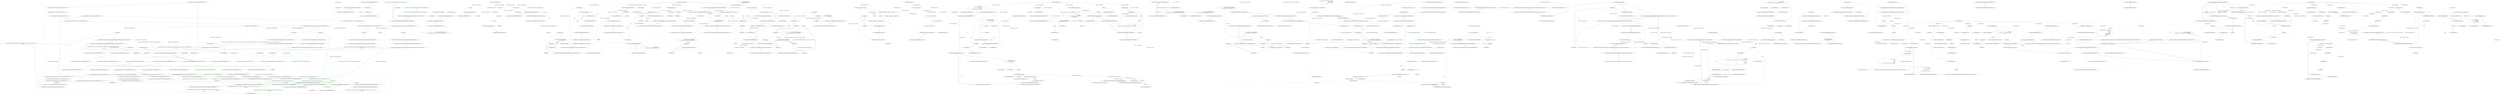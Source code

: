 digraph  {
m0_25 [cluster="Unk.OnScenarioStart", file="MessageQueueExtensions.cs", label="Entry Unk.OnScenarioStart", span=""];
m0_29 [cluster="Unk.CollectScenarioErrors", file="MessageQueueExtensions.cs", label="Entry Unk.CollectScenarioErrors", span=""];
m0_21 [cluster="Unk.OnScenarioEnd", file="MessageQueueExtensions.cs", label="Entry Unk.OnScenarioEnd", span=""];
m0_9 [cluster="HangFire.Tests.Server.Re_QueueingOfTimedOutJobsFeature.FeatureTearDown()", file="MessageQueueExtensions.cs", label="Entry HangFire.Tests.Server.Re_QueueingOfTimedOutJobsFeature.FeatureTearDown()", span="39-39"];
m0_11 [cluster="HangFire.Tests.Server.Re_QueueingOfTimedOutJobsFeature.FeatureTearDown()", color=green, community=0, file="MessageQueueExtensions.cs", label="30: testRunner = null", span="42-42"];
m0_10 [cluster="HangFire.Tests.Server.Re_QueueingOfTimedOutJobsFeature.FeatureTearDown()", file="MessageQueueExtensions.cs", label="testRunner.OnFeatureEnd()", span="41-41"];
m0_12 [cluster="HangFire.Tests.Server.Re_QueueingOfTimedOutJobsFeature.FeatureTearDown()", file="MessageQueueExtensions.cs", label="Exit HangFire.Tests.Server.Re_QueueingOfTimedOutJobsFeature.FeatureTearDown()", span="39-39"];
m0_65 [cluster="HangFire.Tests.Server.Re_QueueingOfTimedOutJobsFeature.TimedOutJobByTheCheckedFlagInTheFetchedStateShouldNotBeRe_Queued()", file="MessageQueueExtensions.cs", label="Entry HangFire.Tests.Server.Re_QueueingOfTimedOutJobsFeature.TimedOutJobByTheCheckedFlagInTheFetchedStateShouldNotBeRe_Queued()", span="152-152"];
m0_67 [cluster="HangFire.Tests.Server.Re_QueueingOfTimedOutJobsFeature.TimedOutJobByTheCheckedFlagInTheFetchedStateShouldNotBeRe_Queued()", color=green, community=0, file="MessageQueueExtensions.cs", label="43: this.ScenarioSetup(scenarioInfo)", span="158-158"];
m0_66 [cluster="HangFire.Tests.Server.Re_QueueingOfTimedOutJobsFeature.TimedOutJobByTheCheckedFlagInTheFetchedStateShouldNotBeRe_Queued()", file="MessageQueueExtensions.cs", label="TechTalk.SpecFlow.ScenarioInfo scenarioInfo = new TechTalk.SpecFlow.ScenarioInfo(''Timed out job by the \'checked\' flag in the \'Fetched\' state should not be re-queue'' +\r\n                    ''d'', new string[] {\r\n                        ''checkpoint-2''})", span="154-156"];
m0_68 [cluster="HangFire.Tests.Server.Re_QueueingOfTimedOutJobsFeature.TimedOutJobByTheCheckedFlagInTheFetchedStateShouldNotBeRe_Queued()", file="MessageQueueExtensions.cs", label="testRunner.Given(''a dequeued job'', ((string)(null)), ((TechTalk.SpecFlow.Table)(null)), ''Given '')", span="160-160"];
m0_76 [cluster="HangFire.Tests.Server.Re_QueueingOfTimedOutJobsFeature.TimedOutJobByTheCheckedFlagInTheFetchedStateShouldNotBeRe_Queued()", file="MessageQueueExtensions.cs", label="this.ScenarioCleanup()", span="176-176"];
m0_71 [cluster="HangFire.Tests.Server.Re_QueueingOfTimedOutJobsFeature.TimedOutJobByTheCheckedFlagInTheFetchedStateShouldNotBeRe_Queued()", file="MessageQueueExtensions.cs", label="testRunner.When(''the watcher runs'', ((string)(null)), ((TechTalk.SpecFlow.Table)(null)), ''When '')", span="166-166"];
m0_72 [cluster="HangFire.Tests.Server.Re_QueueingOfTimedOutJobsFeature.TimedOutJobByTheCheckedFlagInTheFetchedStateShouldNotBeRe_Queued()", file="MessageQueueExtensions.cs", label="testRunner.Then(''the dequeued jobs list still contains the job'', ((string)(null)), ((TechTalk.SpecFlow.Table)(null)), ''Then '')", span="168-168"];
m0_69 [cluster="HangFire.Tests.Server.Re_QueueingOfTimedOutJobsFeature.TimedOutJobByTheCheckedFlagInTheFetchedStateShouldNotBeRe_Queued()", file="MessageQueueExtensions.cs", label="testRunner.And(''it was checked a day ago'', ((string)(null)), ((TechTalk.SpecFlow.Table)(null)), ''And '')", span="162-162"];
m0_70 [cluster="HangFire.Tests.Server.Re_QueueingOfTimedOutJobsFeature.TimedOutJobByTheCheckedFlagInTheFetchedStateShouldNotBeRe_Queued()", file="MessageQueueExtensions.cs", label="testRunner.And(''it was fetched a millisecond ago'', ((string)(null)), ((TechTalk.SpecFlow.Table)(null)), ''And '')", span="164-164"];
m0_73 [cluster="HangFire.Tests.Server.Re_QueueingOfTimedOutJobsFeature.TimedOutJobByTheCheckedFlagInTheFetchedStateShouldNotBeRe_Queued()", file="MessageQueueExtensions.cs", label="testRunner.And(''the queue does not contain the job'', ((string)(null)), ((TechTalk.SpecFlow.Table)(null)), ''And '')", span="170-170"];
m0_74 [cluster="HangFire.Tests.Server.Re_QueueingOfTimedOutJobsFeature.TimedOutJobByTheCheckedFlagInTheFetchedStateShouldNotBeRe_Queued()", file="MessageQueueExtensions.cs", label="testRunner.And(''the job has the \'checked\' flag set'', ((string)(null)), ((TechTalk.SpecFlow.Table)(null)), ''And '')", span="172-172"];
m0_75 [cluster="HangFire.Tests.Server.Re_QueueingOfTimedOutJobsFeature.TimedOutJobByTheCheckedFlagInTheFetchedStateShouldNotBeRe_Queued()", file="MessageQueueExtensions.cs", label="testRunner.And(''the job has the \'fetched\' flag set'', ((string)(null)), ((TechTalk.SpecFlow.Table)(null)), ''And '')", span="174-174"];
m0_77 [cluster="HangFire.Tests.Server.Re_QueueingOfTimedOutJobsFeature.TimedOutJobByTheCheckedFlagInTheFetchedStateShouldNotBeRe_Queued()", file="MessageQueueExtensions.cs", label="Exit HangFire.Tests.Server.Re_QueueingOfTimedOutJobsFeature.TimedOutJobByTheCheckedFlagInTheFetchedStateShouldNotBeRe_Queued()", span="152-152"];
m0_53 [cluster="Unk.And", file="MessageQueueExtensions.cs", label="Entry Unk.And", span=""];
m0_112 [cluster="Unk.But", file="MessageQueueExtensions.cs", label="Entry Unk.But", span=""];
m0_5 [cluster="Unk.GetTestRunner", file="MessageQueueExtensions.cs", label="Entry Unk.GetTestRunner", span=""];
m0_78 [cluster="HangFire.Tests.Server.Re_QueueingOfTimedOutJobsFeature.TimedOutJobsInTheFetchedStateShouldBeRe_Queued()", file="MessageQueueExtensions.cs", label="Entry HangFire.Tests.Server.Re_QueueingOfTimedOutJobsFeature.TimedOutJobsInTheFetchedStateShouldBeRe_Queued()", span="184-184"];
m0_88 [cluster="HangFire.Tests.Server.Re_QueueingOfTimedOutJobsFeature.TimedOutJobsInTheFetchedStateShouldBeRe_Queued()", file="MessageQueueExtensions.cs", label="this.ScenarioCleanup()", span="205-205"];
m0_79 [cluster="HangFire.Tests.Server.Re_QueueingOfTimedOutJobsFeature.TimedOutJobsInTheFetchedStateShouldBeRe_Queued()", file="MessageQueueExtensions.cs", label="TechTalk.SpecFlow.ScenarioInfo scenarioInfo = new TechTalk.SpecFlow.ScenarioInfo(''Timed out jobs in the \'Fetched\' state should be re-queued'', new string[] {\r\n                        ''checkpoint-2''})", span="186-187"];
m0_80 [cluster="HangFire.Tests.Server.Re_QueueingOfTimedOutJobsFeature.TimedOutJobsInTheFetchedStateShouldBeRe_Queued()", file="MessageQueueExtensions.cs", label="this.ScenarioSetup(scenarioInfo)", span="189-189"];
m0_81 [cluster="HangFire.Tests.Server.Re_QueueingOfTimedOutJobsFeature.TimedOutJobsInTheFetchedStateShouldBeRe_Queued()", file="MessageQueueExtensions.cs", label="testRunner.Given(''a dequeued job'', ((string)(null)), ((TechTalk.SpecFlow.Table)(null)), ''Given '')", span="191-191"];
m0_83 [cluster="HangFire.Tests.Server.Re_QueueingOfTimedOutJobsFeature.TimedOutJobsInTheFetchedStateShouldBeRe_Queued()", file="MessageQueueExtensions.cs", label="testRunner.When(''the watcher runs'', ((string)(null)), ((TechTalk.SpecFlow.Table)(null)), ''When '')", span="195-195"];
m0_84 [cluster="HangFire.Tests.Server.Re_QueueingOfTimedOutJobsFeature.TimedOutJobsInTheFetchedStateShouldBeRe_Queued()", file="MessageQueueExtensions.cs", label="testRunner.Then(''the queue contains the job'', ((string)(null)), ((TechTalk.SpecFlow.Table)(null)), ''Then '')", span="197-197"];
m0_82 [cluster="HangFire.Tests.Server.Re_QueueingOfTimedOutJobsFeature.TimedOutJobsInTheFetchedStateShouldBeRe_Queued()", file="MessageQueueExtensions.cs", label="testRunner.And(''it was fetched a day ago'', ((string)(null)), ((TechTalk.SpecFlow.Table)(null)), ''And '')", span="193-193"];
m0_85 [cluster="HangFire.Tests.Server.Re_QueueingOfTimedOutJobsFeature.TimedOutJobsInTheFetchedStateShouldBeRe_Queued()", file="MessageQueueExtensions.cs", label="testRunner.And(''the dequeued jobs list does not contain the job anymore'', ((string)(null)), ((TechTalk.SpecFlow.Table)(null)), ''And '')", span="199-199"];
m0_86 [cluster="HangFire.Tests.Server.Re_QueueingOfTimedOutJobsFeature.TimedOutJobsInTheFetchedStateShouldBeRe_Queued()", file="MessageQueueExtensions.cs", label="testRunner.And(''the job does not have the \'checked\' flag set'', ((string)(null)), ((TechTalk.SpecFlow.Table)(null)), ''And '')", span="201-201"];
m0_87 [cluster="HangFire.Tests.Server.Re_QueueingOfTimedOutJobsFeature.TimedOutJobsInTheFetchedStateShouldBeRe_Queued()", file="MessageQueueExtensions.cs", label="testRunner.And(''the job does not have the \'fetched\' flag set'', ((string)(null)), ((TechTalk.SpecFlow.Table)(null)), ''And '')", span="203-203"];
m0_89 [cluster="HangFire.Tests.Server.Re_QueueingOfTimedOutJobsFeature.TimedOutJobsInTheFetchedStateShouldBeRe_Queued()", file="MessageQueueExtensions.cs", label="Exit HangFire.Tests.Server.Re_QueueingOfTimedOutJobsFeature.TimedOutJobsInTheFetchedStateShouldBeRe_Queued()", span="184-184"];
m0_26 [cluster="HangFire.Tests.Server.Re_QueueingOfTimedOutJobsFeature.ScenarioCleanup()", file="MessageQueueExtensions.cs", label="Entry HangFire.Tests.Server.Re_QueueingOfTimedOutJobsFeature.ScenarioCleanup()", span="66-66"];
m0_27 [cluster="HangFire.Tests.Server.Re_QueueingOfTimedOutJobsFeature.ScenarioCleanup()", color=green, community=0, file="MessageQueueExtensions.cs", label="42: testRunner.CollectScenarioErrors()", span="68-68"];
m0_28 [cluster="HangFire.Tests.Server.Re_QueueingOfTimedOutJobsFeature.ScenarioCleanup()", file="MessageQueueExtensions.cs", label="Exit HangFire.Tests.Server.Re_QueueingOfTimedOutJobsFeature.ScenarioCleanup()", span="66-66"];
m0_22 [cluster="HangFire.Tests.Server.Re_QueueingOfTimedOutJobsFeature.ScenarioSetup(TechTalk.SpecFlow.ScenarioInfo)", file="MessageQueueExtensions.cs", label="Entry HangFire.Tests.Server.Re_QueueingOfTimedOutJobsFeature.ScenarioSetup(TechTalk.SpecFlow.ScenarioInfo)", span="61-61"];
m0_23 [cluster="HangFire.Tests.Server.Re_QueueingOfTimedOutJobsFeature.ScenarioSetup(TechTalk.SpecFlow.ScenarioInfo)", file="MessageQueueExtensions.cs", label="testRunner.OnScenarioStart(scenarioInfo)", span="63-63"];
m0_24 [cluster="HangFire.Tests.Server.Re_QueueingOfTimedOutJobsFeature.ScenarioSetup(TechTalk.SpecFlow.ScenarioInfo)", file="MessageQueueExtensions.cs", label="Exit HangFire.Tests.Server.Re_QueueingOfTimedOutJobsFeature.ScenarioSetup(TechTalk.SpecFlow.ScenarioInfo)", span="61-61"];
m0_0 [cluster="HangFire.Common.States.IStateChangedFilter.OnStateApplied(HangFire.Common.States.StateApplyingContext)", file="MessageQueueExtensions.cs", label="Entry HangFire.Common.States.IStateChangedFilter.OnStateApplied(HangFire.Common.States.StateApplyingContext)", span="27-27"];
m0_1 [cluster="HangFire.Common.States.IStateChangedFilter.OnStateApplied(HangFire.Common.States.StateApplyingContext)", color=green, community=0, file="MessageQueueExtensions.cs", label="8: Exit HangFire.Common.States.IStateChangedFilter.OnStateApplied(HangFire.Common.States.StateApplyingContext)", span="27-27"];
m0_2 [cluster="HangFire.Common.States.IStateChangedFilter.OnStateUnapplied(HangFire.Common.States.StateApplyingContext)", color=green, community=0, file="MessageQueueExtensions.cs", label="8: Entry HangFire.Common.States.IStateChangedFilter.OnStateUnapplied(HangFire.Common.States.StateApplyingContext)", span="33-33"];
m0_3 [cluster="HangFire.Common.States.IStateChangedFilter.OnStateUnapplied(HangFire.Common.States.StateApplyingContext)", color=green, community=0, file="MessageQueueExtensions.cs", label="28: Exit HangFire.Common.States.IStateChangedFilter.OnStateUnapplied(HangFire.Common.States.StateApplyingContext)", span="33-33"];
m0_4 [cluster="HangFire.Tests.Server.Re_QueueingOfTimedOutJobsFeature.FeatureSetup(Microsoft.VisualStudio.TestTools.UnitTesting.TestContext)", file="MessageQueueExtensions.cs", label="Exit HangFire.Tests.Server.Re_QueueingOfTimedOutJobsFeature.FeatureSetup(Microsoft.VisualStudio.TestTools.UnitTesting.TestContext)", span="30-30"];
m0_14 [cluster="HangFire.Tests.Server.Re_QueueingOfTimedOutJobsFeature.TestInitialize()", file="MessageQueueExtensions.cs", label="Entry HangFire.Tests.Server.Re_QueueingOfTimedOutJobsFeature.TestInitialize()", span="46-46"];
m0_16 [cluster="HangFire.Tests.Server.Re_QueueingOfTimedOutJobsFeature.TestInitialize()", file="MessageQueueExtensions.cs", label="HangFire.Tests.Server.Re_QueueingOfTimedOutJobsFeature.FeatureSetup(null)", span="51-51"];
m0_15 [cluster="HangFire.Tests.Server.Re_QueueingOfTimedOutJobsFeature.TestInitialize()", file="MessageQueueExtensions.cs", label="((TechTalk.SpecFlow.FeatureContext.Current != null) \r\n                        && (TechTalk.SpecFlow.FeatureContext.Current.FeatureInfo.Title != ''Re-queueing of timed out jobs''))", span="48-49"];
m0_17 [cluster="HangFire.Tests.Server.Re_QueueingOfTimedOutJobsFeature.TestInitialize()", file="MessageQueueExtensions.cs", label="Exit HangFire.Tests.Server.Re_QueueingOfTimedOutJobsFeature.TestInitialize()", span="46-46"];
m0_90 [cluster="HangFire.Tests.Server.Re_QueueingOfTimedOutJobsFeature.JobSStateIsChangedToTheEnqueuedWhenTheJobIsBeingTimedOutAfterProceedingToTheProcessingState()", file="MessageQueueExtensions.cs", label="Entry HangFire.Tests.Server.Re_QueueingOfTimedOutJobsFeature.JobSStateIsChangedToTheEnqueuedWhenTheJobIsBeingTimedOutAfterProceedingToTheProcessingState()", span="214-214"];
m0_99 [cluster="HangFire.Tests.Server.Re_QueueingOfTimedOutJobsFeature.JobSStateIsChangedToTheEnqueuedWhenTheJobIsBeingTimedOutAfterProceedingToTheProcessingState()", file="MessageQueueExtensions.cs", label="this.ScenarioCleanup()", span="234-234"];
m0_91 [cluster="HangFire.Tests.Server.Re_QueueingOfTimedOutJobsFeature.JobSStateIsChangedToTheEnqueuedWhenTheJobIsBeingTimedOutAfterProceedingToTheProcessingState()", file="MessageQueueExtensions.cs", label="TechTalk.SpecFlow.ScenarioInfo scenarioInfo = new TechTalk.SpecFlow.ScenarioInfo(''Job\'s state is changed to the Enqueued when the job is being timed out after proc'' +\r\n                    ''eeding to the Processing state'', new string[] {\r\n                        ''checkpoint-3''})", span="216-218"];
m0_92 [cluster="HangFire.Tests.Server.Re_QueueingOfTimedOutJobsFeature.JobSStateIsChangedToTheEnqueuedWhenTheJobIsBeingTimedOutAfterProceedingToTheProcessingState()", file="MessageQueueExtensions.cs", label="this.ScenarioSetup(scenarioInfo)", span="220-220"];
m0_93 [cluster="HangFire.Tests.Server.Re_QueueingOfTimedOutJobsFeature.JobSStateIsChangedToTheEnqueuedWhenTheJobIsBeingTimedOutAfterProceedingToTheProcessingState()", file="MessageQueueExtensions.cs", label="testRunner.Given(''a dequeued job'', ((string)(null)), ((TechTalk.SpecFlow.Table)(null)), ''Given '')", span="222-222"];
m0_96 [cluster="HangFire.Tests.Server.Re_QueueingOfTimedOutJobsFeature.JobSStateIsChangedToTheEnqueuedWhenTheJobIsBeingTimedOutAfterProceedingToTheProcessingState()", file="MessageQueueExtensions.cs", label="testRunner.When(''the watcher runs'', ((string)(null)), ((TechTalk.SpecFlow.Table)(null)), ''When '')", span="228-228"];
m0_97 [cluster="HangFire.Tests.Server.Re_QueueingOfTimedOutJobsFeature.JobSStateIsChangedToTheEnqueuedWhenTheJobIsBeingTimedOutAfterProceedingToTheProcessingState()", file="MessageQueueExtensions.cs", label="testRunner.Then(''the job moved to the Enqueued state'', ((string)(null)), ((TechTalk.SpecFlow.Table)(null)), ''Then '')", span="230-230"];
m0_94 [cluster="HangFire.Tests.Server.Re_QueueingOfTimedOutJobsFeature.JobSStateIsChangedToTheEnqueuedWhenTheJobIsBeingTimedOutAfterProceedingToTheProcessingState()", file="MessageQueueExtensions.cs", label="testRunner.And(''its state is Processing'', ((string)(null)), ((TechTalk.SpecFlow.Table)(null)), ''And '')", span="224-224"];
m0_95 [cluster="HangFire.Tests.Server.Re_QueueingOfTimedOutJobsFeature.JobSStateIsChangedToTheEnqueuedWhenTheJobIsBeingTimedOutAfterProceedingToTheProcessingState()", file="MessageQueueExtensions.cs", label="testRunner.And(''it was fetched a day ago'', ((string)(null)), ((TechTalk.SpecFlow.Table)(null)), ''And '')", span="226-226"];
m0_98 [cluster="HangFire.Tests.Server.Re_QueueingOfTimedOutJobsFeature.JobSStateIsChangedToTheEnqueuedWhenTheJobIsBeingTimedOutAfterProceedingToTheProcessingState()", file="MessageQueueExtensions.cs", label="testRunner.And(''the dequeued jobs list does not contain the job anymore'', ((string)(null)), ((TechTalk.SpecFlow.Table)(null)), ''And '')", span="232-232"];
m0_100 [cluster="HangFire.Tests.Server.Re_QueueingOfTimedOutJobsFeature.JobSStateIsChangedToTheEnqueuedWhenTheJobIsBeingTimedOutAfterProceedingToTheProcessingState()", file="MessageQueueExtensions.cs", label="Exit HangFire.Tests.Server.Re_QueueingOfTimedOutJobsFeature.JobSStateIsChangedToTheEnqueuedWhenTheJobIsBeingTimedOutAfterProceedingToTheProcessingState()", span="214-214"];
m0_7 [cluster="System.Globalization.CultureInfo.CultureInfo(string)", file="MessageQueueExtensions.cs", label="Entry System.Globalization.CultureInfo.CultureInfo(string)", span="0-0"];
m0_13 [cluster="Unk.OnFeatureEnd", file="MessageQueueExtensions.cs", label="Entry Unk.OnFeatureEnd", span=""];
m0_40 [cluster="Unk.When", file="MessageQueueExtensions.cs", label="Entry Unk.When", span=""];
m0_122 [cluster="HangFire.Tests.Server.Re_QueueingOfTimedOutJobsFeature.WhenTheServerCouldNotFindTheJobSTypeTheJobIsMovedToTheFailedState()", file="MessageQueueExtensions.cs", label="Entry HangFire.Tests.Server.Re_QueueingOfTimedOutJobsFeature.WhenTheServerCouldNotFindTheJobSTypeTheJobIsMovedToTheFailedState()", span="290-290"];
m0_130 [cluster="HangFire.Tests.Server.Re_QueueingOfTimedOutJobsFeature.WhenTheServerCouldNotFindTheJobSTypeTheJobIsMovedToTheFailedState()", file="MessageQueueExtensions.cs", label="this.ScenarioCleanup()", span="307-307"];
m0_123 [cluster="HangFire.Tests.Server.Re_QueueingOfTimedOutJobsFeature.WhenTheServerCouldNotFindTheJobSTypeTheJobIsMovedToTheFailedState()", file="MessageQueueExtensions.cs", label="TechTalk.SpecFlow.ScenarioInfo scenarioInfo = new TechTalk.SpecFlow.ScenarioInfo(''When the server could not find the job\'s type, the job is moved to the Failed sta'' +\r\n                    ''te'', ((string[])(null)))", span="292-293"];
m0_124 [cluster="HangFire.Tests.Server.Re_QueueingOfTimedOutJobsFeature.WhenTheServerCouldNotFindTheJobSTypeTheJobIsMovedToTheFailedState()", file="MessageQueueExtensions.cs", label="this.ScenarioSetup(scenarioInfo)", span="295-295"];
m0_125 [cluster="HangFire.Tests.Server.Re_QueueingOfTimedOutJobsFeature.WhenTheServerCouldNotFindTheJobSTypeTheJobIsMovedToTheFailedState()", file="MessageQueueExtensions.cs", label="testRunner.Given(''a dequeued job of the \'NonExisting\' type'', ((string)(null)), ((TechTalk.SpecFlow.Table)(null)), ''Given '')", span="297-297"];
m0_127 [cluster="HangFire.Tests.Server.Re_QueueingOfTimedOutJobsFeature.WhenTheServerCouldNotFindTheJobSTypeTheJobIsMovedToTheFailedState()", file="MessageQueueExtensions.cs", label="testRunner.When(''the watcher runs'', ((string)(null)), ((TechTalk.SpecFlow.Table)(null)), ''When '')", span="301-301"];
m0_128 [cluster="HangFire.Tests.Server.Re_QueueingOfTimedOutJobsFeature.WhenTheServerCouldNotFindTheJobSTypeTheJobIsMovedToTheFailedState()", file="MessageQueueExtensions.cs", label="testRunner.Then(''the job moved to the Failed state'', ((string)(null)), ((TechTalk.SpecFlow.Table)(null)), ''Then '')", span="303-303"];
m0_126 [cluster="HangFire.Tests.Server.Re_QueueingOfTimedOutJobsFeature.WhenTheServerCouldNotFindTheJobSTypeTheJobIsMovedToTheFailedState()", file="MessageQueueExtensions.cs", label="testRunner.And(''it was fetched a day ago'', ((string)(null)), ((TechTalk.SpecFlow.Table)(null)), ''And '')", span="299-299"];
m0_129 [cluster="HangFire.Tests.Server.Re_QueueingOfTimedOutJobsFeature.WhenTheServerCouldNotFindTheJobSTypeTheJobIsMovedToTheFailedState()", file="MessageQueueExtensions.cs", label="testRunner.And(''the dequeued jobs list does not contain the job anymore'', ((string)(null)), ((TechTalk.SpecFlow.Table)(null)), ''And '')", span="305-305"];
m0_131 [cluster="HangFire.Tests.Server.Re_QueueingOfTimedOutJobsFeature.WhenTheServerCouldNotFindTheJobSTypeTheJobIsMovedToTheFailedState()", file="MessageQueueExtensions.cs", label="Exit HangFire.Tests.Server.Re_QueueingOfTimedOutJobsFeature.WhenTheServerCouldNotFindTheJobSTypeTheJobIsMovedToTheFailedState()", span="290-290"];
m0_101 [cluster="HangFire.Tests.Server.Re_QueueingOfTimedOutJobsFeature.TimedOutJobInTheSucceededStateDoesNotMoveToTheEnqueuedState()", file="MessageQueueExtensions.cs", label="Entry HangFire.Tests.Server.Re_QueueingOfTimedOutJobsFeature.TimedOutJobInTheSucceededStateDoesNotMoveToTheEnqueuedState()", span="242-242"];
m0_110 [cluster="HangFire.Tests.Server.Re_QueueingOfTimedOutJobsFeature.TimedOutJobInTheSucceededStateDoesNotMoveToTheEnqueuedState()", file="MessageQueueExtensions.cs", label="this.ScenarioCleanup()", span="261-261"];
m0_102 [cluster="HangFire.Tests.Server.Re_QueueingOfTimedOutJobsFeature.TimedOutJobInTheSucceededStateDoesNotMoveToTheEnqueuedState()", file="MessageQueueExtensions.cs", label="TechTalk.SpecFlow.ScenarioInfo scenarioInfo = new TechTalk.SpecFlow.ScenarioInfo(''Timed out job in the Succeeded state does not move to the Enqueued state'', new string[] {\r\n                        ''checkpoint-4''})", span="244-245"];
m0_103 [cluster="HangFire.Tests.Server.Re_QueueingOfTimedOutJobsFeature.TimedOutJobInTheSucceededStateDoesNotMoveToTheEnqueuedState()", file="MessageQueueExtensions.cs", label="this.ScenarioSetup(scenarioInfo)", span="247-247"];
m0_104 [cluster="HangFire.Tests.Server.Re_QueueingOfTimedOutJobsFeature.TimedOutJobInTheSucceededStateDoesNotMoveToTheEnqueuedState()", file="MessageQueueExtensions.cs", label="testRunner.Given(''a dequeued job'', ((string)(null)), ((TechTalk.SpecFlow.Table)(null)), ''Given '')", span="249-249"];
m0_107 [cluster="HangFire.Tests.Server.Re_QueueingOfTimedOutJobsFeature.TimedOutJobInTheSucceededStateDoesNotMoveToTheEnqueuedState()", file="MessageQueueExtensions.cs", label="testRunner.When(''the watcher runs'', ((string)(null)), ((TechTalk.SpecFlow.Table)(null)), ''When '')", span="255-255"];
m0_108 [cluster="HangFire.Tests.Server.Re_QueueingOfTimedOutJobsFeature.TimedOutJobInTheSucceededStateDoesNotMoveToTheEnqueuedState()", file="MessageQueueExtensions.cs", label="testRunner.Then(''the job remains to be in the Succeeded state'', ((string)(null)), ((TechTalk.SpecFlow.Table)(null)), ''Then '')", span="257-257"];
m0_105 [cluster="HangFire.Tests.Server.Re_QueueingOfTimedOutJobsFeature.TimedOutJobInTheSucceededStateDoesNotMoveToTheEnqueuedState()", file="MessageQueueExtensions.cs", label="testRunner.And(''its state is Succeeded'', ((string)(null)), ((TechTalk.SpecFlow.Table)(null)), ''And '')", span="251-251"];
m0_106 [cluster="HangFire.Tests.Server.Re_QueueingOfTimedOutJobsFeature.TimedOutJobInTheSucceededStateDoesNotMoveToTheEnqueuedState()", file="MessageQueueExtensions.cs", label="testRunner.And(''it was fetched a day ago'', ((string)(null)), ((TechTalk.SpecFlow.Table)(null)), ''And '')", span="253-253"];
m0_109 [cluster="HangFire.Tests.Server.Re_QueueingOfTimedOutJobsFeature.TimedOutJobInTheSucceededStateDoesNotMoveToTheEnqueuedState()", file="MessageQueueExtensions.cs", label="testRunner.But(''the dequeued jobs list does not contain the job anymore'', ((string)(null)), ((TechTalk.SpecFlow.Table)(null)), ''But '')", span="259-259"];
m0_111 [cluster="HangFire.Tests.Server.Re_QueueingOfTimedOutJobsFeature.TimedOutJobInTheSucceededStateDoesNotMoveToTheEnqueuedState()", file="MessageQueueExtensions.cs", label="Exit HangFire.Tests.Server.Re_QueueingOfTimedOutJobsFeature.TimedOutJobInTheSucceededStateDoesNotMoveToTheEnqueuedState()", span="242-242"];
m0_42 [cluster="HangFire.Tests.Server.Re_QueueingOfTimedOutJobsFeature.Non_TimedOutJobInTheCheckedStateShouldNotBeRequeued()", file="MessageQueueExtensions.cs", label="Entry HangFire.Tests.Server.Re_QueueingOfTimedOutJobsFeature.Non_TimedOutJobInTheCheckedStateShouldNotBeRequeued()", span="97-97"];
m0_43 [cluster="HangFire.Tests.Server.Re_QueueingOfTimedOutJobsFeature.Non_TimedOutJobInTheCheckedStateShouldNotBeRequeued()", color=green, community=0, file="MessageQueueExtensions.cs", label="27: TechTalk.SpecFlow.ScenarioInfo scenarioInfo = new TechTalk.SpecFlow.ScenarioInfo(''Non-timed out job in the \'Checked\' state should not be requeued'', new string[] {\r\n                        ''checkpoint-1-2''})", span="99-100"];
m0_44 [cluster="HangFire.Tests.Server.Re_QueueingOfTimedOutJobsFeature.Non_TimedOutJobInTheCheckedStateShouldNotBeRequeued()", file="MessageQueueExtensions.cs", label="this.ScenarioSetup(scenarioInfo)", span="102-102"];
m0_45 [cluster="HangFire.Tests.Server.Re_QueueingOfTimedOutJobsFeature.Non_TimedOutJobInTheCheckedStateShouldNotBeRequeued()", color=green, community=0, file="MessageQueueExtensions.cs", label="12: testRunner.Given(''a dequeued job'', ((string)(null)), ((TechTalk.SpecFlow.Table)(null)), ''Given '')", span="104-104"];
m0_46 [cluster="HangFire.Tests.Server.Re_QueueingOfTimedOutJobsFeature.Non_TimedOutJobInTheCheckedStateShouldNotBeRequeued()", color=green, community=0, file="MessageQueueExtensions.cs", label="10: testRunner.And(''it was checked a millisecond ago'', ((string)(null)), ((TechTalk.SpecFlow.Table)(null)), ''And '')", span="106-106"];
m0_47 [cluster="HangFire.Tests.Server.Re_QueueingOfTimedOutJobsFeature.Non_TimedOutJobInTheCheckedStateShouldNotBeRequeued()", color=green, community=0, file="MessageQueueExtensions.cs", label="12: testRunner.When(''the watcher runs'', ((string)(null)), ((TechTalk.SpecFlow.Table)(null)), ''When '')", span="108-108"];
m0_48 [cluster="HangFire.Tests.Server.Re_QueueingOfTimedOutJobsFeature.Non_TimedOutJobInTheCheckedStateShouldNotBeRequeued()", file="MessageQueueExtensions.cs", label="testRunner.Then(''the dequeued jobs list still contains the job'', ((string)(null)), ((TechTalk.SpecFlow.Table)(null)), ''Then '')", span="110-110"];
m0_49 [cluster="HangFire.Tests.Server.Re_QueueingOfTimedOutJobsFeature.Non_TimedOutJobInTheCheckedStateShouldNotBeRequeued()", color=green, community=0, file="MessageQueueExtensions.cs", label="2: testRunner.And(''the queue does not contain the job'', ((string)(null)), ((TechTalk.SpecFlow.Table)(null)), ''And '')", span="112-112"];
m0_50 [cluster="HangFire.Tests.Server.Re_QueueingOfTimedOutJobsFeature.Non_TimedOutJobInTheCheckedStateShouldNotBeRequeued()", color=green, community=0, file="MessageQueueExtensions.cs", label="42: testRunner.And(''the job has the \'checked\' flag set'', ((string)(null)), ((TechTalk.SpecFlow.Table)(null)), ''And '')", span="114-114"];
m0_51 [cluster="HangFire.Tests.Server.Re_QueueingOfTimedOutJobsFeature.Non_TimedOutJobInTheCheckedStateShouldNotBeRequeued()", color=green, community=0, file="MessageQueueExtensions.cs", label="2: this.ScenarioCleanup()", span="116-116"];
m0_52 [cluster="HangFire.Tests.Server.Re_QueueingOfTimedOutJobsFeature.Non_TimedOutJobInTheCheckedStateShouldNotBeRequeued()", file="MessageQueueExtensions.cs", label="Exit HangFire.Tests.Server.Re_QueueingOfTimedOutJobsFeature.Non_TimedOutJobInTheCheckedStateShouldNotBeRequeued()", span="97-97"];
m0_54 [cluster="HangFire.Tests.Server.Re_QueueingOfTimedOutJobsFeature.TimedJobInTheCheckedStateShouldBeRequeued()", file="MessageQueueExtensions.cs", label="Entry HangFire.Tests.Server.Re_QueueingOfTimedOutJobsFeature.TimedJobInTheCheckedStateShouldBeRequeued()", span="124-124"];
m0_55 [cluster="HangFire.Tests.Server.Re_QueueingOfTimedOutJobsFeature.TimedJobInTheCheckedStateShouldBeRequeued()", color=green, community=0, file="MessageQueueExtensions.cs", label="27: TechTalk.SpecFlow.ScenarioInfo scenarioInfo = new TechTalk.SpecFlow.ScenarioInfo(''Timed job in the \'Checked\' state should be requeued'', new string[] {\r\n                        ''checkpoint-1-2''})", span="126-127"];
m0_56 [cluster="HangFire.Tests.Server.Re_QueueingOfTimedOutJobsFeature.TimedJobInTheCheckedStateShouldBeRequeued()", color=green, community=0, file="MessageQueueExtensions.cs", label="10: this.ScenarioSetup(scenarioInfo)", span="129-129"];
m0_57 [cluster="HangFire.Tests.Server.Re_QueueingOfTimedOutJobsFeature.TimedJobInTheCheckedStateShouldBeRequeued()", file="MessageQueueExtensions.cs", label="testRunner.Given(''a dequeued job'', ((string)(null)), ((TechTalk.SpecFlow.Table)(null)), ''Given '')", span="131-131"];
m0_59 [cluster="HangFire.Tests.Server.Re_QueueingOfTimedOutJobsFeature.TimedJobInTheCheckedStateShouldBeRequeued()", color=green, community=0, file="MessageQueueExtensions.cs", label="2: testRunner.When(''the watcher runs'', ((string)(null)), ((TechTalk.SpecFlow.Table)(null)), ''When '')", span="135-135"];
m0_58 [cluster="HangFire.Tests.Server.Re_QueueingOfTimedOutJobsFeature.TimedJobInTheCheckedStateShouldBeRequeued()", file="MessageQueueExtensions.cs", label="testRunner.And(''it was checked a day ago'', ((string)(null)), ((TechTalk.SpecFlow.Table)(null)), ''And '')", span="133-133"];
m0_60 [cluster="HangFire.Tests.Server.Re_QueueingOfTimedOutJobsFeature.TimedJobInTheCheckedStateShouldBeRequeued()", file="MessageQueueExtensions.cs", label="testRunner.Then(''the queue contains the job'', ((string)(null)), ((TechTalk.SpecFlow.Table)(null)), ''Then '')", span="137-137"];
m0_61 [cluster="HangFire.Tests.Server.Re_QueueingOfTimedOutJobsFeature.TimedJobInTheCheckedStateShouldBeRequeued()", color=green, community=0, file="MessageQueueExtensions.cs", label="2: testRunner.And(''the dequeued jobs list does not contain the job anymore'', ((string)(null)), ((TechTalk.SpecFlow.Table)(null)), ''And '')", span="139-139"];
m0_62 [cluster="HangFire.Tests.Server.Re_QueueingOfTimedOutJobsFeature.TimedJobInTheCheckedStateShouldBeRequeued()", color=green, community=0, file="MessageQueueExtensions.cs", label="42: testRunner.And(''the job does not have the \'checked\' flag set'', ((string)(null)), ((TechTalk.SpecFlow.Table)(null)), ''And '')", span="141-141"];
m0_63 [cluster="HangFire.Tests.Server.Re_QueueingOfTimedOutJobsFeature.TimedJobInTheCheckedStateShouldBeRequeued()", color=green, community=0, file="MessageQueueExtensions.cs", label="2: this.ScenarioCleanup()", span="143-143"];
m0_64 [cluster="HangFire.Tests.Server.Re_QueueingOfTimedOutJobsFeature.TimedJobInTheCheckedStateShouldBeRequeued()", file="MessageQueueExtensions.cs", label="Exit HangFire.Tests.Server.Re_QueueingOfTimedOutJobsFeature.TimedJobInTheCheckedStateShouldBeRequeued()", span="124-124"];
m0_38 [cluster="TechTalk.SpecFlow.ScenarioInfo.cstr", file="MessageQueueExtensions.cs", label="Entry TechTalk.SpecFlow.ScenarioInfo.cstr", span=""];
m0_30 [cluster="HangFire.Tests.Server.Re_QueueingOfTimedOutJobsFeature.AJobInTheImplicitDequeuedStateMovedToTheCheckedState()", file="MessageQueueExtensions.cs", label="Entry HangFire.Tests.Server.Re_QueueingOfTimedOutJobsFeature.AJobInTheImplicitDequeuedStateMovedToTheCheckedState()", span="76-76"];
m0_31 [cluster="HangFire.Tests.Server.Re_QueueingOfTimedOutJobsFeature.AJobInTheImplicitDequeuedStateMovedToTheCheckedState()", color=green, community=0, file="MessageQueueExtensions.cs", label="10: TechTalk.SpecFlow.ScenarioInfo scenarioInfo = new TechTalk.SpecFlow.ScenarioInfo(''A job in the implicit \'Dequeued\' state moved to the \'Checked\' state'', new string[] {\r\n                        ''checkpoint-1-1''})", span="78-79"];
m0_32 [cluster="HangFire.Tests.Server.Re_QueueingOfTimedOutJobsFeature.AJobInTheImplicitDequeuedStateMovedToTheCheckedState()", color=green, community=0, file="MessageQueueExtensions.cs", label="38: this.ScenarioSetup(scenarioInfo)", span="81-81"];
m0_33 [cluster="HangFire.Tests.Server.Re_QueueingOfTimedOutJobsFeature.AJobInTheImplicitDequeuedStateMovedToTheCheckedState()", color=green, community=0, file="MessageQueueExtensions.cs", label="10: testRunner.Given(''a dequeued job'', ((string)(null)), ((TechTalk.SpecFlow.Table)(null)), ''Given '')", span="83-83"];
m0_34 [cluster="HangFire.Tests.Server.Re_QueueingOfTimedOutJobsFeature.AJobInTheImplicitDequeuedStateMovedToTheCheckedState()", color=green, community=0, file="MessageQueueExtensions.cs", label="38: testRunner.When(''the watcher runs'', ((string)(null)), ((TechTalk.SpecFlow.Table)(null)), ''When '')", span="85-85"];
m0_35 [cluster="HangFire.Tests.Server.Re_QueueingOfTimedOutJobsFeature.AJobInTheImplicitDequeuedStateMovedToTheCheckedState()", color=green, community=0, file="MessageQueueExtensions.cs", label="10: testRunner.Then(''it marks the job as \'checked\''', ((string)(null)), ((TechTalk.SpecFlow.Table)(null)), ''Then '')", span="87-87"];
m0_36 [cluster="HangFire.Tests.Server.Re_QueueingOfTimedOutJobsFeature.AJobInTheImplicitDequeuedStateMovedToTheCheckedState()", color=green, community=0, file="MessageQueueExtensions.cs", label="38: this.ScenarioCleanup()", span="89-89"];
m0_37 [cluster="HangFire.Tests.Server.Re_QueueingOfTimedOutJobsFeature.AJobInTheImplicitDequeuedStateMovedToTheCheckedState()", file="MessageQueueExtensions.cs", label="Exit HangFire.Tests.Server.Re_QueueingOfTimedOutJobsFeature.AJobInTheImplicitDequeuedStateMovedToTheCheckedState()", span="76-76"];
m0_41 [cluster="Unk.Then", file="MessageQueueExtensions.cs", label="Entry Unk.Then", span=""];
m0_39 [cluster="Unk.Given", file="MessageQueueExtensions.cs", label="Entry Unk.Given", span=""];
m0_6 [cluster="TechTalk.SpecFlow.FeatureInfo.cstr", file="MessageQueueExtensions.cs", label="Entry TechTalk.SpecFlow.FeatureInfo.cstr", span=""];
m0_18 [cluster="HangFire.Tests.Server.Re_QueueingOfTimedOutJobsFeature.ScenarioTearDown()", file="MessageQueueExtensions.cs", label="Entry HangFire.Tests.Server.Re_QueueingOfTimedOutJobsFeature.ScenarioTearDown()", span="56-56"];
m0_19 [cluster="HangFire.Tests.Server.Re_QueueingOfTimedOutJobsFeature.ScenarioTearDown()", color=green, community=0, file="MessageQueueExtensions.cs", label="24: testRunner.OnScenarioEnd()", span="58-58"];
m0_20 [cluster="HangFire.Tests.Server.Re_QueueingOfTimedOutJobsFeature.ScenarioTearDown()", file="MessageQueueExtensions.cs", label="Exit HangFire.Tests.Server.Re_QueueingOfTimedOutJobsFeature.ScenarioTearDown()", span="56-56"];
m0_132 [cluster="HangFire.Tests.Server.Re_QueueingOfTimedOutJobsFeature.SucceededJobOfNon_ExistingTypeWillNotBeMovedToTheFailedState()", file="MessageQueueExtensions.cs", label="Entry HangFire.Tests.Server.Re_QueueingOfTimedOutJobsFeature.SucceededJobOfNon_ExistingTypeWillNotBeMovedToTheFailedState()", span="314-314"];
m0_141 [cluster="HangFire.Tests.Server.Re_QueueingOfTimedOutJobsFeature.SucceededJobOfNon_ExistingTypeWillNotBeMovedToTheFailedState()", file="MessageQueueExtensions.cs", label="this.ScenarioCleanup()", span="332-332"];
m0_133 [cluster="HangFire.Tests.Server.Re_QueueingOfTimedOutJobsFeature.SucceededJobOfNon_ExistingTypeWillNotBeMovedToTheFailedState()", file="MessageQueueExtensions.cs", label="TechTalk.SpecFlow.ScenarioInfo scenarioInfo = new TechTalk.SpecFlow.ScenarioInfo(''Succeeded job of non-existing type will not be moved to the failed state'', ((string[])(null)))", span="316-316"];
m0_134 [cluster="HangFire.Tests.Server.Re_QueueingOfTimedOutJobsFeature.SucceededJobOfNon_ExistingTypeWillNotBeMovedToTheFailedState()", file="MessageQueueExtensions.cs", label="this.ScenarioSetup(scenarioInfo)", span="318-318"];
m0_135 [cluster="HangFire.Tests.Server.Re_QueueingOfTimedOutJobsFeature.SucceededJobOfNon_ExistingTypeWillNotBeMovedToTheFailedState()", file="MessageQueueExtensions.cs", label="testRunner.Given(''a dequeued job of the \'NonExisting\' type'', ((string)(null)), ((TechTalk.SpecFlow.Table)(null)), ''Given '')", span="320-320"];
m0_138 [cluster="HangFire.Tests.Server.Re_QueueingOfTimedOutJobsFeature.SucceededJobOfNon_ExistingTypeWillNotBeMovedToTheFailedState()", file="MessageQueueExtensions.cs", label="testRunner.When(''the watcher runs'', ((string)(null)), ((TechTalk.SpecFlow.Table)(null)), ''When '')", span="326-326"];
m0_139 [cluster="HangFire.Tests.Server.Re_QueueingOfTimedOutJobsFeature.SucceededJobOfNon_ExistingTypeWillNotBeMovedToTheFailedState()", file="MessageQueueExtensions.cs", label="testRunner.Then(''the job remains to be in the Succeeded state'', ((string)(null)), ((TechTalk.SpecFlow.Table)(null)), ''Then '')", span="328-328"];
m0_136 [cluster="HangFire.Tests.Server.Re_QueueingOfTimedOutJobsFeature.SucceededJobOfNon_ExistingTypeWillNotBeMovedToTheFailedState()", file="MessageQueueExtensions.cs", label="testRunner.And(''its state is Succeeded'', ((string)(null)), ((TechTalk.SpecFlow.Table)(null)), ''And '')", span="322-322"];
m0_137 [cluster="HangFire.Tests.Server.Re_QueueingOfTimedOutJobsFeature.SucceededJobOfNon_ExistingTypeWillNotBeMovedToTheFailedState()", file="MessageQueueExtensions.cs", label="testRunner.And(''it was fetched a day ago'', ((string)(null)), ((TechTalk.SpecFlow.Table)(null)), ''And '')", span="324-324"];
m0_140 [cluster="HangFire.Tests.Server.Re_QueueingOfTimedOutJobsFeature.SucceededJobOfNon_ExistingTypeWillNotBeMovedToTheFailedState()", file="MessageQueueExtensions.cs", label="testRunner.But(''the dequeued jobs list does not contain the job anymore'', ((string)(null)), ((TechTalk.SpecFlow.Table)(null)), ''But '')", span="330-330"];
m0_142 [cluster="HangFire.Tests.Server.Re_QueueingOfTimedOutJobsFeature.SucceededJobOfNon_ExistingTypeWillNotBeMovedToTheFailedState()", file="MessageQueueExtensions.cs", label="Exit HangFire.Tests.Server.Re_QueueingOfTimedOutJobsFeature.SucceededJobOfNon_ExistingTypeWillNotBeMovedToTheFailedState()", span="314-314"];
m0_8 [cluster="Unk.OnFeatureStart", file="MessageQueueExtensions.cs", label="Entry Unk.OnFeatureStart", span=""];
m0_113 [cluster="HangFire.Tests.Server.Re_QueueingOfTimedOutJobsFeature.JobIsBeingEnqueuedOnItsActualQueueAfterTimingOut()", file="MessageQueueExtensions.cs", label="Entry HangFire.Tests.Server.Re_QueueingOfTimedOutJobsFeature.JobIsBeingEnqueuedOnItsActualQueueAfterTimingOut()", span="268-268"];
m0_120 [cluster="HangFire.Tests.Server.Re_QueueingOfTimedOutJobsFeature.JobIsBeingEnqueuedOnItsActualQueueAfterTimingOut()", file="MessageQueueExtensions.cs", label="this.ScenarioCleanup()", span="282-282"];
m0_114 [cluster="HangFire.Tests.Server.Re_QueueingOfTimedOutJobsFeature.JobIsBeingEnqueuedOnItsActualQueueAfterTimingOut()", file="MessageQueueExtensions.cs", label="TechTalk.SpecFlow.ScenarioInfo scenarioInfo = new TechTalk.SpecFlow.ScenarioInfo(''Job is being enqueued on its actual queue after timing out'', ((string[])(null)))", span="270-270"];
m0_115 [cluster="HangFire.Tests.Server.Re_QueueingOfTimedOutJobsFeature.JobIsBeingEnqueuedOnItsActualQueueAfterTimingOut()", file="MessageQueueExtensions.cs", label="this.ScenarioSetup(scenarioInfo)", span="272-272"];
m0_118 [cluster="HangFire.Tests.Server.Re_QueueingOfTimedOutJobsFeature.JobIsBeingEnqueuedOnItsActualQueueAfterTimingOut()", file="MessageQueueExtensions.cs", label="testRunner.When(''the watcher runs'', ((string)(null)), ((TechTalk.SpecFlow.Table)(null)), ''When '')", span="278-278"];
m0_119 [cluster="HangFire.Tests.Server.Re_QueueingOfTimedOutJobsFeature.JobIsBeingEnqueuedOnItsActualQueueAfterTimingOut()", file="MessageQueueExtensions.cs", label="testRunner.Then(''the queue contains the job'', ((string)(null)), ((TechTalk.SpecFlow.Table)(null)), ''Then '')", span="280-280"];
m0_116 [cluster="HangFire.Tests.Server.Re_QueueingOfTimedOutJobsFeature.JobIsBeingEnqueuedOnItsActualQueueAfterTimingOut()", file="MessageQueueExtensions.cs", label="testRunner.And(''a dequeued job from the \'test\' queue'', ((string)(null)), ((TechTalk.SpecFlow.Table)(null)), ''And '')", span="274-274"];
m0_117 [cluster="HangFire.Tests.Server.Re_QueueingOfTimedOutJobsFeature.JobIsBeingEnqueuedOnItsActualQueueAfterTimingOut()", file="MessageQueueExtensions.cs", label="testRunner.And(''it was fetched a day ago'', ((string)(null)), ((TechTalk.SpecFlow.Table)(null)), ''And '')", span="276-276"];
m0_121 [cluster="HangFire.Tests.Server.Re_QueueingOfTimedOutJobsFeature.JobIsBeingEnqueuedOnItsActualQueueAfterTimingOut()", file="MessageQueueExtensions.cs", label="Exit HangFire.Tests.Server.Re_QueueingOfTimedOutJobsFeature.JobIsBeingEnqueuedOnItsActualQueueAfterTimingOut()", span="268-268"];
m0_143 [file="MessageQueueExtensions.cs", label="HangFire.Tests.Server.Re_QueueingOfTimedOutJobsFeature", span=""];
m1_10 [cluster="Unk.Complete", file="MsmqDtcTransaction.cs", label="Entry Unk.Complete", span=""];
m1_18 [cluster="Hangfire.SqlServer.Msmq.MsmqDtcTransaction.Commit()", file="MsmqDtcTransaction.cs", label="Entry Hangfire.SqlServer.Msmq.MsmqDtcTransaction.Commit()", span="51-51"];
m1_19 [cluster="Hangfire.SqlServer.Msmq.MsmqDtcTransaction.Commit()", color=green, community=0, file="MsmqDtcTransaction.cs", label="14: _scope.Complete()", span="53-53"];
m1_20 [cluster="Hangfire.SqlServer.Msmq.MsmqDtcTransaction.Commit()", file="MsmqDtcTransaction.cs", label="Exit Hangfire.SqlServer.Msmq.MsmqDtcTransaction.Commit()", span="51-51"];
m1_0 [cluster="Hangfire.SqlServer.Msmq.MsmqDtcTransaction.MsmqDtcTransaction()", file="MsmqDtcTransaction.cs", label="Entry Hangfire.SqlServer.Msmq.MsmqDtcTransaction.MsmqDtcTransaction()", span="27-27"];
m1_1 [cluster="Hangfire.SqlServer.Msmq.MsmqDtcTransaction.MsmqDtcTransaction()", color=green, community=0, file="MsmqDtcTransaction.cs", label="42: _scope = new TransactionScope()", span="29-29"];
m1_2 [cluster="Hangfire.SqlServer.Msmq.MsmqDtcTransaction.MsmqDtcTransaction()", file="MsmqDtcTransaction.cs", label="Exit Hangfire.SqlServer.Msmq.MsmqDtcTransaction.MsmqDtcTransaction()", span="27-27"];
m1_17 [cluster="Unk.Receive", file="MsmqDtcTransaction.cs", label="Entry Unk.Receive", span=""];
m1_11 [cluster="Unk.Dispose", file="MsmqDtcTransaction.cs", label="Entry Unk.Dispose", span=""];
m1_12 [cluster="Hangfire.SqlServer.Msmq.MsmqDtcTransaction.Receive(MessageQueue, System.TimeSpan)", file="MsmqDtcTransaction.cs", label="Entry Hangfire.SqlServer.Msmq.MsmqDtcTransaction.Receive(MessageQueue, System.TimeSpan)", span="43-43"];
m1_13 [cluster="Hangfire.SqlServer.Msmq.MsmqDtcTransaction.Receive(MessageQueue, System.TimeSpan)", color=green, community=0, file="MsmqDtcTransaction.cs", label="36: var message = queue.Receive(timeout, MessageQueueTransactionType.Automatic)", span="45-45"];
m1_14 [cluster="Hangfire.SqlServer.Msmq.MsmqDtcTransaction.Receive(MessageQueue, System.TimeSpan)", color=green, community=0, file="MsmqDtcTransaction.cs", label="36: _suppressedScope = new TransactionScope(TransactionScopeOption.Suppress)", span="46-46"];
m1_15 [cluster="Hangfire.SqlServer.Msmq.MsmqDtcTransaction.Receive(MessageQueue, System.TimeSpan)", color=green, community=0, file="MsmqDtcTransaction.cs", label="31: return message;", span="48-48"];
m1_16 [cluster="Hangfire.SqlServer.Msmq.MsmqDtcTransaction.Receive(MessageQueue, System.TimeSpan)", file="MsmqDtcTransaction.cs", label="Exit Hangfire.SqlServer.Msmq.MsmqDtcTransaction.Receive(MessageQueue, System.TimeSpan)", span="43-43"];
m1_3 [cluster="TransactionScope.cstr", file="MsmqDtcTransaction.cs", label="Entry TransactionScope.cstr", span=""];
m1_4 [cluster="Hangfire.SqlServer.Msmq.MsmqDtcTransaction.Dispose()", file="MsmqDtcTransaction.cs", label="Entry Hangfire.SqlServer.Msmq.MsmqDtcTransaction.Dispose()", span="32-32"];
m1_5 [cluster="Hangfire.SqlServer.Msmq.MsmqDtcTransaction.Dispose()", color=green, community=0, file="MsmqDtcTransaction.cs", label="5: _suppressedScope != null", span="34-34"];
m1_6 [cluster="Hangfire.SqlServer.Msmq.MsmqDtcTransaction.Dispose()", color=green, community=0, file="MsmqDtcTransaction.cs", label="26: _suppressedScope.Complete()", span="36-36"];
m1_8 [cluster="Hangfire.SqlServer.Msmq.MsmqDtcTransaction.Dispose()", color=green, community=0, file="MsmqDtcTransaction.cs", label="26: _scope.Dispose()", span="40-40"];
m1_7 [cluster="Hangfire.SqlServer.Msmq.MsmqDtcTransaction.Dispose()", color=green, community=0, file="MsmqDtcTransaction.cs", label="5: _suppressedScope.Dispose()", span="37-37"];
m1_9 [cluster="Hangfire.SqlServer.Msmq.MsmqDtcTransaction.Dispose()", file="MsmqDtcTransaction.cs", label="Exit Hangfire.SqlServer.Msmq.MsmqDtcTransaction.Dispose()", span="32-32"];
m1_23 [file="MsmqDtcTransaction.cs", label="Hangfire.SqlServer.Msmq.MsmqDtcTransaction", span=""];
m2_8 [cluster="Unk.End", file="MsmqExtensions.cs", label="Entry Unk.End", span=""];
m2_10 [cluster="Hangfire.Core.Tests.Server.PerformContextFacts.Ctor_ThrowsAnException_WhenConnectionIsNull()", color=green, community=0, file="MsmqExtensions.cs", label="9: Assert.Equal(''connection'', exception.ParamName)", span="27-27"];
m2_9 [cluster="Hangfire.Core.Tests.Server.PerformContextFacts.Ctor_ThrowsAnException_WhenConnectionIsNull()", file="MsmqExtensions.cs", label="var exception = Assert.Throws<ArgumentNullException>(\r\n                () => new PerformContext(null, _backgroundJob.Object, _cancellationToken.Object))", span="24-25"];
m2_11 [cluster="Hangfire.Core.Tests.Server.PerformContextFacts.Ctor_ThrowsAnException_WhenConnectionIsNull()", file="MsmqExtensions.cs", label="Exit Hangfire.Core.Tests.Server.PerformContextFacts.Ctor_ThrowsAnException_WhenConnectionIsNull()", span="22-22"];
m2_0 [cluster="Hangfire.Core.Tests.Server.PerformContextFacts.PerformContextFacts()", file="MsmqExtensions.cs", label="Entry Hangfire.Core.Tests.Server.PerformContextFacts.PerformContextFacts()", span="14-14"];
m2_1 [cluster="Hangfire.Core.Tests.Server.PerformContextFacts.PerformContextFacts()", file="MsmqExtensions.cs", label="_connection = new Mock<IStorageConnection>()", span="16-16"];
m2_2 [cluster="Hangfire.Core.Tests.Server.PerformContextFacts.PerformContextFacts()", file="MsmqExtensions.cs", label="_backgroundJob = new BackgroundJobMock()", span="17-17"];
m2_3 [cluster="Hangfire.Core.Tests.Server.PerformContextFacts.PerformContextFacts()", file="MsmqExtensions.cs", label="_cancellationToken = new Mock<IJobCancellationToken>()", span="18-18"];
m2_4 [cluster="Hangfire.Core.Tests.Server.PerformContextFacts.PerformContextFacts()", file="MsmqExtensions.cs", label="Exit Hangfire.Core.Tests.Server.PerformContextFacts.PerformContextFacts()", span="14-14"];
m2_5 [cluster="Mock<IStorageConnection>.cstr", file="MsmqExtensions.cs", label="Entry Mock<IStorageConnection>.cstr", span=""];
m2_6 [cluster="Hangfire.Core.Tests.BackgroundJobMock.BackgroundJobMock()", file="MsmqExtensions.cs", label="Entry Hangfire.Core.Tests.BackgroundJobMock.BackgroundJobMock()", span="9-9"];
m2_65 [cluster="Hangfire.Server.PerformContext.SetJobParameter(string, object)", file="MsmqExtensions.cs", label="Entry Hangfire.Server.PerformContext.SetJobParameter(string, object)", span="76-76"];
m2_25 [cluster="Hangfire.Core.Tests.Server.PerformContextFacts.Ctor_ThrowsAnException_WhenCancellationTokenIsNull()", file="MsmqExtensions.cs", label="Entry Hangfire.Core.Tests.Server.PerformContextFacts.Ctor_ThrowsAnException_WhenCancellationTokenIsNull()", span="40-40"];
m2_27 [cluster="Hangfire.Core.Tests.Server.PerformContextFacts.Ctor_ThrowsAnException_WhenCancellationTokenIsNull()", file="MsmqExtensions.cs", label="Assert.Equal(''cancellationToken'', exception.ParamName)", span="45-45"];
m2_26 [cluster="Hangfire.Core.Tests.Server.PerformContextFacts.Ctor_ThrowsAnException_WhenCancellationTokenIsNull()", file="MsmqExtensions.cs", label="var exception = Assert.Throws<ArgumentNullException>(\r\n                () => new PerformContext(_connection.Object, _backgroundJob.Object, null))", span="42-43"];
m2_28 [cluster="Hangfire.Core.Tests.Server.PerformContextFacts.Ctor_ThrowsAnException_WhenCancellationTokenIsNull()", file="MsmqExtensions.cs", label="Exit Hangfire.Core.Tests.Server.PerformContextFacts.Ctor_ThrowsAnException_WhenCancellationTokenIsNull()", span="40-40"];
m2_41 [cluster="Unk.Same", file="MsmqExtensions.cs", label="Entry Unk.Same", span=""];
m2_13 [cluster="Unk.Equal", file="MsmqExtensions.cs", label="Entry Unk.Equal", span=""];
m2_76 [cluster="Hangfire.Core.Tests.Server.PerformContextFacts.GetJobParameter_ThrowsAnException_WhenNameIsNullOrEmpty()", file="MsmqExtensions.cs", label="Entry Hangfire.Core.Tests.Server.PerformContextFacts.GetJobParameter_ThrowsAnException_WhenNameIsNullOrEmpty()", span="100-100"];
m2_77 [cluster="Hangfire.Core.Tests.Server.PerformContextFacts.GetJobParameter_ThrowsAnException_WhenNameIsNullOrEmpty()", file="MsmqExtensions.cs", label="var context = CreateContext()", span="102-102"];
m2_78 [cluster="Hangfire.Core.Tests.Server.PerformContextFacts.GetJobParameter_ThrowsAnException_WhenNameIsNullOrEmpty()", file="MsmqExtensions.cs", label="Assert.Throws<ArgumentNullException>(\r\n                () => context.GetJobParameter<string>(null))", span="104-105"];
m2_79 [cluster="Hangfire.Core.Tests.Server.PerformContextFacts.GetJobParameter_ThrowsAnException_WhenNameIsNullOrEmpty()", file="MsmqExtensions.cs", label="Exit Hangfire.Core.Tests.Server.PerformContextFacts.GetJobParameter_ThrowsAnException_WhenNameIsNullOrEmpty()", span="100-100"];
m2_57 [cluster="Hangfire.Core.Tests.Server.PerformContextFacts.SetJobParameter_ThrowsAnException_WhenParameterNameIsNullOrEmpty()", file="MsmqExtensions.cs", label="Entry Hangfire.Core.Tests.Server.PerformContextFacts.SetJobParameter_ThrowsAnException_WhenParameterNameIsNullOrEmpty()", span="79-79"];
m2_60 [cluster="Hangfire.Core.Tests.Server.PerformContextFacts.SetJobParameter_ThrowsAnException_WhenParameterNameIsNullOrEmpty()", file="MsmqExtensions.cs", label="Assert.Equal(''name'', exception.ParamName)", span="86-86"];
m2_58 [cluster="Hangfire.Core.Tests.Server.PerformContextFacts.SetJobParameter_ThrowsAnException_WhenParameterNameIsNullOrEmpty()", file="MsmqExtensions.cs", label="var context = CreateContext()", span="81-81"];
m2_59 [cluster="Hangfire.Core.Tests.Server.PerformContextFacts.SetJobParameter_ThrowsAnException_WhenParameterNameIsNullOrEmpty()", file="MsmqExtensions.cs", label="var exception = Assert.Throws<ArgumentNullException>(\r\n                () => context.SetJobParameter(null, null))", span="83-84"];
m2_61 [cluster="Hangfire.Core.Tests.Server.PerformContextFacts.SetJobParameter_ThrowsAnException_WhenParameterNameIsNullOrEmpty()", file="MsmqExtensions.cs", label="Exit Hangfire.Core.Tests.Server.PerformContextFacts.SetJobParameter_ThrowsAnException_WhenParameterNameIsNullOrEmpty()", span="79-79"];
m2_12 [cluster="Unk.>", file="MsmqExtensions.cs", label="Entry Unk.>", span=""];
m2_39 [cluster="Hangfire.Core.Tests.Server.PerformContextFacts.CreateContext()", file="MsmqExtensions.cs", label="Entry Hangfire.Core.Tests.Server.PerformContextFacts.CreateContext()", span="118-118"];
m2_98 [cluster="Hangfire.Core.Tests.Server.PerformContextFacts.CreateContext()", file="MsmqExtensions.cs", label="return new PerformContext(\r\n                _connection.Object, _backgroundJob.Object, _cancellationToken.Object);", span="120-121"];
m2_99 [cluster="Hangfire.Core.Tests.Server.PerformContextFacts.CreateContext()", file="MsmqExtensions.cs", label="Exit Hangfire.Core.Tests.Server.PerformContextFacts.CreateContext()", span="118-118"];
m2_49 [cluster="Hangfire.Core.Tests.Server.PerformContextFacts.CopyCtor_CopiesAllPropertyValues()", file="MsmqExtensions.cs", label="Entry Hangfire.Core.Tests.Server.PerformContextFacts.CopyCtor_CopiesAllPropertyValues()", span="67-67"];
m2_50 [cluster="Hangfire.Core.Tests.Server.PerformContextFacts.CopyCtor_CopiesAllPropertyValues()", file="MsmqExtensions.cs", label="var context = CreateContext()", span="69-69"];
m2_51 [cluster="Hangfire.Core.Tests.Server.PerformContextFacts.CopyCtor_CopiesAllPropertyValues()", file="MsmqExtensions.cs", label="var contextCopy = new PerformContext(context)", span="70-70"];
m2_52 [cluster="Hangfire.Core.Tests.Server.PerformContextFacts.CopyCtor_CopiesAllPropertyValues()", file="MsmqExtensions.cs", label="Assert.Same(context.Items, contextCopy.Items)", span="72-72"];
m2_53 [cluster="Hangfire.Core.Tests.Server.PerformContextFacts.CopyCtor_CopiesAllPropertyValues()", file="MsmqExtensions.cs", label="Assert.Same(context.Connection, contextCopy.Connection)", span="73-73"];
m2_54 [cluster="Hangfire.Core.Tests.Server.PerformContextFacts.CopyCtor_CopiesAllPropertyValues()", file="MsmqExtensions.cs", label="Assert.Same(context.BackgroundJob, contextCopy.BackgroundJob)", span="74-74"];
m2_55 [cluster="Hangfire.Core.Tests.Server.PerformContextFacts.CopyCtor_CopiesAllPropertyValues()", file="MsmqExtensions.cs", label="Assert.Same(context.CancellationToken, contextCopy.CancellationToken)", span="75-75"];
m2_56 [cluster="Hangfire.Core.Tests.Server.PerformContextFacts.CopyCtor_CopiesAllPropertyValues()", file="MsmqExtensions.cs", label="Exit Hangfire.Core.Tests.Server.PerformContextFacts.CopyCtor_CopiesAllPropertyValues()", span="67-67"];
m2_40 [cluster="Unk.NotNull", file="MsmqExtensions.cs", label="Entry Unk.NotNull", span=""];
m2_83 [cluster="Hangfire.Server.PerformContext.GetJobParameter<T>(string)", file="MsmqExtensions.cs", label="Entry Hangfire.Server.PerformContext.GetJobParameter<T>(string)", span="83-83"];
m2_94 [cluster="Unk.GetJobParameter", file="MsmqExtensions.cs", label="Entry Unk.GetJobParameter", span=""];
m2_42 [cluster="Hangfire.Core.Tests.Server.PerformContextFacts.CopyCtor_ThrowsAnException_WhenContextIsNull()", file="MsmqExtensions.cs", label="Entry Hangfire.Core.Tests.Server.PerformContextFacts.CopyCtor_ThrowsAnException_WhenContextIsNull()", span="60-60"];
m2_43 [cluster="Hangfire.Core.Tests.Server.PerformContextFacts.CopyCtor_ThrowsAnException_WhenContextIsNull()", file="MsmqExtensions.cs", label="Assert.Throws<NullReferenceException>(\r\n                () => new PerformContext(null))", span="62-63"];
m2_44 [cluster="Hangfire.Core.Tests.Server.PerformContextFacts.CopyCtor_ThrowsAnException_WhenContextIsNull()", file="MsmqExtensions.cs", label="Exit Hangfire.Core.Tests.Server.PerformContextFacts.CopyCtor_ThrowsAnException_WhenContextIsNull()", span="60-60"];
m2_89 [cluster="Unk.Setup", file="MsmqExtensions.cs", label="Entry Unk.Setup", span=""];
m2_48 [cluster="Hangfire.Server.PerformContext.PerformContext(Hangfire.Server.PerformContext)", file="MsmqExtensions.cs", label="Entry Hangfire.Server.PerformContext.PerformContext(Hangfire.Server.PerformContext)", span="30-30"];
m2_95 [cluster="lambda expression", file="MsmqExtensions.cs", label="Entry lambda expression", span="115-115"];
m2_22 [cluster="lambda expression", file="MsmqExtensions.cs", label="Entry lambda expression", span="34-34"];
m2_23 [cluster="lambda expression", color=green, community=0, file="MsmqExtensions.cs", label="33: new PerformContext(_connection.Object, null, _cancellationToken.Object)", span="34-34"];
m2_24 [cluster="lambda expression", file="MsmqExtensions.cs", label="Exit lambda expression", span="34-34"];
m2_14 [cluster="lambda expression", file="MsmqExtensions.cs", label="Entry lambda expression", span="25-25"];
m2_15 [cluster="lambda expression", file="MsmqExtensions.cs", label="new PerformContext(null, _backgroundJob.Object, _cancellationToken.Object)", span="25-25"];
m2_30 [cluster="lambda expression", file="MsmqExtensions.cs", label="new PerformContext(_connection.Object, _backgroundJob.Object, null)", span="43-43"];
m2_73 [cluster="lambda expression", file="MsmqExtensions.cs", label="x.SetJobParameter(_backgroundJob.Id, ''name'', ''\''value\'''')", span="96-96"];
m2_92 [cluster="lambda expression", file="MsmqExtensions.cs", label="x.GetJobParameter(_backgroundJob.Id, ''name'')", span="111-111"];
m2_16 [cluster="lambda expression", file="MsmqExtensions.cs", label="Exit lambda expression", span="25-25"];
m2_29 [cluster="lambda expression", file="MsmqExtensions.cs", label="Entry lambda expression", span="43-43"];
m2_31 [cluster="lambda expression", file="MsmqExtensions.cs", label="Exit lambda expression", span="43-43"];
m2_63 [cluster="lambda expression", file="MsmqExtensions.cs", label="context.SetJobParameter(null, null)", span="84-84"];
m2_72 [cluster="lambda expression", file="MsmqExtensions.cs", label="Entry lambda expression", span="96-96"];
m2_74 [cluster="lambda expression", file="MsmqExtensions.cs", label="Exit lambda expression", span="96-96"];
m2_81 [cluster="lambda expression", file="MsmqExtensions.cs", label="context.GetJobParameter<string>(null)", span="105-105"];
m2_91 [cluster="lambda expression", file="MsmqExtensions.cs", label="Entry lambda expression", span="111-111"];
m2_93 [cluster="lambda expression", file="MsmqExtensions.cs", label="Exit lambda expression", span="111-111"];
m2_96 [cluster="lambda expression", file="MsmqExtensions.cs", label="context.GetJobParameter<int>(''name'')", span="115-115"];
m2_45 [cluster="lambda expression", file="MsmqExtensions.cs", label="Entry lambda expression", span="63-63"];
m2_62 [cluster="lambda expression", file="MsmqExtensions.cs", label="Entry lambda expression", span="84-84"];
m2_80 [cluster="lambda expression", file="MsmqExtensions.cs", label="Entry lambda expression", span="105-105"];
m2_64 [cluster="lambda expression", file="MsmqExtensions.cs", label="Exit lambda expression", span="84-84"];
m2_82 [cluster="lambda expression", file="MsmqExtensions.cs", label="Exit lambda expression", span="105-105"];
m2_97 [cluster="lambda expression", file="MsmqExtensions.cs", label="Exit lambda expression", span="115-115"];
m2_46 [cluster="lambda expression", file="MsmqExtensions.cs", label="new PerformContext(null)", span="63-63"];
m2_47 [cluster="lambda expression", file="MsmqExtensions.cs", label="Exit lambda expression", span="63-63"];
m2_7 [cluster="Mock<IJobCancellationToken>.cstr", file="MsmqExtensions.cs", label="Entry Mock<IJobCancellationToken>.cstr", span=""];
m2_71 [cluster="Unk.Verify", file="MsmqExtensions.cs", label="Entry Unk.Verify", span=""];
m2_32 [cluster="Hangfire.Core.Tests.Server.PerformContextFacts.Ctor_CorrectlySets_AllInstanceProperties()", file="MsmqExtensions.cs", label="Entry Hangfire.Core.Tests.Server.PerformContextFacts.Ctor_CorrectlySets_AllInstanceProperties()", span="49-49"];
m2_34 [cluster="Hangfire.Core.Tests.Server.PerformContextFacts.Ctor_CorrectlySets_AllInstanceProperties()", file="MsmqExtensions.cs", label="Assert.Equal(_backgroundJob.Object, context.BackgroundJob)", span="53-53"];
m2_33 [cluster="Hangfire.Core.Tests.Server.PerformContextFacts.Ctor_CorrectlySets_AllInstanceProperties()", file="MsmqExtensions.cs", label="var context = CreateContext()", span="51-51"];
m2_36 [cluster="Hangfire.Core.Tests.Server.PerformContextFacts.Ctor_CorrectlySets_AllInstanceProperties()", file="MsmqExtensions.cs", label="Assert.Same(_connection.Object, context.Connection)", span="55-55"];
m2_37 [cluster="Hangfire.Core.Tests.Server.PerformContextFacts.Ctor_CorrectlySets_AllInstanceProperties()", file="MsmqExtensions.cs", label="Assert.Same(_cancellationToken.Object, context.CancellationToken)", span="56-56"];
m2_35 [cluster="Hangfire.Core.Tests.Server.PerformContextFacts.Ctor_CorrectlySets_AllInstanceProperties()", file="MsmqExtensions.cs", label="Assert.NotNull(context.Items)", span="54-54"];
m2_38 [cluster="Hangfire.Core.Tests.Server.PerformContextFacts.Ctor_CorrectlySets_AllInstanceProperties()", file="MsmqExtensions.cs", label="Exit Hangfire.Core.Tests.Server.PerformContextFacts.Ctor_CorrectlySets_AllInstanceProperties()", span="49-49"];
m2_66 [cluster="Hangfire.Core.Tests.Server.PerformContextFacts.SetJobParameter_ConvertsValueToJson_AndSetsItUsingConnection()", file="MsmqExtensions.cs", label="Entry Hangfire.Core.Tests.Server.PerformContextFacts.SetJobParameter_ConvertsValueToJson_AndSetsItUsingConnection()", span="90-90"];
m2_67 [cluster="Hangfire.Core.Tests.Server.PerformContextFacts.SetJobParameter_ConvertsValueToJson_AndSetsItUsingConnection()", file="MsmqExtensions.cs", label="var context = CreateContext()", span="92-92"];
m2_69 [cluster="Hangfire.Core.Tests.Server.PerformContextFacts.SetJobParameter_ConvertsValueToJson_AndSetsItUsingConnection()", file="MsmqExtensions.cs", label="_connection.Verify(x => x.SetJobParameter(_backgroundJob.Id, ''name'', ''\''value\''''))", span="96-96"];
m2_68 [cluster="Hangfire.Core.Tests.Server.PerformContextFacts.SetJobParameter_ConvertsValueToJson_AndSetsItUsingConnection()", file="MsmqExtensions.cs", label="context.SetJobParameter(''name'', ''value'')", span="94-94"];
m2_70 [cluster="Hangfire.Core.Tests.Server.PerformContextFacts.SetJobParameter_ConvertsValueToJson_AndSetsItUsingConnection()", file="MsmqExtensions.cs", label="Exit Hangfire.Core.Tests.Server.PerformContextFacts.SetJobParameter_ConvertsValueToJson_AndSetsItUsingConnection()", span="90-90"];
m2_90 [cluster="Unk.Returns", file="MsmqExtensions.cs", label="Entry Unk.Returns", span=""];
m2_84 [cluster="Hangfire.Core.Tests.Server.PerformContextFacts.GetJobParameter_ThrowsAnException_WhenParameterCouldNotBeDeserialized()", file="MsmqExtensions.cs", label="Entry Hangfire.Core.Tests.Server.PerformContextFacts.GetJobParameter_ThrowsAnException_WhenParameterCouldNotBeDeserialized()", span="109-109"];
m2_85 [cluster="Hangfire.Core.Tests.Server.PerformContextFacts.GetJobParameter_ThrowsAnException_WhenParameterCouldNotBeDeserialized()", file="MsmqExtensions.cs", label="_connection.Setup(x => x.GetJobParameter(_backgroundJob.Id, ''name'')).Returns(''value'')", span="111-111"];
m2_86 [cluster="Hangfire.Core.Tests.Server.PerformContextFacts.GetJobParameter_ThrowsAnException_WhenParameterCouldNotBeDeserialized()", file="MsmqExtensions.cs", label="var context = CreateContext()", span="112-112"];
m2_87 [cluster="Hangfire.Core.Tests.Server.PerformContextFacts.GetJobParameter_ThrowsAnException_WhenParameterCouldNotBeDeserialized()", file="MsmqExtensions.cs", label="Assert.Throws<InvalidOperationException>(\r\n                () => context.GetJobParameter<int>(''name''))", span="114-115"];
m2_88 [cluster="Hangfire.Core.Tests.Server.PerformContextFacts.GetJobParameter_ThrowsAnException_WhenParameterCouldNotBeDeserialized()", file="MsmqExtensions.cs", label="Exit Hangfire.Core.Tests.Server.PerformContextFacts.GetJobParameter_ThrowsAnException_WhenParameterCouldNotBeDeserialized()", span="109-109"];
m2_75 [cluster="Unk.SetJobParameter", file="MsmqExtensions.cs", label="Entry Unk.SetJobParameter", span=""];
m2_18 [cluster="Hangfire.Core.Tests.Server.PerformContextFacts.Ctor_ThrowsAnException_WhenBackgroundJobIsNull()", file="MsmqExtensions.cs", label="Entry Hangfire.Core.Tests.Server.PerformContextFacts.Ctor_ThrowsAnException_WhenBackgroundJobIsNull()", span="31-31"];
m2_20 [cluster="Hangfire.Core.Tests.Server.PerformContextFacts.Ctor_ThrowsAnException_WhenBackgroundJobIsNull()", color=green, community=0, file="MsmqExtensions.cs", label="25: Assert.Equal(''backgroundJob'', exception.ParamName)", span="36-36"];
m2_19 [cluster="Hangfire.Core.Tests.Server.PerformContextFacts.Ctor_ThrowsAnException_WhenBackgroundJobIsNull()", color=green, community=0, file="MsmqExtensions.cs", label="9: var exception = Assert.Throws<ArgumentNullException>(\r\n                () => new PerformContext(_connection.Object, null, _cancellationToken.Object))", span="33-34"];
m2_21 [cluster="Hangfire.Core.Tests.Server.PerformContextFacts.Ctor_ThrowsAnException_WhenBackgroundJobIsNull()", file="MsmqExtensions.cs", label="Exit Hangfire.Core.Tests.Server.PerformContextFacts.Ctor_ThrowsAnException_WhenBackgroundJobIsNull()", span="31-31"];
m2_17 [cluster="PerformContext.cstr", file="MsmqExtensions.cs", label="Entry PerformContext.cstr", span=""];
m2_102 [file="MsmqExtensions.cs", label="Hangfire.Core.Tests.Server.PerformContextFacts", span=""];
m2_103 [file="MsmqExtensions.cs", label=context, span=""];
m2_104 [file="MsmqExtensions.cs", label=context, span=""];
m2_105 [file="MsmqExtensions.cs", label=context, span=""];
m4_15 [cluster="Unk.InfoFormat", file="MsmqInternalTransaction.cs", label="Entry Unk.InfoFormat", span=""];
m4_8 [cluster="HangFire.BackgroundJobServerOptions.Log(ILog)", file="MsmqInternalTransaction.cs", label="Entry HangFire.BackgroundJobServerOptions.Log(ILog)", span="59-59"];
m4_10 [cluster="HangFire.BackgroundJobServerOptions.Log(ILog)", file="MsmqInternalTransaction.cs", label="logger.InfoFormat(''    Worker count: {0}.'', WorkerCount)", span="62-62"];
m4_11 [cluster="HangFire.BackgroundJobServerOptions.Log(ILog)", file="MsmqInternalTransaction.cs", label="logger.InfoFormat(''    Listening queues: {0}.'', String.Join('', '', Queues.Select(x => ''''' + x + ''''')))", span="63-63"];
m4_12 [cluster="HangFire.BackgroundJobServerOptions.Log(ILog)", file="MsmqInternalTransaction.cs", label="logger.InfoFormat(''    Shutdown timeout: {0}.'', ShutdownTimeout)", span="64-64"];
m4_13 [cluster="HangFire.BackgroundJobServerOptions.Log(ILog)", file="MsmqInternalTransaction.cs", label="logger.InfoFormat(''    Schedule polling interval: {0}.'', SchedulePollingInterval)", span="65-65"];
m4_9 [cluster="HangFire.BackgroundJobServerOptions.Log(ILog)", file="MsmqInternalTransaction.cs", label="logger.InfoFormat(''Using the following options for HangFire Server:'')", span="61-61"];
m4_14 [cluster="HangFire.BackgroundJobServerOptions.Log(ILog)", file="MsmqInternalTransaction.cs", label="Exit HangFire.BackgroundJobServerOptions.Log(ILog)", span="59-59"];
m4_0 [cluster="HangFire.BackgroundJobServerOptions.BackgroundJobServerOptions()", file="MsmqInternalTransaction.cs", label="Entry HangFire.BackgroundJobServerOptions.BackgroundJobServerOptions()", span="13-13"];
m4_1 [cluster="HangFire.BackgroundJobServerOptions.BackgroundJobServerOptions()", color=green, community=0, file="MsmqInternalTransaction.cs", label="47: WorkerCount = Environment.ProcessorCount * 5", span="15-15"];
m4_2 [cluster="HangFire.BackgroundJobServerOptions.BackgroundJobServerOptions()", color=green, community=0, file="MsmqInternalTransaction.cs", label="5: ServerName = Environment.MachineName", span="16-16"];
m4_3 [cluster="HangFire.BackgroundJobServerOptions.BackgroundJobServerOptions()", color=green, community=0, file="MsmqInternalTransaction.cs", label="26: Queues = new[] { EnqueuedState.DefaultQueue }", span="17-17"];
m4_4 [cluster="HangFire.BackgroundJobServerOptions.BackgroundJobServerOptions()", color=green, community=0, file="MsmqInternalTransaction.cs", label="5: ShutdownTimeout = TimeSpan.FromSeconds(15)", span="18-18"];
m4_5 [cluster="HangFire.BackgroundJobServerOptions.BackgroundJobServerOptions()", color=green, community=0, file="MsmqInternalTransaction.cs", label="26: SchedulePollingInterval = TimeSpan.FromSeconds(15)", span="19-19"];
m4_6 [cluster="HangFire.BackgroundJobServerOptions.BackgroundJobServerOptions()", file="MsmqInternalTransaction.cs", label="Exit HangFire.BackgroundJobServerOptions.BackgroundJobServerOptions()", span="13-13"];
m4_7 [cluster="System.TimeSpan.FromSeconds(double)", file="MsmqInternalTransaction.cs", label="Entry System.TimeSpan.FromSeconds(double)", span="0-0"];
m4_17 [cluster="Unk.Join", file="MsmqInternalTransaction.cs", label="Entry Unk.Join", span=""];
m4_18 [cluster="lambda expression", file="MsmqInternalTransaction.cs", label="Entry lambda expression", span="63-63"];
m4_19 [cluster="lambda expression", file="MsmqInternalTransaction.cs", label="''''' + x + '''''", span="63-63"];
m4_20 [cluster="lambda expression", file="MsmqInternalTransaction.cs", label="Exit lambda expression", span="63-63"];
m4_16 [cluster="Unk.Select", file="MsmqInternalTransaction.cs", label="Entry Unk.Select", span=""];
m4_21 [file="MsmqInternalTransaction.cs", label="HangFire.BackgroundJobServerOptions", span=""];
m5_29 [cluster="HangFire.Server.DequeuedJobsWatcher.RequeueJobIfTimedOut(string, string)", file="MsmqJobQueue.cs", label="_redis.SetEntryInHash(\r\n                    String.Format(''hangfire:job:{0}'', jobId),\r\n                    ''Checked'',\r\n                    JobHelper.ToStringTimestamp(DateTime.UtcNow))", span="83-86"];
m5_24 [cluster="HangFire.Server.DequeuedJobsWatcher.RequeueJobIfTimedOut(string, string)", file="MsmqJobQueue.cs", label="Entry HangFire.Server.DequeuedJobsWatcher.RequeueJobIfTimedOut(string, string)", span="53-53"];
m5_25 [cluster="HangFire.Server.DequeuedJobsWatcher.RequeueJobIfTimedOut(string, string)", color=red, community=0, file="MsmqJobQueue.cs", label="17: var flags = _redis.GetValuesFromHash(\r\n                String.Format(''hangfire:job:{0}'', jobId),\r\n                ''Fetched'',\r\n                ''Checked'')", span="55-58"];
m5_31 [cluster="HangFire.Server.DequeuedJobsWatcher.RequeueJobIfTimedOut(string, string)", file="MsmqJobQueue.cs", label="TryToRequeueTheJob(jobId)", span="95-95"];
m5_32 [cluster="HangFire.Server.DequeuedJobsWatcher.RequeueJobIfTimedOut(string, string)", file="MsmqJobQueue.cs", label="JobFetcher.RemoveFromFetchedQueue(_redis, jobId, queue)", span="96-96"];
m5_26 [cluster="HangFire.Server.DequeuedJobsWatcher.RequeueJobIfTimedOut(string, string)", color=red, community=0, file="MsmqJobQueue.cs", label="17: var fetched = flags[0]", span="60-60"];
m5_27 [cluster="HangFire.Server.DequeuedJobsWatcher.RequeueJobIfTimedOut(string, string)", color=red, community=0, file="MsmqJobQueue.cs", label="17: var @checked = flags[1]", span="61-61"];
m5_28 [cluster="HangFire.Server.DequeuedJobsWatcher.RequeueJobIfTimedOut(string, string)", file="MsmqJobQueue.cs", label="String.IsNullOrEmpty(fetched) && String.IsNullOrEmpty(@checked)", span="63-63"];
m5_30 [cluster="HangFire.Server.DequeuedJobsWatcher.RequeueJobIfTimedOut(string, string)", file="MsmqJobQueue.cs", label="TimedOutByFetchedTime(fetched) || TimedOutByCheckedTime(fetched, @checked)", span="93-93"];
m5_33 [cluster="HangFire.Server.DequeuedJobsWatcher.RequeueJobIfTimedOut(string, string)", file="MsmqJobQueue.cs", label="Exit HangFire.Server.DequeuedJobsWatcher.RequeueJobIfTimedOut(string, string)", span="53-53"];
m5_81 [cluster="System.Threading.Thread.Join()", file="MsmqJobQueue.cs", label="Entry System.Threading.Thread.Join()", span="0-0"];
m5_55 [cluster="HangFire.States.FailedState.FailedState(string, System.Exception)", file="MsmqJobQueue.cs", label="Entry HangFire.States.FailedState.FailedState(string, System.Exception)", span="10-10"];
m5_20 [cluster="System.TimeSpan.FromMinutes(double)", file="MsmqJobQueue.cs", label="Entry System.TimeSpan.FromMinutes(double)", span="0-0"];
m5_0 [cluster="HangFire.Server.DequeuedJobsWatcher.DequeuedJobsWatcher(IRedisClientsManager)", file="MsmqJobQueue.cs", label="Entry HangFire.Server.DequeuedJobsWatcher.DequeuedJobsWatcher(IRedisClientsManager)", span="21-21"];
m5_1 [cluster="HangFire.Server.DequeuedJobsWatcher.DequeuedJobsWatcher(IRedisClientsManager)", file="MsmqJobQueue.cs", label="_redis = redisManager.GetClient()", span="23-23"];
m5_2 [cluster="HangFire.Server.DequeuedJobsWatcher.DequeuedJobsWatcher(IRedisClientsManager)", file="MsmqJobQueue.cs", label="_stateMachine = new StateMachine(_redis)", span="24-24"];
m5_3 [cluster="HangFire.Server.DequeuedJobsWatcher.DequeuedJobsWatcher(IRedisClientsManager)", file="MsmqJobQueue.cs", label="Exit HangFire.Server.DequeuedJobsWatcher.DequeuedJobsWatcher(IRedisClientsManager)", span="21-21"];
m5_56 [cluster="HangFire.States.StateMachine.ChangeState(string, HangFire.States.JobState, params string[])", file="MsmqJobQueue.cs", label="Entry HangFire.States.StateMachine.ChangeState(string, HangFire.States.JobState, params string[])", span="57-57"];
m5_38 [cluster="Unk.SetEntryInHash", file="MsmqJobQueue.cs", label="Entry Unk.SetEntryInHash", span=""];
m5_34 [cluster="string.Format(string, object)", file="MsmqJobQueue.cs", label="Entry string.Format(string, object)", span="0-0"];
m5_37 [cluster="HangFire.JobHelper.ToStringTimestamp(System.DateTime)", file="MsmqJobQueue.cs", label="Entry HangFire.JobHelper.ToStringTimestamp(System.DateTime)", span="62-62"];
m5_5 [cluster="HangFire.States.StateMachine.StateMachine(IRedisClient)", file="MsmqJobQueue.cs", label="Entry HangFire.States.StateMachine.StateMachine(IRedisClient)", span="31-31"];
m5_62 [cluster="HangFire.Server.DequeuedJobsWatcher.TimedOutByCheckedTime(string, string)", file="MsmqJobQueue.cs", label="Entry HangFire.Server.DequeuedJobsWatcher.TimedOutByCheckedTime(string, string)", span="128-128"];
m5_63 [cluster="HangFire.Server.DequeuedJobsWatcher.TimedOutByCheckedTime(string, string)", file="MsmqJobQueue.cs", label="!String.IsNullOrEmpty(fetchedTimestamp)", span="133-133"];
m5_65 [cluster="HangFire.Server.DequeuedJobsWatcher.TimedOutByCheckedTime(string, string)", file="MsmqJobQueue.cs", label="return !String.IsNullOrEmpty(checkedTimestamp) &&\r\n                   (DateTime.UtcNow - JobHelper.FromStringTimestamp(checkedTimestamp) > CheckedTimeout);", span="138-139"];
m5_64 [cluster="HangFire.Server.DequeuedJobsWatcher.TimedOutByCheckedTime(string, string)", file="MsmqJobQueue.cs", label="return false;", span="135-135"];
m5_66 [cluster="HangFire.Server.DequeuedJobsWatcher.TimedOutByCheckedTime(string, string)", file="MsmqJobQueue.cs", label="Exit HangFire.Server.DequeuedJobsWatcher.TimedOutByCheckedTime(string, string)", span="128-128"];
m5_10 [cluster="HangFire.Server.DequeuedJobsWatcher.FindAndRequeueTimedOutJobs()", file="MsmqJobQueue.cs", label="Entry HangFire.Server.DequeuedJobsWatcher.FindAndRequeueTimedOutJobs()", span="32-32"];
m5_11 [cluster="HangFire.Server.DequeuedJobsWatcher.FindAndRequeueTimedOutJobs()", file="MsmqJobQueue.cs", label="var queues = _redis.GetAllItemsFromSet(''hangfire:queues'')", span="34-34"];
m5_12 [cluster="HangFire.Server.DequeuedJobsWatcher.FindAndRequeueTimedOutJobs()", file="MsmqJobQueue.cs", label=queues, span="36-36"];
m5_13 [cluster="HangFire.Server.DequeuedJobsWatcher.FindAndRequeueTimedOutJobs()", file="MsmqJobQueue.cs", label="_redis.AcquireLock(\r\n                    String.Format(''hangfire:queue:{0}:dequeued:lock'', queue),\r\n                    TimeSpan.FromMinutes(1))", span="38-40"];
m5_14 [cluster="HangFire.Server.DequeuedJobsWatcher.FindAndRequeueTimedOutJobs()", color=red, community=0, file="MsmqJobQueue.cs", label="19: var jobIds = _redis.GetAllItemsFromList(\r\n                        String.Format(''hangfire:queue:{0}:dequeued'', queue))", span="42-43"];
m5_16 [cluster="HangFire.Server.DequeuedJobsWatcher.FindAndRequeueTimedOutJobs()", file="MsmqJobQueue.cs", label="RequeueJobIfTimedOut(jobId, queue)", span="47-47"];
m5_15 [cluster="HangFire.Server.DequeuedJobsWatcher.FindAndRequeueTimedOutJobs()", file="MsmqJobQueue.cs", label=jobIds, span="45-45"];
m5_17 [cluster="HangFire.Server.DequeuedJobsWatcher.FindAndRequeueTimedOutJobs()", file="MsmqJobQueue.cs", label="Exit HangFire.Server.DequeuedJobsWatcher.FindAndRequeueTimedOutJobs()", span="32-32"];
m5_53 [cluster="HangFire.JobHelper.GetQueue(System.Type)", file="MsmqJobQueue.cs", label="Entry HangFire.JobHelper.GetQueue(System.Type)", span="22-22"];
m5_80 [cluster="System.Threading.EventWaitHandle.Set()", file="MsmqJobQueue.cs", label="Entry System.Threading.EventWaitHandle.Set()", span="0-0"];
m5_45 [cluster="HangFire.Server.DequeuedJobsWatcher.TryToRequeueTheJob(string)", file="MsmqJobQueue.cs", label="var queue = JobHelper.GetQueue(Type.GetType(jobType))", span="111-111"];
m5_54 [cluster="HangFire.States.EnqueuedState.EnqueuedState(string, string)", file="MsmqJobQueue.cs", label="Entry HangFire.States.EnqueuedState.EnqueuedState(string, string)", span="10-10"];
m5_79 [cluster="HangFire.Server.DequeuedJobsWatcher.HangFire.Server.IThreadWrappable.Dispose(System.Threading.Thread)", file="MsmqJobQueue.cs", label="Exit HangFire.Server.DequeuedJobsWatcher.HangFire.Server.IThreadWrappable.Dispose(System.Threading.Thread)", span="164-164"];
m5_78 [cluster="HangFire.Server.DequeuedJobsWatcher.HangFire.Server.IThreadWrappable.Dispose(System.Threading.Thread)", file="MsmqJobQueue.cs", label="thread.Join()", span="167-167"];
m5_42 [cluster="HangFire.Server.JobFetcher.RemoveFromFetchedQueue(IRedisClient, string, string)", file="MsmqJobQueue.cs", label="Entry HangFire.Server.JobFetcher.RemoveFromFetchedQueue(IRedisClient, string, string)", span="86-86"];
m5_6 [cluster="HangFire.Server.DequeuedJobsWatcher.Dispose()", file="MsmqJobQueue.cs", label="Entry HangFire.Server.DequeuedJobsWatcher.Dispose()", span="27-27"];
m5_7 [cluster="HangFire.Server.DequeuedJobsWatcher.Dispose()", file="MsmqJobQueue.cs", label="_redis.Dispose()", span="29-29"];
m5_8 [cluster="HangFire.Server.DequeuedJobsWatcher.Dispose()", file="MsmqJobQueue.cs", label="Exit HangFire.Server.DequeuedJobsWatcher.Dispose()", span="27-27"];
m5_39 [cluster="Unk.TimedOutByFetchedTime", file="MsmqJobQueue.cs", label="Entry Unk.TimedOutByFetchedTime", span=""];
m5_4 [cluster="Unk.GetClient", file="MsmqJobQueue.cs", label="Entry Unk.GetClient", span=""];
m5_40 [cluster="Unk.TimedOutByCheckedTime", file="MsmqJobQueue.cs", label="Entry Unk.TimedOutByCheckedTime", span=""];
m5_67 [cluster="HangFire.Server.DequeuedJobsWatcher.HangFire.Server.IThreadWrappable.Work()", file="MsmqJobQueue.cs", label="Entry HangFire.Server.DequeuedJobsWatcher.HangFire.Server.IThreadWrappable.Work()", span="142-142"];
m5_68 [cluster="HangFire.Server.DequeuedJobsWatcher.HangFire.Server.IThreadWrappable.Work()", file="MsmqJobQueue.cs", label=true, span="146-146"];
m5_69 [cluster="HangFire.Server.DequeuedJobsWatcher.HangFire.Server.IThreadWrappable.Work()", file="MsmqJobQueue.cs", label="FindAndRequeueTimedOutJobs()", span="148-148"];
m5_71 [cluster="HangFire.Server.DequeuedJobsWatcher.HangFire.Server.IThreadWrappable.Work()", file="MsmqJobQueue.cs", label=Exception, span="156-156"];
m5_70 [cluster="HangFire.Server.DequeuedJobsWatcher.HangFire.Server.IThreadWrappable.Work()", file="MsmqJobQueue.cs", label="_stopped.WaitOne(SleepTimeout)", span="150-150"];
m5_72 [cluster="HangFire.Server.DequeuedJobsWatcher.HangFire.Server.IThreadWrappable.Work()", file="MsmqJobQueue.cs", label="_logger.Fatal(\r\n                    ''Unexpected exception caught in the timed out jobs thread. Timed out jobs will not be re-queued.'',\r\n                    ex)", span="158-160"];
m5_73 [cluster="HangFire.Server.DequeuedJobsWatcher.HangFire.Server.IThreadWrappable.Work()", file="MsmqJobQueue.cs", label="Exit HangFire.Server.DequeuedJobsWatcher.HangFire.Server.IThreadWrappable.Work()", span="142-142"];
m5_60 [cluster="string.IsNullOrEmpty(string)", file="MsmqJobQueue.cs", label="Entry string.IsNullOrEmpty(string)", span="0-0"];
m5_9 [cluster="Unk.Dispose", file="MsmqJobQueue.cs", label="Entry Unk.Dispose", span=""];
m5_41 [cluster="HangFire.Server.DequeuedJobsWatcher.TryToRequeueTheJob(string)", file="MsmqJobQueue.cs", label="Entry HangFire.Server.DequeuedJobsWatcher.TryToRequeueTheJob(string)", span="101-101"];
m5_43 [cluster="HangFire.Server.DequeuedJobsWatcher.TryToRequeueTheJob(string)", file="MsmqJobQueue.cs", label="var jobType = _redis.GetValueFromHash(\r\n                String.Format(''hangfire:job:{0}'', jobId),\r\n                ''Type'')", span="103-105"];
m5_49 [cluster="HangFire.Server.DequeuedJobsWatcher.TryToRequeueTheJob(string)", file="MsmqJobQueue.cs", label="_stateMachine.ChangeState(jobId, state, EnqueuedState.Name, ProcessingState.Name)", span="119-119"];
m5_44 [cluster="HangFire.Server.DequeuedJobsWatcher.TryToRequeueTheJob(string)", file="MsmqJobQueue.cs", label="JobState state", span="107-107"];
m5_46 [cluster="HangFire.Server.DequeuedJobsWatcher.TryToRequeueTheJob(string)", file="MsmqJobQueue.cs", label="state = new EnqueuedState(''Requeued due to time out'', queue)", span="112-112"];
m5_47 [cluster="HangFire.Server.DequeuedJobsWatcher.TryToRequeueTheJob(string)", file="MsmqJobQueue.cs", label=Exception, span="114-114"];
m5_48 [cluster="HangFire.Server.DequeuedJobsWatcher.TryToRequeueTheJob(string)", file="MsmqJobQueue.cs", label="state = new FailedState(''Failed to re-queue the job'', ex)", span="116-116"];
m5_50 [cluster="HangFire.Server.DequeuedJobsWatcher.TryToRequeueTheJob(string)", file="MsmqJobQueue.cs", label="Exit HangFire.Server.DequeuedJobsWatcher.TryToRequeueTheJob(string)", span="101-101"];
m5_75 [cluster="Unk.Fatal", file="MsmqJobQueue.cs", label="Entry Unk.Fatal", span=""];
m5_22 [cluster="Unk.GetAllItemsFromList", file="MsmqJobQueue.cs", label="Entry Unk.GetAllItemsFromList", span=""];
m5_18 [cluster="Unk.GetAllItemsFromSet", color=green, community=0, file="MsmqJobQueue.cs", label="14: Entry Unk.GetAllItemsFromSet", span=""];
m5_57 [cluster="HangFire.Server.DequeuedJobsWatcher.TimedOutByFetchedTime(string)", file="MsmqJobQueue.cs", label="Entry HangFire.Server.DequeuedJobsWatcher.TimedOutByFetchedTime(string)", span="122-122"];
m5_58 [cluster="HangFire.Server.DequeuedJobsWatcher.TimedOutByFetchedTime(string)", file="MsmqJobQueue.cs", label="return !String.IsNullOrEmpty(fetchedTimestamp) &&\r\n                   (DateTime.UtcNow - JobHelper.FromStringTimestamp(fetchedTimestamp) > JobTimeout);", span="124-125"];
m5_59 [cluster="HangFire.Server.DequeuedJobsWatcher.TimedOutByFetchedTime(string)", file="MsmqJobQueue.cs", label="Exit HangFire.Server.DequeuedJobsWatcher.TimedOutByFetchedTime(string)", span="122-122"];
m5_52 [cluster="Unk.GetType", file="MsmqJobQueue.cs", label="Entry Unk.GetType", span=""];
m5_51 [cluster="Unk.GetValueFromHash", file="MsmqJobQueue.cs", label="Entry Unk.GetValueFromHash", span=""];
m5_74 [cluster="System.Threading.WaitHandle.WaitOne(System.TimeSpan)", file="MsmqJobQueue.cs", label="Entry System.Threading.WaitHandle.WaitOne(System.TimeSpan)", span="0-0"];
m5_36 [cluster="Unk.IsNullOrEmpty", file="MsmqJobQueue.cs", label="Entry Unk.IsNullOrEmpty", span=""];
m5_23 [cluster="Unk.RequeueJobIfTimedOut", file="MsmqJobQueue.cs", label="Entry Unk.RequeueJobIfTimedOut", span=""];
m5_19 [cluster="Unk.Format", file="MsmqJobQueue.cs", label="Entry Unk.Format", span=""];
m5_35 [cluster="Unk.GetValuesFromHash", file="MsmqJobQueue.cs", label="Entry Unk.GetValuesFromHash", span=""];
m5_61 [cluster="HangFire.JobHelper.FromStringTimestamp(string)", file="MsmqJobQueue.cs", label="Entry HangFire.JobHelper.FromStringTimestamp(string)", span="67-67"];
m5_87 [cluster="HangFire.Core.Tests.BackgroundJobServerFacts.GetServerComponentsRunner_ContainsDefaultComponents()", color=green, community=0, file="MsmqJobQueue.cs", label="20: var server = CreateServer()", span="99-99"];
m5_88 [cluster="HangFire.Core.Tests.BackgroundJobServerFacts.GetServerComponentsRunner_ContainsDefaultComponents()", color=green, community=0, file="MsmqJobQueue.cs", label="20: var runners = server.GetServerComponentsRunner()", span="102-102"];
m5_89 [cluster="HangFire.Core.Tests.BackgroundJobServerFacts.GetServerComponentsRunner_ContainsDefaultComponents()", color=green, community=0, file="MsmqJobQueue.cs", label="49: Assert.True(runners.Select(x => x.GetType()).Contains(typeof(WorkerManager)))", span="105-105"];
m5_90 [cluster="HangFire.Core.Tests.BackgroundJobServerFacts.GetServerComponentsRunner_ContainsDefaultComponents()", color=green, community=0, file="MsmqJobQueue.cs", label="49: var componentTypes = runners.OfType<ServerComponentRunner>()\r\n                .Select(x => x.Component)\r\n                .Select(x => x.GetType())\r\n                .ToArray()", span="107-110"];
m5_91 [cluster="HangFire.Core.Tests.BackgroundJobServerFacts.GetServerComponentsRunner_ContainsDefaultComponents()", color=green, community=0, file="MsmqJobQueue.cs", label="3: Assert.Contains(typeof(ServerHeartbeat), componentTypes)", span="112-112"];
m5_76 [cluster="HangFire.Server.DequeuedJobsWatcher.HangFire.Server.IThreadWrappable.Dispose(System.Threading.Thread)", file="MsmqJobQueue.cs", label="Entry HangFire.Server.DequeuedJobsWatcher.HangFire.Server.IThreadWrappable.Dispose(System.Threading.Thread)", span="164-164"];
m5_77 [cluster="HangFire.Server.DequeuedJobsWatcher.HangFire.Server.IThreadWrappable.Dispose(System.Threading.Thread)", file="MsmqJobQueue.cs", label="_stopped.Set()", span="166-166"];
m5_21 [cluster="Unk.AcquireLock", file="MsmqJobQueue.cs", label="Entry Unk.AcquireLock", span=""];
m5_82 [file="MsmqJobQueue.cs", label="HangFire.Server.DequeuedJobsWatcher", span=""];
m6_0 [cluster="Hangfire.SqlServer.Msmq.Tests.MsmqJobQueueFacts.MsmqJobQueueFacts()", file="MsmqJobQueueFacts.cs", label="Entry Hangfire.SqlServer.Msmq.Tests.MsmqJobQueueFacts.MsmqJobQueueFacts()", span="12-12"];
m6_1 [cluster="Hangfire.SqlServer.Msmq.Tests.MsmqJobQueueFacts.MsmqJobQueueFacts()", file="MsmqJobQueueFacts.cs", label="_token = new CancellationToken()", span="14-14"];
m6_2 [cluster="Hangfire.SqlServer.Msmq.Tests.MsmqJobQueueFacts.MsmqJobQueueFacts()", file="MsmqJobQueueFacts.cs", label="Exit Hangfire.SqlServer.Msmq.Tests.MsmqJobQueueFacts.MsmqJobQueueFacts()", span="12-12"];
m6_13 [cluster="Hangfire.SqlServer.Msmq.MsmqJobQueue.MsmqJobQueue(string, Hangfire.SqlServer.Msmq.MsmqTransactionType)", file="MsmqJobQueueFacts.cs", label="Entry Hangfire.SqlServer.Msmq.MsmqJobQueue.MsmqJobQueue(string, Hangfire.SqlServer.Msmq.MsmqTransactionType)", span="31-31"];
m6_35 [cluster="Hangfire.SqlServer.Msmq.Tests.MsmqJobQueueFacts.Dequeue_ReturnsFetchedJob_WithJobId()", file="MsmqJobQueueFacts.cs", label="Entry Hangfire.SqlServer.Msmq.Tests.MsmqJobQueueFacts.Dequeue_ReturnsFetchedJob_WithJobId()", span="52-52"];
m6_37 [cluster="Hangfire.SqlServer.Msmq.Tests.MsmqJobQueueFacts.Dequeue_ReturnsFetchedJob_WithJobId()", color=green, community=0, file="MsmqJobQueueFacts.cs", label="22: var queue = CreateQueue(MsmqTransactionType.Internal)", span="55-55"];
m6_36 [cluster="Hangfire.SqlServer.Msmq.Tests.MsmqJobQueueFacts.Dequeue_ReturnsFetchedJob_WithJobId()", file="MsmqJobQueueFacts.cs", label="MsmqUtils.EnqueueJobId(''my-queue'', ''job-id'')", span="54-54"];
m6_38 [cluster="Hangfire.SqlServer.Msmq.Tests.MsmqJobQueueFacts.Dequeue_ReturnsFetchedJob_WithJobId()", file="MsmqJobQueueFacts.cs", label="var fetchedJob = queue.Dequeue(new[] { ''my-queue'' }, _token)", span="57-57"];
m6_39 [cluster="Hangfire.SqlServer.Msmq.Tests.MsmqJobQueueFacts.Dequeue_ReturnsFetchedJob_WithJobId()", file="MsmqJobQueueFacts.cs", label="Assert.Equal(''job-id'', fetchedJob.JobId)", span="59-59"];
m6_40 [cluster="Hangfire.SqlServer.Msmq.Tests.MsmqJobQueueFacts.Dequeue_ReturnsFetchedJob_WithJobId()", file="MsmqJobQueueFacts.cs", label="Exit Hangfire.SqlServer.Msmq.Tests.MsmqJobQueueFacts.Dequeue_ReturnsFetchedJob_WithJobId()", span="52-52"];
m6_42 [cluster="Hangfire.SqlServer.Msmq.MsmqJobQueue.Dequeue(string[], System.Threading.CancellationToken)", file="MsmqJobQueueFacts.cs", label="Entry Hangfire.SqlServer.Msmq.MsmqJobQueue.Dequeue(string[], System.Threading.CancellationToken)", span="42-42"];
m6_32 [cluster="Unk.Receive", file="MsmqJobQueueFacts.cs", label="Entry Unk.Receive", span=""];
m6_58 [cluster="Hangfire.SqlServer.Msmq.Tests.MsmqJobQueueFacts.Dequeue_MakesJobInvisibleForOtherFetchers()", file="MsmqJobQueueFacts.cs", label="Entry Hangfire.SqlServer.Msmq.Tests.MsmqJobQueueFacts.Dequeue_MakesJobInvisibleForOtherFetchers()", span="84-84"];
m6_60 [cluster="Hangfire.SqlServer.Msmq.Tests.MsmqJobQueueFacts.Dequeue_MakesJobInvisibleForOtherFetchers()", color=green, community=0, file="MsmqJobQueueFacts.cs", label="36: var queue = CreateQueue(MsmqTransactionType.Internal)", span="88-88"];
m6_59 [cluster="Hangfire.SqlServer.Msmq.Tests.MsmqJobQueueFacts.Dequeue_MakesJobInvisibleForOtherFetchers()", file="MsmqJobQueueFacts.cs", label="MsmqUtils.EnqueueJobId(''my-queue'', ''job-id'')", span="87-87"];
m6_61 [cluster="Hangfire.SqlServer.Msmq.Tests.MsmqJobQueueFacts.Dequeue_MakesJobInvisibleForOtherFetchers()", file="MsmqJobQueueFacts.cs", label="var fetchedJob = queue.Dequeue(new[] { ''my-queue'' }, _token)", span="91-91"];
m6_63 [cluster="Hangfire.SqlServer.Msmq.Tests.MsmqJobQueueFacts.Dequeue_MakesJobInvisibleForOtherFetchers()", file="MsmqJobQueueFacts.cs", label="var exception = Assert.Throws<MessageQueueException>(\r\n                () => MsmqUtils.DequeueJobId(''my-queue'', TimeSpan.FromSeconds(1)))", span="96-97"];
m6_62 [cluster="Hangfire.SqlServer.Msmq.Tests.MsmqJobQueueFacts.Dequeue_MakesJobInvisibleForOtherFetchers()", file="MsmqJobQueueFacts.cs", label="Assert.NotNull(fetchedJob)", span="94-94"];
m6_64 [cluster="Hangfire.SqlServer.Msmq.Tests.MsmqJobQueueFacts.Dequeue_MakesJobInvisibleForOtherFetchers()", file="MsmqJobQueueFacts.cs", label="Assert.Equal(MessageQueueErrorCode.IOTimeout, exception.MessageQueueErrorCode)", span="99-99"];
m6_65 [cluster="Hangfire.SqlServer.Msmq.Tests.MsmqJobQueueFacts.Dequeue_MakesJobInvisibleForOtherFetchers()", file="MsmqJobQueueFacts.cs", label="Exit Hangfire.SqlServer.Msmq.Tests.MsmqJobQueueFacts.Dequeue_MakesJobInvisibleForOtherFetchers()", span="84-84"];
m6_33 [cluster="BinaryMessageFormatter.cstr", file="MsmqJobQueueFacts.cs", label="Entry BinaryMessageFormatter.cstr", span=""];
m6_9 [cluster="Unk.Equal", file="MsmqJobQueueFacts.cs", label="Entry Unk.Equal", span=""];
m6_3 [cluster="HangFire.Common.JobHelper.ToTimestamp(System.DateTime)", file="MsmqJobQueueFacts.cs", label="Entry HangFire.Common.JobHelper.ToTimestamp(System.DateTime)", span="35-35"];
m6_71 [cluster="Hangfire.SqlServer.Msmq.Tests.MsmqJobQueueFacts.RemoveFromQueue_OnFetchedJob_RemovesTheJobCompletely()", file="MsmqJobQueueFacts.cs", label="Entry Hangfire.SqlServer.Msmq.Tests.MsmqJobQueueFacts.RemoveFromQueue_OnFetchedJob_RemovesTheJobCompletely()", span="103-103"];
m6_73 [cluster="Hangfire.SqlServer.Msmq.Tests.MsmqJobQueueFacts.RemoveFromQueue_OnFetchedJob_RemovesTheJobCompletely()", color=green, community=0, file="MsmqJobQueueFacts.cs", label="31: var queue = CreateQueue(MsmqTransactionType.Internal)", span="107-107"];
m6_72 [cluster="Hangfire.SqlServer.Msmq.Tests.MsmqJobQueueFacts.RemoveFromQueue_OnFetchedJob_RemovesTheJobCompletely()", file="MsmqJobQueueFacts.cs", label="MsmqUtils.EnqueueJobId(''my-queue'', ''job-id'')", span="106-106"];
m6_74 [cluster="Hangfire.SqlServer.Msmq.Tests.MsmqJobQueueFacts.RemoveFromQueue_OnFetchedJob_RemovesTheJobCompletely()", file="MsmqJobQueueFacts.cs", label="var fetchedJob = queue.Dequeue(new[] { ''my-queue'' }, _token)", span="110-110"];
m6_76 [cluster="Hangfire.SqlServer.Msmq.Tests.MsmqJobQueueFacts.RemoveFromQueue_OnFetchedJob_RemovesTheJobCompletely()", file="MsmqJobQueueFacts.cs", label="var exception = Assert.Throws<MessageQueueException>(\r\n                () => MsmqUtils.DequeueJobId(''my-queue'', TimeSpan.FromSeconds(5)))", span="116-117"];
m6_75 [cluster="Hangfire.SqlServer.Msmq.Tests.MsmqJobQueueFacts.RemoveFromQueue_OnFetchedJob_RemovesTheJobCompletely()", file="MsmqJobQueueFacts.cs", label="fetchedJob.RemoveFromQueue()", span="112-112"];
m6_77 [cluster="Hangfire.SqlServer.Msmq.Tests.MsmqJobQueueFacts.RemoveFromQueue_OnFetchedJob_RemovesTheJobCompletely()", file="MsmqJobQueueFacts.cs", label="Assert.Equal(MessageQueueErrorCode.IOTimeout, exception.MessageQueueErrorCode)", span="119-119"];
m6_78 [cluster="Hangfire.SqlServer.Msmq.Tests.MsmqJobQueueFacts.RemoveFromQueue_OnFetchedJob_RemovesTheJobCompletely()", file="MsmqJobQueueFacts.cs", label="Exit Hangfire.SqlServer.Msmq.Tests.MsmqJobQueueFacts.RemoveFromQueue_OnFetchedJob_RemovesTheJobCompletely()", span="103-103"];
m6_30 [cluster="Unk.Begin", file="MsmqJobQueueFacts.cs", label="Entry Unk.Begin", span=""];
m6_41 [cluster="Hangfire.Msmq.Tests.MsmqUtils.EnqueueJobId(string, string)", file="MsmqJobQueueFacts.cs", label="Entry Hangfire.Msmq.Tests.MsmqUtils.EnqueueJobId(string, string)", span="7-7"];
m6_8 [cluster="HangFire.Storage.IWriteOnlyTransaction.RemoveFromSet(string, string)", file="MsmqJobQueueFacts.cs", label="Entry HangFire.Storage.IWriteOnlyTransaction.RemoveFromSet(string, string)", span="25-25"];
m6_31 [cluster="System.TimeSpan.FromSeconds(double)", file="MsmqJobQueueFacts.cs", label="Entry System.TimeSpan.FromSeconds(double)", span="0-0"];
m6_14 [cluster="Hangfire.SqlServer.Msmq.Tests.MsmqJobQueueFacts.Enqueue_SendsTheJobId()", file="MsmqJobQueueFacts.cs", label="Entry Hangfire.SqlServer.Msmq.Tests.MsmqJobQueueFacts.Enqueue_SendsTheJobId()", span="27-27"];
m6_15 [cluster="Hangfire.SqlServer.Msmq.Tests.MsmqJobQueueFacts.Enqueue_SendsTheJobId()", color=green, community=0, file="MsmqJobQueueFacts.cs", label="36: var queue = CreateQueue(MsmqTransactionType.Internal)", span="30-30"];
m6_16 [cluster="Hangfire.SqlServer.Msmq.Tests.MsmqJobQueueFacts.Enqueue_SendsTheJobId()", file="MsmqJobQueueFacts.cs", label="queue.Enqueue(''my-queue'', ''job-id'')", span="33-33"];
m6_17 [cluster="Hangfire.SqlServer.Msmq.Tests.MsmqJobQueueFacts.Enqueue_SendsTheJobId()", file="MsmqJobQueueFacts.cs", label="var messageQueue = CleanMsmqQueueAttribute.GetMessageQueue(''my-queue'')", span="36-36"];
m6_22 [cluster="Hangfire.SqlServer.Msmq.Tests.MsmqJobQueueFacts.Enqueue_SendsTheJobId()", file="MsmqJobQueueFacts.cs", label="Assert.Equal(''job-id'', message.Body)", span="44-44"];
m6_23 [cluster="Hangfire.SqlServer.Msmq.Tests.MsmqJobQueueFacts.Enqueue_SendsTheJobId()", file="MsmqJobQueueFacts.cs", label="Assert.Equal(''job-id'', message.Label)", span="45-45"];
m6_24 [cluster="Hangfire.SqlServer.Msmq.Tests.MsmqJobQueueFacts.Enqueue_SendsTheJobId()", file="MsmqJobQueueFacts.cs", label="transaction.Commit()", span="47-47"];
m6_18 [cluster="Hangfire.SqlServer.Msmq.Tests.MsmqJobQueueFacts.Enqueue_SendsTheJobId()", file="MsmqJobQueueFacts.cs", label="var transaction = new MessageQueueTransaction()", span="37-37"];
m6_20 [cluster="Hangfire.SqlServer.Msmq.Tests.MsmqJobQueueFacts.Enqueue_SendsTheJobId()", file="MsmqJobQueueFacts.cs", label="var message = messageQueue.Receive(TimeSpan.FromSeconds(5), transaction)", span="41-41"];
m6_21 [cluster="Hangfire.SqlServer.Msmq.Tests.MsmqJobQueueFacts.Enqueue_SendsTheJobId()", file="MsmqJobQueueFacts.cs", label="message.Formatter = new BinaryMessageFormatter()", span="42-42"];
m6_19 [cluster="Hangfire.SqlServer.Msmq.Tests.MsmqJobQueueFacts.Enqueue_SendsTheJobId()", file="MsmqJobQueueFacts.cs", label="transaction.Begin()", span="39-39"];
m6_25 [cluster="Hangfire.SqlServer.Msmq.Tests.MsmqJobQueueFacts.Enqueue_SendsTheJobId()", file="MsmqJobQueueFacts.cs", label="Exit Hangfire.SqlServer.Msmq.Tests.MsmqJobQueueFacts.Enqueue_SendsTheJobId()", span="27-27"];
m6_66 [cluster="Unk.NotNull", file="MsmqJobQueueFacts.cs", label="Entry Unk.NotNull", span=""];
m6_79 [cluster="Hangfire.Storage.IFetchedJob.RemoveFromQueue()", file="MsmqJobQueueFacts.cs", label="Entry Hangfire.Storage.IFetchedJob.RemoveFromQueue()", span="24-24"];
m6_28 [cluster="Hangfire.Msmq.Tests.CleanMsmqQueueAttribute.GetMessageQueue(string)", file="MsmqJobQueueFacts.cs", label="Entry Hangfire.Msmq.Tests.CleanMsmqQueueAttribute.GetMessageQueue(string)", span="45-45"];
m6_27 [cluster="Hangfire.SqlServer.Msmq.MsmqJobQueue.Enqueue(string, string)", file="MsmqJobQueueFacts.cs", label="Entry Hangfire.SqlServer.Msmq.MsmqJobQueue.Enqueue(string, string)", span="87-87"];
m6_4 [cluster="Hangfire.SqlServer.Msmq.Tests.MsmqJobQueueFacts.Ctor_ThrowsAnException_WhenPathPatternIsNull()", file="MsmqJobQueueFacts.cs", label="Entry Hangfire.SqlServer.Msmq.Tests.MsmqJobQueueFacts.Ctor_ThrowsAnException_WhenPathPatternIsNull()", span="18-18"];
m6_80 [cluster="lambda expression", file="MsmqJobQueueFacts.cs", label="Entry lambda expression", span="117-117"];
m6_10 [cluster="lambda expression", file="MsmqJobQueueFacts.cs", label="Entry lambda expression", span="21-21"];
m6_11 [cluster="lambda expression", color=green, community=0, file="MsmqJobQueueFacts.cs", label="0: new MsmqJobQueue(null, MsmqTransactionType.Internal)", span="21-21"];
m6_12 [cluster="lambda expression", file="MsmqJobQueueFacts.cs", label="Exit lambda expression", span="21-21"];
m6_50 [cluster="lambda expression", file="MsmqJobQueueFacts.cs", label="queue.Dequeue(new[] { ''my-queue'' }, token)", span="69-69"];
m6_49 [cluster="lambda expression", file="MsmqJobQueueFacts.cs", label="Entry lambda expression", span="69-69"];
m6_51 [cluster="lambda expression", file="MsmqJobQueueFacts.cs", label="Exit lambda expression", span="69-69"];
m6_67 [cluster="lambda expression", file="MsmqJobQueueFacts.cs", label="Entry lambda expression", span="97-97"];
m6_69 [cluster="lambda expression", file="MsmqJobQueueFacts.cs", label="Exit lambda expression", span="97-97"];
m6_68 [cluster="lambda expression", file="MsmqJobQueueFacts.cs", label="MsmqUtils.DequeueJobId(''my-queue'', TimeSpan.FromSeconds(1))", span="97-97"];
m6_81 [cluster="lambda expression", file="MsmqJobQueueFacts.cs", label="MsmqUtils.DequeueJobId(''my-queue'', TimeSpan.FromSeconds(5))", span="117-117"];
m6_82 [cluster="lambda expression", file="MsmqJobQueueFacts.cs", label="Exit lambda expression", span="117-117"];
m6_70 [cluster="Hangfire.Msmq.Tests.MsmqUtils.DequeueJobId(string, System.TimeSpan)", file="MsmqJobQueueFacts.cs", label="Entry Hangfire.Msmq.Tests.MsmqUtils.DequeueJobId(string, System.TimeSpan)", span="19-19"];
m6_48 [cluster="System.Threading.CancellationToken.CancellationToken(bool)", file="MsmqJobQueueFacts.cs", label="Entry System.Threading.CancellationToken.CancellationToken(bool)", span="0-0"];
m6_5 [cluster="Hangfire.SqlServer.Msmq.Tests.MsmqJobQueueFacts.Ctor_ThrowsAnException_WhenPathPatternIsNull()", color=green, community=0, file="MsmqJobQueueFacts.cs", label="33: var exception = Assert.Throws<ArgumentNullException>(\r\n                () => new MsmqJobQueue(null, MsmqTransactionType.Internal))", span="20-21"];
m6_6 [cluster="Hangfire.SqlServer.Msmq.Tests.MsmqJobQueueFacts.Ctor_ThrowsAnException_WhenPathPatternIsNull()", file="MsmqJobQueueFacts.cs", label="Assert.Equal(''pathPattern'', exception.ParamName)", span="23-23"];
m6_7 [cluster="Hangfire.SqlServer.Msmq.Tests.MsmqJobQueueFacts.Ctor_ThrowsAnException_WhenPathPatternIsNull()", file="MsmqJobQueueFacts.cs", label="Exit Hangfire.SqlServer.Msmq.Tests.MsmqJobQueueFacts.Ctor_ThrowsAnException_WhenPathPatternIsNull()", span="18-18"];
m6_43 [cluster="Hangfire.SqlServer.Msmq.Tests.MsmqJobQueueFacts.Dequeue_ThrowsCanceledException_WhenTokenHasBeenCancelled()", file="MsmqJobQueueFacts.cs", label="Entry Hangfire.SqlServer.Msmq.Tests.MsmqJobQueueFacts.Dequeue_ThrowsCanceledException_WhenTokenHasBeenCancelled()", span="63-63"];
m6_44 [cluster="Hangfire.SqlServer.Msmq.Tests.MsmqJobQueueFacts.Dequeue_ThrowsCanceledException_WhenTokenHasBeenCancelled()", color=green, community=0, file="MsmqJobQueueFacts.cs", label="36: var queue = CreateQueue(MsmqTransactionType.Internal)", span="65-65"];
m6_45 [cluster="Hangfire.SqlServer.Msmq.Tests.MsmqJobQueueFacts.Dequeue_ThrowsCanceledException_WhenTokenHasBeenCancelled()", file="MsmqJobQueueFacts.cs", label="var token = new CancellationToken(true)", span="66-66"];
m6_46 [cluster="Hangfire.SqlServer.Msmq.Tests.MsmqJobQueueFacts.Dequeue_ThrowsCanceledException_WhenTokenHasBeenCancelled()", file="MsmqJobQueueFacts.cs", label="Assert.Throws<OperationCanceledException>(\r\n                () => queue.Dequeue(new[] { ''my-queue'' }, token))", span="68-69"];
m6_47 [cluster="Hangfire.SqlServer.Msmq.Tests.MsmqJobQueueFacts.Dequeue_ThrowsCanceledException_WhenTokenHasBeenCancelled()", file="MsmqJobQueueFacts.cs", label="Exit Hangfire.SqlServer.Msmq.Tests.MsmqJobQueueFacts.Dequeue_ThrowsCanceledException_WhenTokenHasBeenCancelled()", span="63-63"];
m6_34 [cluster="Unk.Commit", file="MsmqJobQueueFacts.cs", label="Entry Unk.Commit", span=""];
m6_83 [cluster="Hangfire.SqlServer.Msmq.Tests.MsmqJobQueueFacts.DisposeWithoutRemoval_OnFetchedJob_ReturnsTheJobToTheQueue()", file="MsmqJobQueueFacts.cs", label="Entry Hangfire.SqlServer.Msmq.Tests.MsmqJobQueueFacts.DisposeWithoutRemoval_OnFetchedJob_ReturnsTheJobToTheQueue()", span="123-123"];
m6_85 [cluster="Hangfire.SqlServer.Msmq.Tests.MsmqJobQueueFacts.DisposeWithoutRemoval_OnFetchedJob_ReturnsTheJobToTheQueue()", color=green, community=0, file="MsmqJobQueueFacts.cs", label="36: var queue = CreateQueue(MsmqTransactionType.Internal)", span="127-127"];
m6_84 [cluster="Hangfire.SqlServer.Msmq.Tests.MsmqJobQueueFacts.DisposeWithoutRemoval_OnFetchedJob_ReturnsTheJobToTheQueue()", file="MsmqJobQueueFacts.cs", label="MsmqUtils.EnqueueJobId(''my-queue'', ''job-id'')", span="126-126"];
m6_86 [cluster="Hangfire.SqlServer.Msmq.Tests.MsmqJobQueueFacts.DisposeWithoutRemoval_OnFetchedJob_ReturnsTheJobToTheQueue()", file="MsmqJobQueueFacts.cs", label="var fetchedJob = queue.Dequeue(new[] { ''my-queue'' }, _token)", span="130-130"];
m6_87 [cluster="Hangfire.SqlServer.Msmq.Tests.MsmqJobQueueFacts.DisposeWithoutRemoval_OnFetchedJob_ReturnsTheJobToTheQueue()", file="MsmqJobQueueFacts.cs", label="fetchedJob.Dispose()", span="131-131"];
m6_89 [cluster="Hangfire.SqlServer.Msmq.Tests.MsmqJobQueueFacts.DisposeWithoutRemoval_OnFetchedJob_ReturnsTheJobToTheQueue()", file="MsmqJobQueueFacts.cs", label="Assert.Equal(''job-id'', jobId)", span="135-135"];
m6_88 [cluster="Hangfire.SqlServer.Msmq.Tests.MsmqJobQueueFacts.DisposeWithoutRemoval_OnFetchedJob_ReturnsTheJobToTheQueue()", file="MsmqJobQueueFacts.cs", label="var jobId = MsmqUtils.DequeueJobId(''my-queue'', TimeSpan.FromSeconds(5))", span="134-134"];
m6_90 [cluster="Hangfire.SqlServer.Msmq.Tests.MsmqJobQueueFacts.DisposeWithoutRemoval_OnFetchedJob_ReturnsTheJobToTheQueue()", file="MsmqJobQueueFacts.cs", label="Exit Hangfire.SqlServer.Msmq.Tests.MsmqJobQueueFacts.DisposeWithoutRemoval_OnFetchedJob_ReturnsTheJobToTheQueue()", span="123-123"];
m6_26 [cluster="Hangfire.SqlServer.Msmq.Tests.MsmqJobQueueFacts.CreateQueue(Hangfire.SqlServer.Msmq.MsmqTransactionType)", file="MsmqJobQueueFacts.cs", label="Entry Hangfire.SqlServer.Msmq.Tests.MsmqJobQueueFacts.CreateQueue(Hangfire.SqlServer.Msmq.MsmqTransactionType)", span="138-138"];
m6_92 [cluster="Hangfire.SqlServer.Msmq.Tests.MsmqJobQueueFacts.CreateQueue(Hangfire.SqlServer.Msmq.MsmqTransactionType)", color=green, community=0, file="MsmqJobQueueFacts.cs", label="0: return new MsmqJobQueue(CleanMsmqQueueAttribute.PathPattern, transactionType);", span="140-140"];
m6_93 [cluster="Hangfire.SqlServer.Msmq.Tests.MsmqJobQueueFacts.CreateQueue(Hangfire.SqlServer.Msmq.MsmqTransactionType)", file="MsmqJobQueueFacts.cs", label="Exit Hangfire.SqlServer.Msmq.Tests.MsmqJobQueueFacts.CreateQueue(Hangfire.SqlServer.Msmq.MsmqTransactionType)", span="138-138"];
m6_91 [cluster="System.IDisposable.Dispose()", file="MsmqJobQueueFacts.cs", label="Entry System.IDisposable.Dispose()", span="0-0"];
m6_29 [cluster="MessageQueueTransaction.cstr", file="MsmqJobQueueFacts.cs", label="Entry MessageQueueTransaction.cstr", span=""];
m6_52 [cluster="Hangfire.SqlServer.Msmq.Tests.MsmqJobQueueFacts.Dequeue_ReturnsFetchedJob_FromOtherQueues_IfFirstAreEmpty()", file="MsmqJobQueueFacts.cs", label="Entry Hangfire.SqlServer.Msmq.Tests.MsmqJobQueueFacts.Dequeue_ReturnsFetchedJob_FromOtherQueues_IfFirstAreEmpty()", span="73-73"];
m6_54 [cluster="Hangfire.SqlServer.Msmq.Tests.MsmqJobQueueFacts.Dequeue_ReturnsFetchedJob_FromOtherQueues_IfFirstAreEmpty()", color=green, community=0, file="MsmqJobQueueFacts.cs", label="22: var queue = CreateQueue(MsmqTransactionType.Internal)", span="76-76"];
m6_53 [cluster="Hangfire.SqlServer.Msmq.Tests.MsmqJobQueueFacts.Dequeue_ReturnsFetchedJob_FromOtherQueues_IfFirstAreEmpty()", file="MsmqJobQueueFacts.cs", label="MsmqUtils.EnqueueJobId(''queue-2'', ''job-id'')", span="75-75"];
m6_55 [cluster="Hangfire.SqlServer.Msmq.Tests.MsmqJobQueueFacts.Dequeue_ReturnsFetchedJob_FromOtherQueues_IfFirstAreEmpty()", file="MsmqJobQueueFacts.cs", label="var fetchedJob = queue.Dequeue(new[] { ''queue-1'', ''queue-2'' }, _token)", span="78-78"];
m6_56 [cluster="Hangfire.SqlServer.Msmq.Tests.MsmqJobQueueFacts.Dequeue_ReturnsFetchedJob_FromOtherQueues_IfFirstAreEmpty()", file="MsmqJobQueueFacts.cs", label="Assert.Equal(''job-id'', fetchedJob.JobId)", span="80-80"];
m6_57 [cluster="Hangfire.SqlServer.Msmq.Tests.MsmqJobQueueFacts.Dequeue_ReturnsFetchedJob_FromOtherQueues_IfFirstAreEmpty()", file="MsmqJobQueueFacts.cs", label="Exit Hangfire.SqlServer.Msmq.Tests.MsmqJobQueueFacts.Dequeue_ReturnsFetchedJob_FromOtherQueues_IfFirstAreEmpty()", span="73-73"];
m6_94 [file="MsmqJobQueueFacts.cs", label="Hangfire.SqlServer.Msmq.Tests.MsmqJobQueueFacts", span=""];
m6_95 [file="MsmqJobQueueFacts.cs", label=queue, span=""];
m6_96 [file="MsmqJobQueueFacts.cs", label=token, span=""];
m7_9 [cluster="HangFire.Storage.IWriteOnlyTransaction.RemoveFromList(string, string)", file="MsmqJobQueueMonitoringApi.cs", label="Entry HangFire.Storage.IWriteOnlyTransaction.RemoveFromList(string, string)", span="29-29"];
m7_5 [cluster="HangFire.Storage.IWriteOnlyTransaction.TrimList(string, int, int)", file="MsmqJobQueueMonitoringApi.cs", label="Entry HangFire.Storage.IWriteOnlyTransaction.TrimList(string, int, int)", span="30-30"];
m7_6 [cluster="HangFire.Redis.States.SucceededStateHandler.Unapply(HangFire.Common.States.StateApplyingContext)", file="MsmqJobQueueMonitoringApi.cs", label="Entry HangFire.Redis.States.SucceededStateHandler.Unapply(HangFire.Common.States.StateApplyingContext)", span="14-14"];
m7_7 [cluster="HangFire.Redis.States.SucceededStateHandler.Unapply(HangFire.Common.States.StateApplyingContext)", file="MsmqJobQueueMonitoringApi.cs", label="context.Transaction.RemoveFromList(''succeeded'', context.JobId)", span="16-16"];
m7_8 [cluster="HangFire.Redis.States.SucceededStateHandler.Unapply(HangFire.Common.States.StateApplyingContext)", file="MsmqJobQueueMonitoringApi.cs", label="Exit HangFire.Redis.States.SucceededStateHandler.Unapply(HangFire.Common.States.StateApplyingContext)", span="14-14"];
m7_0 [cluster="HangFire.Redis.States.SucceededStateHandler.Apply(HangFire.Common.States.StateApplyingContext, System.Collections.Generic.IDictionary<string, string>)", file="MsmqJobQueueMonitoringApi.cs", label="Entry HangFire.Redis.States.SucceededStateHandler.Apply(HangFire.Common.States.StateApplyingContext, System.Collections.Generic.IDictionary<string, string>)", span="8-8"];
m7_1 [cluster="HangFire.Redis.States.SucceededStateHandler.Apply(HangFire.Common.States.StateApplyingContext, System.Collections.Generic.IDictionary<string, string>)", file="MsmqJobQueueMonitoringApi.cs", label="context.Transaction.InsertToList(''succeeded'', context.JobId)", span="10-10"];
m7_2 [cluster="HangFire.Redis.States.SucceededStateHandler.Apply(HangFire.Common.States.StateApplyingContext, System.Collections.Generic.IDictionary<string, string>)", file="MsmqJobQueueMonitoringApi.cs", label="context.Transaction.TrimList(''succeeded'', 0, 99)", span="11-11"];
m7_3 [cluster="HangFire.Redis.States.SucceededStateHandler.Apply(HangFire.Common.States.StateApplyingContext, System.Collections.Generic.IDictionary<string, string>)", file="MsmqJobQueueMonitoringApi.cs", label="Exit HangFire.Redis.States.SucceededStateHandler.Apply(HangFire.Common.States.StateApplyingContext, System.Collections.Generic.IDictionary<string, string>)", span="8-8"];
m7_4 [cluster="HangFire.Storage.IWriteOnlyTransaction.InsertToList(string, string)", file="MsmqJobQueueMonitoringApi.cs", label="Entry HangFire.Storage.IWriteOnlyTransaction.InsertToList(string, string)", span="28-28"];
m8_16 [cluster="System.ArgumentNullException.ArgumentNullException(string)", file="MsmqJobQueueProvider.cs", label="Entry System.ArgumentNullException.ArgumentNullException(string)", span="0-0"];
m8_4 [cluster="Hangfire.Server.AutomaticRetryServerComponentWrapper.AutomaticRetryServerComponentWrapper(Hangfire.Server.IServerComponent, int, System.Func<int, System.TimeSpan>)", file="MsmqJobQueueProvider.cs", label="Entry Hangfire.Server.AutomaticRetryServerComponentWrapper.AutomaticRetryServerComponentWrapper(Hangfire.Server.IServerComponent, int, System.Func<int, System.TimeSpan>)", span="44-44"];
m8_57 [cluster="System.Random.Next(int, int)", file="MsmqJobQueueProvider.cs", label="Entry System.Random.Next(int, int)", span="0-0"];
m8_53 [cluster="System.Random.Random(int)", file="MsmqJobQueueProvider.cs", label="Entry System.Random.Random(int)", span="0-0"];
m8_5 [cluster="Hangfire.Server.AutomaticRetryServerComponentWrapper.AutomaticRetryServerComponentWrapper(Hangfire.Server.IServerComponent, int, System.Func<int, System.TimeSpan>)", file="MsmqJobQueueProvider.cs", label="innerComponent == null", span="49-49"];
m8_2 [cluster="Hangfire.SqlServer.Msmq.MsmqJobQueueProvider.MsmqJobQueueProvider(string, System.Collections.Generic.IEnumerable<string>, Hangfire.SqlServer.Msmq.MsmqTransactionType)", file="MsmqJobQueueProvider.cs", label="_monitoringApi = new MsmqJobQueueMonitoringApi(pathPattern, queues)", span="29-29"];
m8_3 [cluster="Hangfire.SqlServer.Msmq.MsmqJobQueueProvider.MsmqJobQueueProvider(string, System.Collections.Generic.IEnumerable<string>, Hangfire.SqlServer.Msmq.MsmqTransactionType)", file="MsmqJobQueueProvider.cs", label="Exit Hangfire.SqlServer.Msmq.MsmqJobQueueProvider.MsmqJobQueueProvider(string, System.Collections.Generic.IEnumerable<string>, Hangfire.SqlServer.Msmq.MsmqTransactionType)", span="26-26"];
m8_0 [cluster="Hangfire.Server.AutomaticRetryServerComponentWrapper.AutomaticRetryServerComponentWrapper(Hangfire.Server.IServerComponent)", file="MsmqJobQueueProvider.cs", label="Entry Hangfire.Server.AutomaticRetryServerComponentWrapper.AutomaticRetryServerComponentWrapper(Hangfire.Server.IServerComponent)", span="32-32"];
m8_1 [cluster="Hangfire.Server.AutomaticRetryServerComponentWrapper.AutomaticRetryServerComponentWrapper(Hangfire.Server.IServerComponent)", color=green, community=0, file="MsmqJobQueueProvider.cs", label="7: Exit Hangfire.Server.AutomaticRetryServerComponentWrapper.AutomaticRetryServerComponentWrapper(Hangfire.Server.IServerComponent)", span="32-32"];
m8_18 [cluster="object.GetType()", file="MsmqJobQueueProvider.cs", label="Entry object.GetType()", span="0-0"];
m8_56 [cluster="System.Math.Pow(double, double)", file="MsmqJobQueueProvider.cs", label="Entry System.Math.Pow(double, double)", span="0-0"];
m8_39 [cluster="Hangfire.Server.IServerComponent.Execute(System.Threading.CancellationToken)", file="MsmqJobQueueProvider.cs", label="Entry Hangfire.Server.IServerComponent.Execute(System.Threading.CancellationToken)", span="22-22"];
m8_40 [cluster="System.Func<T, TResult>.Invoke(T)", file="MsmqJobQueueProvider.cs", label="Entry System.Func<T, TResult>.Invoke(T)", span="0-0"];
m8_17 [cluster="System.ArgumentOutOfRangeException.ArgumentOutOfRangeException(string, string)", file="MsmqJobQueueProvider.cs", label="Entry System.ArgumentOutOfRangeException.ArgumentOutOfRangeException(string, string)", span="0-0"];
m8_58 [cluster="System.TimeSpan.FromSeconds(double)", file="MsmqJobQueueProvider.cs", label="Entry System.TimeSpan.FromSeconds(double)", span="0-0"];
m8_20 [cluster="Hangfire.Server.AutomaticRetryServerComponentWrapper.Execute(System.Threading.CancellationToken)", file="MsmqJobQueueProvider.cs", label="Entry Hangfire.Server.AutomaticRetryServerComponentWrapper.Execute(System.Threading.CancellationToken)", span="69-69"];
m8_21 [cluster="Hangfire.Server.AutomaticRetryServerComponentWrapper.Execute(System.Threading.CancellationToken)", file="MsmqJobQueueProvider.cs", label="ExecuteWithAutomaticRetry(cancellationToken)", span="71-71"];
m8_22 [cluster="Hangfire.Server.AutomaticRetryServerComponentWrapper.Execute(System.Threading.CancellationToken)", file="MsmqJobQueueProvider.cs", label="Exit Hangfire.Server.AutomaticRetryServerComponentWrapper.Execute(System.Threading.CancellationToken)", span="69-69"];
m8_41 [cluster="Hangfire.Logging.ILog.ErrorFormat(string, params object[])", file="MsmqJobQueueProvider.cs", label="Entry Hangfire.Logging.ILog.ErrorFormat(string, params object[])", span="158-158"];
m8_43 [cluster="System.Threading.CancellationToken.ThrowIfCancellationRequested()", file="MsmqJobQueueProvider.cs", label="Entry System.Threading.CancellationToken.ThrowIfCancellationRequested()", span="0-0"];
m8_6 [cluster="Hangfire.Server.AutomaticRetryServerComponentWrapper.AutomaticRetryServerComponentWrapper(Hangfire.Server.IServerComponent, int, System.Func<int, System.TimeSpan>)", file="MsmqJobQueueProvider.cs", label="throw new ArgumentNullException(''innerComponent'');", span="49-49"];
m8_7 [cluster="Hangfire.Server.AutomaticRetryServerComponentWrapper.AutomaticRetryServerComponentWrapper(Hangfire.Server.IServerComponent, int, System.Func<int, System.TimeSpan>)", file="MsmqJobQueueProvider.cs", label="delayCallback == null", span="50-50"];
m8_8 [cluster="Hangfire.Server.AutomaticRetryServerComponentWrapper.AutomaticRetryServerComponentWrapper(Hangfire.Server.IServerComponent, int, System.Func<int, System.TimeSpan>)", file="MsmqJobQueueProvider.cs", label="throw new ArgumentNullException(''delayCallback'');", span="50-50"];
m8_23 [cluster="Hangfire.Server.AutomaticRetryServerComponentWrapper.ExecuteWithAutomaticRetry(System.Threading.CancellationToken)", file="MsmqJobQueueProvider.cs", label="Entry Hangfire.Server.AutomaticRetryServerComponentWrapper.ExecuteWithAutomaticRetry(System.Threading.CancellationToken)", span="74-74"];
m8_24 [cluster="Hangfire.Server.AutomaticRetryServerComponentWrapper.ExecuteWithAutomaticRetry(System.Threading.CancellationToken)", file="MsmqJobQueueProvider.cs", label="var i = 0", span="76-76"];
m8_26 [cluster="Hangfire.Server.AutomaticRetryServerComponentWrapper.ExecuteWithAutomaticRetry(System.Threading.CancellationToken)", file="MsmqJobQueueProvider.cs", label="_innerComponent.Execute(cancellationToken)", span="80-80"];
m8_35 [cluster="Hangfire.Server.AutomaticRetryServerComponentWrapper.ExecuteWithAutomaticRetry(System.Threading.CancellationToken)", file="MsmqJobQueueProvider.cs", label="cancellationToken.WaitHandle.WaitOne(nextTry)", span="103-103"];
m8_25 [cluster="Hangfire.Server.AutomaticRetryServerComponentWrapper.ExecuteWithAutomaticRetry(System.Threading.CancellationToken)", file="MsmqJobQueueProvider.cs", label="i <= _maxRetryAttempts", span="76-76"];
m8_31 [cluster="Hangfire.Server.AutomaticRetryServerComponentWrapper.ExecuteWithAutomaticRetry(System.Threading.CancellationToken)", file="MsmqJobQueueProvider.cs", label="i >= _maxRetryAttempts - 1", span="90-90"];
m8_33 [cluster="Hangfire.Server.AutomaticRetryServerComponentWrapper.ExecuteWithAutomaticRetry(System.Threading.CancellationToken)", file="MsmqJobQueueProvider.cs", label="var nextTry = _delayCallback(i)", span="92-92"];
m8_34 [cluster="Hangfire.Server.AutomaticRetryServerComponentWrapper.ExecuteWithAutomaticRetry(System.Threading.CancellationToken)", file="MsmqJobQueueProvider.cs", label="_logger.ErrorFormat(\r\n                        ''Error occurred during execution of '{0}' component. Execution will be retried (attempt {1} of {2}) in {3} seconds.'',\r\n                        ex,\r\n                        _maxRetryAttempts,\r\n                        i + 1,\r\n                        _maxRetryAttempts,\r\n                        nextTry)", span="94-100"];
m8_37 [cluster="Hangfire.Server.AutomaticRetryServerComponentWrapper.ExecuteWithAutomaticRetry(System.Threading.CancellationToken)", file="MsmqJobQueueProvider.cs", label="i++", span="76-76"];
m8_27 [cluster="Hangfire.Server.AutomaticRetryServerComponentWrapper.ExecuteWithAutomaticRetry(System.Threading.CancellationToken)", file="MsmqJobQueueProvider.cs", label="return;", span="81-81"];
m8_28 [cluster="Hangfire.Server.AutomaticRetryServerComponentWrapper.ExecuteWithAutomaticRetry(System.Threading.CancellationToken)", file="MsmqJobQueueProvider.cs", label=OperationCanceledException, span="83-83"];
m8_29 [cluster="Hangfire.Server.AutomaticRetryServerComponentWrapper.ExecuteWithAutomaticRetry(System.Threading.CancellationToken)", file="MsmqJobQueueProvider.cs", label="throw;", span="85-85"];
m8_30 [cluster="Hangfire.Server.AutomaticRetryServerComponentWrapper.ExecuteWithAutomaticRetry(System.Threading.CancellationToken)", file="MsmqJobQueueProvider.cs", label=Exception, span="87-87"];
m8_32 [cluster="Hangfire.Server.AutomaticRetryServerComponentWrapper.ExecuteWithAutomaticRetry(System.Threading.CancellationToken)", file="MsmqJobQueueProvider.cs", label="throw;", span="90-90"];
m8_36 [cluster="Hangfire.Server.AutomaticRetryServerComponentWrapper.ExecuteWithAutomaticRetry(System.Threading.CancellationToken)", file="MsmqJobQueueProvider.cs", label="cancellationToken.ThrowIfCancellationRequested()", span="104-104"];
m8_38 [cluster="Hangfire.Server.AutomaticRetryServerComponentWrapper.ExecuteWithAutomaticRetry(System.Threading.CancellationToken)", file="MsmqJobQueueProvider.cs", label="Exit Hangfire.Server.AutomaticRetryServerComponentWrapper.ExecuteWithAutomaticRetry(System.Threading.CancellationToken)", span="74-74"];
m8_44 [cluster="Hangfire.Server.AutomaticRetryServerComponentWrapper.ToString()", file="MsmqJobQueueProvider.cs", label="Entry Hangfire.Server.AutomaticRetryServerComponentWrapper.ToString()", span="109-109"];
m8_45 [cluster="Hangfire.Server.AutomaticRetryServerComponentWrapper.ToString()", file="MsmqJobQueueProvider.cs", label="return _innerComponent.ToString();", span="111-111"];
m8_46 [cluster="Hangfire.Server.AutomaticRetryServerComponentWrapper.ToString()", file="MsmqJobQueueProvider.cs", label="Exit Hangfire.Server.AutomaticRetryServerComponentWrapper.ToString()", span="109-109"];
m8_19 [cluster="Hangfire.Logging.LogProvider.GetLogger(System.Type)", file="MsmqJobQueueProvider.cs", label="Entry Hangfire.Logging.LogProvider.GetLogger(System.Type)", span="360-360"];
m8_54 [cluster="System.Guid.NewGuid()", file="MsmqJobQueueProvider.cs", label="Entry System.Guid.NewGuid()", span="0-0"];
m8_55 [cluster="System.Guid.GetHashCode()", file="MsmqJobQueueProvider.cs", label="Entry System.Guid.GetHashCode()", span="0-0"];
m8_42 [cluster="System.Threading.WaitHandle.WaitOne(System.TimeSpan)", file="MsmqJobQueueProvider.cs", label="Entry System.Threading.WaitHandle.WaitOne(System.TimeSpan)", span="0-0"];
m8_9 [cluster="Hangfire.SqlServer.Msmq.MsmqJobQueueProvider.GetJobQueueMonitoringApi(IDbConnection)", file="MsmqJobQueueProvider.cs", label="Entry Hangfire.SqlServer.Msmq.MsmqJobQueueProvider.GetJobQueueMonitoringApi(IDbConnection)", span="37-37"];
m8_11 [cluster="Hangfire.SqlServer.Msmq.MsmqJobQueueProvider.GetJobQueueMonitoringApi(IDbConnection)", file="MsmqJobQueueProvider.cs", label="Exit Hangfire.SqlServer.Msmq.MsmqJobQueueProvider.GetJobQueueMonitoringApi(IDbConnection)", span="37-37"];
m8_12 [cluster="Hangfire.Server.AutomaticRetryServerComponentWrapper.AutomaticRetryServerComponentWrapper(Hangfire.Server.IServerComponent, int, System.Func<int, System.TimeSpan>)", file="MsmqJobQueueProvider.cs", label="Hangfire.SqlServer.Msmq.MsmqJobQueueProvider", span=""];
m8_13 [cluster="Hangfire.Server.AutomaticRetryServerComponentWrapper.AutomaticRetryServerComponentWrapper(Hangfire.Server.IServerComponent, int, System.Func<int, System.TimeSpan>)", file="MsmqJobQueueProvider.cs", label="_delayCallback = delayCallback", span="60-60"];
m8_10 [cluster="Hangfire.SqlServer.Msmq.MsmqJobQueueProvider.GetJobQueueMonitoringApi(IDbConnection)", file="MsmqJobQueueProvider.cs", label="return _monitoringApi;", span="39-39"];
m8_14 [cluster="Hangfire.Server.AutomaticRetryServerComponentWrapper.AutomaticRetryServerComponentWrapper(Hangfire.Server.IServerComponent, int, System.Func<int, System.TimeSpan>)", file="MsmqJobQueueProvider.cs", label="_logger = LogProvider.GetLogger(_innerComponent.GetType())", span="61-61"];
m8_15 [cluster="Hangfire.Server.AutomaticRetryServerComponentWrapper.AutomaticRetryServerComponentWrapper(Hangfire.Server.IServerComponent, int, System.Func<int, System.TimeSpan>)", file="MsmqJobQueueProvider.cs", label="Exit Hangfire.Server.AutomaticRetryServerComponentWrapper.AutomaticRetryServerComponentWrapper(Hangfire.Server.IServerComponent, int, System.Func<int, System.TimeSpan>)", span="44-44"];
m8_48 [cluster="Hangfire.Server.AutomaticRetryServerComponentWrapper.GetBackOffMultiplier(int)", file="MsmqJobQueueProvider.cs", label="Entry Hangfire.Server.AutomaticRetryServerComponentWrapper.GetBackOffMultiplier(int)", span="114-114"];
m8_49 [cluster="Hangfire.Server.AutomaticRetryServerComponentWrapper.GetBackOffMultiplier(int)", file="MsmqJobQueueProvider.cs", label="var rand = new Random(Guid.NewGuid().GetHashCode())", span="117-117"];
m8_50 [cluster="Hangfire.Server.AutomaticRetryServerComponentWrapper.GetBackOffMultiplier(int)", file="MsmqJobQueueProvider.cs", label="var nextTry = rand.Next(\r\n                (int)Math.Pow(retryAttemptNumber, 2), (int)Math.Pow(retryAttemptNumber + 1, 2) + 1)", span="118-119"];
m8_51 [cluster="Hangfire.Server.AutomaticRetryServerComponentWrapper.GetBackOffMultiplier(int)", file="MsmqJobQueueProvider.cs", label="return TimeSpan.FromSeconds(nextTry);", span="121-121"];
m8_52 [cluster="Hangfire.Server.AutomaticRetryServerComponentWrapper.GetBackOffMultiplier(int)", file="MsmqJobQueueProvider.cs", label="Exit Hangfire.Server.AutomaticRetryServerComponentWrapper.GetBackOffMultiplier(int)", span="114-114"];
m8_47 [cluster="object.ToString()", file="MsmqJobQueueProvider.cs", label="Entry object.ToString()", span="0-0"];
m8_59 [file="MsmqJobQueueProvider.cs", label="Hangfire.Server.AutomaticRetryServerComponentWrapper", span=""];
m9_7 [cluster="Unk.NotNull", file="MsmqJobQueueProviderFacts.cs", label="Entry Unk.NotNull", span=""];
m9_6 [cluster="Hangfire.SqlServer.Msmq.MsmqJobQueueProvider.GetJobQueue(IDbConnection)", file="MsmqJobQueueProviderFacts.cs", label="Entry Hangfire.SqlServer.Msmq.MsmqJobQueueProvider.GetJobQueue(IDbConnection)", span="32-32"];
m9_0 [cluster="Hangfire.Msmq.Tests.MsmqJobQueueProviderFacts.GetJobQueue_ReturnsNonNullInstance()", file="MsmqJobQueueProviderFacts.cs", label="Entry Hangfire.Msmq.Tests.MsmqJobQueueProviderFacts.GetJobQueue_ReturnsNonNullInstance()", span="10-10"];
m9_1 [cluster="Hangfire.Msmq.Tests.MsmqJobQueueProviderFacts.GetJobQueue_ReturnsNonNullInstance()", file="MsmqJobQueueProviderFacts.cs", label="var provider = CreateProvider()", span="12-12"];
m9_2 [cluster="Hangfire.Msmq.Tests.MsmqJobQueueProviderFacts.GetJobQueue_ReturnsNonNullInstance()", file="MsmqJobQueueProviderFacts.cs", label="var jobQueue = provider.GetJobQueue(null)", span="14-14"];
m9_3 [cluster="Hangfire.Msmq.Tests.MsmqJobQueueProviderFacts.GetJobQueue_ReturnsNonNullInstance()", file="MsmqJobQueueProviderFacts.cs", label="Assert.NotNull(jobQueue)", span="16-16"];
m9_4 [cluster="Hangfire.Msmq.Tests.MsmqJobQueueProviderFacts.GetJobQueue_ReturnsNonNullInstance()", file="MsmqJobQueueProviderFacts.cs", label="Exit Hangfire.Msmq.Tests.MsmqJobQueueProviderFacts.GetJobQueue_ReturnsNonNullInstance()", span="10-10"];
m9_5 [cluster="Hangfire.Msmq.Tests.MsmqJobQueueProviderFacts.CreateProvider()", file="MsmqJobQueueProviderFacts.cs", label="Entry Hangfire.Msmq.Tests.MsmqJobQueueProviderFacts.CreateProvider()", span="29-29"];
m9_14 [cluster="Hangfire.Msmq.Tests.MsmqJobQueueProviderFacts.CreateProvider()", color=red, community=0, file="MsmqJobQueueProviderFacts.cs", label="24: return new MsmqJobQueueProvider(\r\n                CleanMsmqQueueAttribute.PathPattern,\r\n                Queues);", span="31-33"];
m9_15 [cluster="Hangfire.Msmq.Tests.MsmqJobQueueProviderFacts.CreateProvider()", file="MsmqJobQueueProviderFacts.cs", label="Exit Hangfire.Msmq.Tests.MsmqJobQueueProviderFacts.CreateProvider()", span="29-29"];
m9_8 [cluster="Hangfire.Msmq.Tests.MsmqJobQueueProviderFacts.GetMonitoringApi_ReturnsNonNullInstance()", file="MsmqJobQueueProviderFacts.cs", label="Entry Hangfire.Msmq.Tests.MsmqJobQueueProviderFacts.GetMonitoringApi_ReturnsNonNullInstance()", span="20-20"];
m9_9 [cluster="Hangfire.Msmq.Tests.MsmqJobQueueProviderFacts.GetMonitoringApi_ReturnsNonNullInstance()", file="MsmqJobQueueProviderFacts.cs", label="var provider = CreateProvider()", span="22-22"];
m9_10 [cluster="Hangfire.Msmq.Tests.MsmqJobQueueProviderFacts.GetMonitoringApi_ReturnsNonNullInstance()", file="MsmqJobQueueProviderFacts.cs", label="var monitoring = provider.GetJobQueueMonitoringApi(null)", span="24-24"];
m9_11 [cluster="Hangfire.Msmq.Tests.MsmqJobQueueProviderFacts.GetMonitoringApi_ReturnsNonNullInstance()", file="MsmqJobQueueProviderFacts.cs", label="Assert.NotNull(monitoring)", span="26-26"];
m9_12 [cluster="Hangfire.Msmq.Tests.MsmqJobQueueProviderFacts.GetMonitoringApi_ReturnsNonNullInstance()", file="MsmqJobQueueProviderFacts.cs", label="Exit Hangfire.Msmq.Tests.MsmqJobQueueProviderFacts.GetMonitoringApi_ReturnsNonNullInstance()", span="20-20"];
m9_13 [cluster="Hangfire.SqlServer.Msmq.MsmqJobQueueProvider.GetJobQueueMonitoringApi(IDbConnection)", file="MsmqJobQueueProviderFacts.cs", label="Entry Hangfire.SqlServer.Msmq.MsmqJobQueueProvider.GetJobQueueMonitoringApi(IDbConnection)", span="37-37"];
m9_16 [cluster="Hangfire.SqlServer.Msmq.MsmqJobQueueProvider.MsmqJobQueueProvider(string, System.Collections.Generic.IEnumerable<string>)", file="MsmqJobQueueProviderFacts.cs", label="Entry Hangfire.SqlServer.Msmq.MsmqJobQueueProvider.MsmqJobQueueProvider(string, System.Collections.Generic.IEnumerable<string>)", span="26-26"];
m10_14 [cluster="System.ArgumentNullException.ArgumentNullException(string)", file="MsmqSqlServerStorageExtensions.cs", label="Entry System.ArgumentNullException.ArgumentNullException(string)", span="0-0"];
m10_55 [cluster="System.Collections.Generic.List<T>.List()", file="MsmqSqlServerStorageExtensions.cs", label="Entry System.Collections.Generic.List<T>.List()", span="0-0"];
m10_58 [cluster="HangFire.BackgroundJobServer.GetStorageComponentRunners()", file="MsmqSqlServerStorageExtensions.cs", label="Entry HangFire.BackgroundJobServer.GetStorageComponentRunners()", span="133-133"];
m10_75 [cluster="HangFire.BackgroundJobServer.GetStorageComponentRunners()", file="MsmqSqlServerStorageExtensions.cs", label="var components = _storage.GetComponents()", span="135-135"];
m10_76 [cluster="HangFire.BackgroundJobServer.GetStorageComponentRunners()", file="MsmqSqlServerStorageExtensions.cs", label="return components\r\n                .Select(component => new ServerComponentRunner(component))\r\n                .ToArray();", span="137-139"];
m10_77 [cluster="HangFire.BackgroundJobServer.GetStorageComponentRunners()", file="MsmqSqlServerStorageExtensions.cs", label="Exit HangFire.BackgroundJobServer.GetStorageComponentRunners()", span="133-133"];
m10_17 [cluster="string.Format(string, object, object)", file="MsmqSqlServerStorageExtensions.cs", label="Entry string.Format(string, object, object)", span="0-0"];
m10_26 [cluster="Unk.Info", file="MsmqSqlServerStorageExtensions.cs", label="Entry Unk.Info", span=""];
m10_78 [cluster="HangFire.JobStorage.GetComponents()", file="MsmqSqlServerStorageExtensions.cs", label="Entry HangFire.JobStorage.GetComponents()", span="58-58"];
m10_46 [cluster="System.Lazy<T>.Lazy(System.Func<T>)", file="MsmqSqlServerStorageExtensions.cs", label="Entry System.Lazy<T>.Lazy(System.Func<T>)", span="0-0"];
m10_16 [cluster="System.Diagnostics.Process.GetCurrentProcess()", file="MsmqSqlServerStorageExtensions.cs", label="Entry System.Diagnostics.Process.GetCurrentProcess()", span="0-0"];
m10_27 [cluster="Unk.InfoFormat", file="MsmqSqlServerStorageExtensions.cs", label="Entry Unk.InfoFormat", span=""];
m10_30 [cluster="HangFire.Server.IServerComponentRunner.Start()", file="MsmqSqlServerStorageExtensions.cs", label="Entry HangFire.Server.IServerComponentRunner.Start()", span="22-22"];
m10_29 [cluster="HangFire.BackgroundJobServerOptions.WriteToLog(ILog)", file="MsmqSqlServerStorageExtensions.cs", label="Entry HangFire.BackgroundJobServerOptions.WriteToLog(ILog)", span="59-59"];
m10_80 [cluster="Unk.ToArray", file="MsmqSqlServerStorageExtensions.cs", label="Entry Unk.ToArray", span=""];
m10_56 [cluster="HangFire.BackgroundJobServer.GetCommonComponentRunners()", file="MsmqSqlServerStorageExtensions.cs", label="Entry HangFire.BackgroundJobServer.GetCommonComponentRunners()", span="114-114"];
m10_60 [cluster="HangFire.BackgroundJobServer.GetCommonComponentRunners()", file="MsmqSqlServerStorageExtensions.cs", label="var stateMachineFactory = new StateMachineFactory(_storage)", span="116-116"];
m10_62 [cluster="HangFire.BackgroundJobServer.GetCommonComponentRunners()", file="MsmqSqlServerStorageExtensions.cs", label="yield return new ServerComponentRunner(new WorkerManager(sharedWorkerContext, _options.WorkerCount));", span="125-125"];
m10_63 [cluster="HangFire.BackgroundJobServer.GetCommonComponentRunners()", file="MsmqSqlServerStorageExtensions.cs", label="yield return new ServerComponentRunner(new ServerHeartbeat(_storage, _serverId));", span="126-126"];
m10_64 [cluster="HangFire.BackgroundJobServer.GetCommonComponentRunners()", file="MsmqSqlServerStorageExtensions.cs", label="yield return new ServerComponentRunner(new ServerWatchdog(_storage));", span="127-127"];
m10_65 [cluster="HangFire.BackgroundJobServer.GetCommonComponentRunners()", file="MsmqSqlServerStorageExtensions.cs", label="yield return new ServerComponentRunner(\r\n                new SchedulePoller(_storage, stateMachineFactory, _options.SchedulePollingInterval));", span="129-130"];
m10_61 [cluster="HangFire.BackgroundJobServer.GetCommonComponentRunners()", file="MsmqSqlServerStorageExtensions.cs", label="var sharedWorkerContext = new SharedWorkerContext(\r\n                _serverId,\r\n                _options.Queues,\r\n                _storage,\r\n                new JobPerformanceProcess(),\r\n                JobActivator.Current,\r\n                stateMachineFactory)", span="117-123"];
m10_66 [cluster="HangFire.BackgroundJobServer.GetCommonComponentRunners()", file="MsmqSqlServerStorageExtensions.cs", label="Exit HangFire.BackgroundJobServer.GetCommonComponentRunners()", span="114-114"];
m10_72 [cluster="HangFire.Server.ServerHeartbeat.ServerHeartbeat(HangFire.JobStorage, string)", file="MsmqSqlServerStorageExtensions.cs", label="Entry HangFire.Server.ServerHeartbeat.ServerHeartbeat(HangFire.JobStorage, string)", span="28-28"];
m10_34 [cluster="HangFire.Server.IServerComponentRunner.Stop()", file="MsmqSqlServerStorageExtensions.cs", label="Entry HangFire.Server.IServerComponentRunner.Stop()", span="23-23"];
m10_2 [cluster="HangFire.BackgroundJobServer.BackgroundJobServer(HangFire.BackgroundJobServerOptions)", file="MsmqSqlServerStorageExtensions.cs", label="Entry HangFire.BackgroundJobServer.BackgroundJobServer(HangFire.BackgroundJobServerOptions)", span="41-41"];
m10_3 [cluster="HangFire.BackgroundJobServer.BackgroundJobServer(HangFire.BackgroundJobServerOptions)", file="MsmqSqlServerStorageExtensions.cs", label="Exit HangFire.BackgroundJobServer.BackgroundJobServer(HangFire.BackgroundJobServerOptions)", span="41-41"];
m10_69 [cluster="HangFire.Server.JobPerformanceProcess.JobPerformanceProcess()", file="MsmqSqlServerStorageExtensions.cs", label="Entry HangFire.Server.JobPerformanceProcess.JobPerformanceProcess()", span="28-28"];
m10_0 [cluster="HangFire.BackgroundJobServer.BackgroundJobServer()", file="MsmqSqlServerStorageExtensions.cs", label="Entry HangFire.BackgroundJobServer.BackgroundJobServer()", span="36-36"];
m10_1 [cluster="HangFire.BackgroundJobServer.BackgroundJobServer()", file="MsmqSqlServerStorageExtensions.cs", label="Exit HangFire.BackgroundJobServer.BackgroundJobServer()", span="36-36"];
m10_4 [cluster="HangFire.BackgroundJobServer.BackgroundJobServer(HangFire.BackgroundJobServerOptions, HangFire.JobStorage)", file="MsmqSqlServerStorageExtensions.cs", label="Entry HangFire.BackgroundJobServer.BackgroundJobServer(HangFire.BackgroundJobServerOptions, HangFire.JobStorage)", span="46-46"];
m10_5 [cluster="HangFire.BackgroundJobServer.BackgroundJobServer(HangFire.BackgroundJobServerOptions, HangFire.JobStorage)", file="MsmqSqlServerStorageExtensions.cs", label="options == null", span="48-48"];
m10_7 [cluster="HangFire.BackgroundJobServer.BackgroundJobServer(HangFire.BackgroundJobServerOptions, HangFire.JobStorage)", file="MsmqSqlServerStorageExtensions.cs", label="storage == null", span="49-49"];
m10_9 [cluster="HangFire.BackgroundJobServer.BackgroundJobServer(HangFire.BackgroundJobServerOptions, HangFire.JobStorage)", file="MsmqSqlServerStorageExtensions.cs", label="_options = options", span="51-51"];
m10_10 [cluster="HangFire.BackgroundJobServer.BackgroundJobServer(HangFire.BackgroundJobServerOptions, HangFire.JobStorage)", file="MsmqSqlServerStorageExtensions.cs", label="_storage = storage", span="52-52"];
m10_6 [cluster="HangFire.BackgroundJobServer.BackgroundJobServer(HangFire.BackgroundJobServerOptions, HangFire.JobStorage)", file="MsmqSqlServerStorageExtensions.cs", label="throw new ArgumentNullException(''options'');", span="48-48"];
m10_8 [cluster="HangFire.BackgroundJobServer.BackgroundJobServer(HangFire.BackgroundJobServerOptions, HangFire.JobStorage)", file="MsmqSqlServerStorageExtensions.cs", label="throw new ArgumentNullException(''storage'');", span="49-49"];
m10_11 [cluster="HangFire.BackgroundJobServer.BackgroundJobServer(HangFire.BackgroundJobServerOptions, HangFire.JobStorage)", file="MsmqSqlServerStorageExtensions.cs", label="_serverId = String.Format(''{0}:{1}'', _options.ServerName.ToLowerInvariant(), Process.GetCurrentProcess().Id)", span="54-54"];
m10_12 [cluster="HangFire.BackgroundJobServer.BackgroundJobServer(HangFire.BackgroundJobServerOptions, HangFire.JobStorage)", file="MsmqSqlServerStorageExtensions.cs", label="_serverRunner = GetServerRunner()", span="57-57"];
m10_13 [cluster="HangFire.BackgroundJobServer.BackgroundJobServer(HangFire.BackgroundJobServerOptions, HangFire.JobStorage)", file="MsmqSqlServerStorageExtensions.cs", label="Exit HangFire.BackgroundJobServer.BackgroundJobServer(HangFire.BackgroundJobServerOptions, HangFire.JobStorage)", span="46-46"];
m10_31 [cluster="HangFire.BackgroundJobServer.Stop()", file="MsmqSqlServerStorageExtensions.cs", label="Entry HangFire.BackgroundJobServer.Stop()", span="71-71"];
m10_32 [cluster="HangFire.BackgroundJobServer.Stop()", file="MsmqSqlServerStorageExtensions.cs", label="_serverRunner.Stop()", span="73-73"];
m10_33 [cluster="HangFire.BackgroundJobServer.Stop()", file="MsmqSqlServerStorageExtensions.cs", label="Exit HangFire.BackgroundJobServer.Stop()", span="71-71"];
m10_44 [cluster="HangFire.Server.ServerContext.ServerContext()", file="MsmqSqlServerStorageExtensions.cs", label="Entry HangFire.Server.ServerContext.ServerContext()", span="18-18"];
m10_47 [cluster="HangFire.Server.ServerComponentRunner.ServerComponentRunner(HangFire.Server.IServerComponent, HangFire.Server.ServerComponentRunnerOptions)", file="MsmqSqlServerStorageExtensions.cs", label="Entry HangFire.Server.ServerComponentRunner.ServerComponentRunner(HangFire.Server.IServerComponent, HangFire.Server.ServerComponentRunnerOptions)", span="41-41"];
m10_49 [cluster="HangFire.BackgroundJobServer.GetServerComponentsRunner()", file="MsmqSqlServerStorageExtensions.cs", label="Entry HangFire.BackgroundJobServer.GetServerComponentsRunner()", span="104-104"];
m10_50 [cluster="HangFire.BackgroundJobServer.GetServerComponentsRunner()", file="MsmqSqlServerStorageExtensions.cs", label="var componentRunners = new List<IServerComponentRunner>()", span="106-106"];
m10_51 [cluster="HangFire.BackgroundJobServer.GetServerComponentsRunner()", file="MsmqSqlServerStorageExtensions.cs", label="componentRunners.AddRange(GetCommonComponentRunners())", span="108-108"];
m10_52 [cluster="HangFire.BackgroundJobServer.GetServerComponentsRunner()", file="MsmqSqlServerStorageExtensions.cs", label="componentRunners.AddRange(GetStorageComponentRunners())", span="109-109"];
m10_53 [cluster="HangFire.BackgroundJobServer.GetServerComponentsRunner()", file="MsmqSqlServerStorageExtensions.cs", label="return new ServerComponentRunnerCollection(componentRunners);", span="111-111"];
m10_54 [cluster="HangFire.BackgroundJobServer.GetServerComponentsRunner()", file="MsmqSqlServerStorageExtensions.cs", label="Exit HangFire.BackgroundJobServer.GetServerComponentsRunner()", span="104-104"];
m10_15 [cluster="string.ToLowerInvariant()", file="MsmqSqlServerStorageExtensions.cs", label="Entry string.ToLowerInvariant()", span="0-0"];
m10_81 [cluster="lambda expression", file="MsmqSqlServerStorageExtensions.cs", label="Entry lambda expression", span="138-138"];
m10_82 [cluster="lambda expression", file="MsmqSqlServerStorageExtensions.cs", label="new ServerComponentRunner(component)", span="138-138"];
m10_83 [cluster="lambda expression", file="MsmqSqlServerStorageExtensions.cs", label="Exit lambda expression", span="138-138"];
m10_59 [cluster="HangFire.Server.ServerComponentRunnerCollection.ServerComponentRunnerCollection(System.Collections.Generic.IEnumerable<HangFire.Server.IServerComponentRunner>)", file="MsmqSqlServerStorageExtensions.cs", label="Entry HangFire.Server.ServerComponentRunnerCollection.ServerComponentRunnerCollection(System.Collections.Generic.IEnumerable<HangFire.Server.IServerComponentRunner>)", span="26-26"];
m10_57 [cluster="System.Collections.Generic.List<T>.AddRange(System.Collections.Generic.IEnumerable<T>)", file="MsmqSqlServerStorageExtensions.cs", label="Entry System.Collections.Generic.List<T>.AddRange(System.Collections.Generic.IEnumerable<T>)", span="0-0"];
m10_74 [cluster="HangFire.Server.SchedulePoller.SchedulePoller(HangFire.JobStorage, HangFire.States.IStateMachineFactory, System.TimeSpan)", file="MsmqSqlServerStorageExtensions.cs", label="Entry HangFire.Server.SchedulePoller.SchedulePoller(HangFire.JobStorage, HangFire.States.IStateMachineFactory, System.TimeSpan)", span="34-34"];
m10_79 [cluster="Unk.Select", file="MsmqSqlServerStorageExtensions.cs", label="Entry Unk.Select", span=""];
m10_19 [cluster="HangFire.BackgroundJobServer.Start()", file="MsmqSqlServerStorageExtensions.cs", label="Entry HangFire.BackgroundJobServer.Start()", span="60-60"];
m10_20 [cluster="HangFire.BackgroundJobServer.Start()", file="MsmqSqlServerStorageExtensions.cs", label="Logger.Info(''Starting HangFire Server...'')", span="62-62"];
m10_21 [cluster="HangFire.BackgroundJobServer.Start()", file="MsmqSqlServerStorageExtensions.cs", label="Logger.InfoFormat(''Using job storage: '{0}'.'', _storage)", span="63-63"];
m10_22 [cluster="HangFire.BackgroundJobServer.Start()", file="MsmqSqlServerStorageExtensions.cs", label="_storage.WriteOptionsToLog(Logger)", span="65-65"];
m10_23 [cluster="HangFire.BackgroundJobServer.Start()", file="MsmqSqlServerStorageExtensions.cs", label="_options.WriteToLog(Logger)", span="66-66"];
m10_24 [cluster="HangFire.BackgroundJobServer.Start()", file="MsmqSqlServerStorageExtensions.cs", label="_serverRunner.Start()", span="68-68"];
m10_25 [cluster="HangFire.BackgroundJobServer.Start()", file="MsmqSqlServerStorageExtensions.cs", label="Exit HangFire.BackgroundJobServer.Start()", span="60-60"];
m10_18 [cluster="HangFire.BackgroundJobServer.GetServerRunner()", file="MsmqSqlServerStorageExtensions.cs", label="Entry HangFire.BackgroundJobServer.GetServerRunner()", span="82-82"];
m10_40 [cluster="HangFire.BackgroundJobServer.GetServerRunner()", file="MsmqSqlServerStorageExtensions.cs", label="var context = new ServerContext\r\n            {\r\n                Queues = _options.Queues,\r\n                WorkerCount = _options.WorkerCount\r\n            }", span="84-88"];
m10_41 [cluster="HangFire.BackgroundJobServer.GetServerRunner()", file="MsmqSqlServerStorageExtensions.cs", label="var server = new ServerCore(\r\n                _serverId, \r\n                context, \r\n                _storage, \r\n                new Lazy<IServerComponentRunner>(GetServerComponentsRunner))", span="90-94"];
m10_42 [cluster="HangFire.BackgroundJobServer.GetServerRunner()", file="MsmqSqlServerStorageExtensions.cs", label="return new ServerComponentRunner(\r\n                server, \r\n                new ServerComponentRunnerOptions\r\n                {\r\n                    ShutdownTimeout = _options.ShutdownTimeout\r\n                });", span="96-101"];
m10_43 [cluster="HangFire.BackgroundJobServer.GetServerRunner()", file="MsmqSqlServerStorageExtensions.cs", label="Exit HangFire.BackgroundJobServer.GetServerRunner()", span="82-82"];
m10_28 [cluster="HangFire.JobStorage.WriteOptionsToLog(ILog)", file="MsmqSqlServerStorageExtensions.cs", label="Entry HangFire.JobStorage.WriteOptionsToLog(ILog)", span="68-68"];
m10_48 [cluster="HangFire.Server.ServerComponentRunnerOptions.ServerComponentRunnerOptions()", file="MsmqSqlServerStorageExtensions.cs", label="Entry HangFire.Server.ServerComponentRunnerOptions.ServerComponentRunnerOptions()", span="24-24"];
m10_35 [cluster="HangFire.BackgroundJobServer.Dispose()", file="MsmqSqlServerStorageExtensions.cs", label="Entry HangFire.BackgroundJobServer.Dispose()", span="76-76"];
m10_36 [cluster="HangFire.BackgroundJobServer.Dispose()", file="MsmqSqlServerStorageExtensions.cs", label="_serverRunner.Dispose()", span="78-78"];
m10_37 [cluster="HangFire.BackgroundJobServer.Dispose()", file="MsmqSqlServerStorageExtensions.cs", label="Logger.Info(''HangFire Server stopped.'')", span="79-79"];
m10_38 [cluster="HangFire.BackgroundJobServer.Dispose()", file="MsmqSqlServerStorageExtensions.cs", label="Exit HangFire.BackgroundJobServer.Dispose()", span="76-76"];
m10_68 [cluster="HangFire.Server.SharedWorkerContext.SharedWorkerContext(string, string[], HangFire.JobStorage, HangFire.Server.IJobPerformanceProcess, HangFire.JobActivator, HangFire.States.IStateMachineFactory)", file="MsmqSqlServerStorageExtensions.cs", label="Entry HangFire.Server.SharedWorkerContext.SharedWorkerContext(string, string[], HangFire.JobStorage, HangFire.Server.IJobPerformanceProcess, HangFire.JobActivator, HangFire.States.IStateMachineFactory)", span="23-23"];
m10_70 [cluster="HangFire.Server.ServerComponentRunner.ServerComponentRunner(HangFire.Server.IServerComponent)", file="MsmqSqlServerStorageExtensions.cs", label="Entry HangFire.Server.ServerComponentRunner.ServerComponentRunner(HangFire.Server.IServerComponent)", span="36-36"];
m10_39 [cluster="System.IDisposable.Dispose()", file="MsmqSqlServerStorageExtensions.cs", label="Entry System.IDisposable.Dispose()", span="0-0"];
m10_71 [cluster="HangFire.Server.WorkerManager.WorkerManager(HangFire.Server.SharedWorkerContext, int)", file="MsmqSqlServerStorageExtensions.cs", label="Entry HangFire.Server.WorkerManager.WorkerManager(HangFire.Server.SharedWorkerContext, int)", span="29-29"];
m10_73 [cluster="HangFire.Server.ServerWatchdog.ServerWatchdog(HangFire.JobStorage)", file="MsmqSqlServerStorageExtensions.cs", label="Entry HangFire.Server.ServerWatchdog.ServerWatchdog(HangFire.JobStorage)", span="29-29"];
m10_67 [cluster="HangFire.States.StateMachineFactory.StateMachineFactory(HangFire.JobStorage)", file="MsmqSqlServerStorageExtensions.cs", label="Entry HangFire.States.StateMachineFactory.StateMachineFactory(HangFire.JobStorage)", span="16-16"];
m10_45 [cluster="HangFire.Server.ServerCore.ServerCore(string, HangFire.Server.ServerContext, HangFire.JobStorage, System.Lazy<HangFire.Server.IServerComponentRunner>)", file="MsmqSqlServerStorageExtensions.cs", label="Entry HangFire.Server.ServerCore.ServerCore(string, HangFire.Server.ServerContext, HangFire.JobStorage, System.Lazy<HangFire.Server.IServerComponentRunner>)", span="31-31"];
m10_84 [file="MsmqSqlServerStorageExtensions.cs", label="HangFire.BackgroundJobServer", span=""];
m13_11 [cluster="Hangfire.SqlServer.Msmq.MsmqJobQueueProvider.GetJobQueueMonitoringApi(IDbConnection)", file="RazorPage.cs", label="Exit Hangfire.SqlServer.Msmq.MsmqJobQueueProvider.GetJobQueueMonitoringApi(IDbConnection)", span="37-37"];
m13_12 [cluster="Hangfire.Dashboard.RazorPage.ToString()", file="RazorPage.cs", label="Hangfire.SqlServer.Msmq.MsmqJobQueueProvider", span=""];
m13_13 [cluster="Hangfire.Dashboard.RazorPage.ToString()", file="RazorPage.cs", label="Exit Hangfire.Dashboard.RazorPage.ToString()", span="70-70"];
m13_4 [cluster="Hangfire.SqlServer.Msmq.MsmqJobQueue.MsmqJobQueue(string, Hangfire.SqlServer.Msmq.MsmqTransactionType)", file="RazorPage.cs", label="Entry Hangfire.SqlServer.Msmq.MsmqJobQueue.MsmqJobQueue(string, Hangfire.SqlServer.Msmq.MsmqTransactionType)", span="31-31"];
m13_5 [cluster="Hangfire.Dashboard.HtmlHelper.HtmlHelper(Hangfire.Dashboard.RazorPage)", file="RazorPage.cs", label="Entry Hangfire.Dashboard.HtmlHelper.HtmlHelper(Hangfire.Dashboard.RazorPage)", span="35-35"];
m13_48 [cluster="System.Text.StringBuilder.Append(string)", file="RazorPage.cs", label="Entry System.Text.StringBuilder.Append(string)", span="0-0"];
m13_0 [cluster="Hangfire.Dashboard.RazorPage.RazorPage()", file="RazorPage.cs", label="Entry Hangfire.Dashboard.RazorPage.RazorPage()", span="32-32"];
m13_1 [cluster="Hangfire.Dashboard.RazorPage.RazorPage()", file="RazorPage.cs", label="GenerationTime = Stopwatch.StartNew()", span="34-34"];
m13_2 [cluster="Hangfire.Dashboard.RazorPage.RazorPage()", file="RazorPage.cs", label="Html = new HtmlHelper(this)", span="35-35"];
m13_3 [cluster="Hangfire.Dashboard.RazorPage.RazorPage()", file="RazorPage.cs", label="Exit Hangfire.Dashboard.RazorPage.RazorPage()", span="32-32"];
m13_41 [cluster="Hangfire.Storage.IMonitoringApi.GetStatistics()", file="RazorPage.cs", label="Entry Hangfire.Storage.IMonitoringApi.GetStatistics()", span="27-27"];
m13_40 [cluster="Hangfire.JobStorage.GetMonitoringApi()", file="RazorPage.cs", label="Entry Hangfire.JobStorage.GetMonitoringApi()", span="54-54"];
m13_34 [cluster="Hangfire.Dashboard.UrlHelper.UrlHelper(System.Collections.Generic.IDictionary<string, object>)", file="RazorPage.cs", label="Entry Hangfire.Dashboard.UrlHelper.UrlHelper(System.Collections.Generic.IDictionary<string, object>)", span="27-27"];
m13_35 [cluster="System.Lazy<T>.Lazy(System.Func<T>)", file="RazorPage.cs", label="Entry System.Lazy<T>.Lazy(System.Func<T>)", span="0-0"];
m13_72 [cluster="System.Net.WebUtility.HtmlEncode(string)", file="RazorPage.cs", label="Entry System.Net.WebUtility.HtmlEncode(string)", span="0-0"];
m13_42 [cluster="Hangfire.Dashboard.RazorPage.WriteLiteral(string)", file="RazorPage.cs", label="Entry Hangfire.Dashboard.RazorPage.WriteLiteral(string)", span="104-104"];
m13_43 [cluster="Hangfire.Dashboard.RazorPage.WriteLiteral(string)", color=green, community=0, file="RazorPage.cs", label="34: string.IsNullOrEmpty(textToAppend)", span="106-106"];
m13_44 [cluster="Hangfire.Dashboard.RazorPage.WriteLiteral(string)", file="RazorPage.cs", label="return;", span="107-107"];
m13_45 [cluster="Hangfire.Dashboard.RazorPage.WriteLiteral(string)", file="RazorPage.cs", label="_content.Append(textToAppend)", span="108-108"];
m13_46 [cluster="Hangfire.Dashboard.RazorPage.WriteLiteral(string)", file="RazorPage.cs", label="Exit Hangfire.Dashboard.RazorPage.WriteLiteral(string)", span="104-104"];
m13_69 [cluster="System.Text.StringBuilder.ToString()", file="RazorPage.cs", label="Entry System.Text.StringBuilder.ToString()", span="0-0"];
m13_8 [cluster="Hangfire.SqlServer.Msmq.MsmqJobQueueProvider.GetJobQueue(IDbConnection)", file="RazorPage.cs", label="Exit Hangfire.SqlServer.Msmq.MsmqJobQueueProvider.GetJobQueue(IDbConnection)", span="32-32"];
m13_9 [cluster="Hangfire.SqlServer.Msmq.MsmqJobQueueProvider.GetJobQueueMonitoringApi(IDbConnection)", file="RazorPage.cs", label="Entry Hangfire.SqlServer.Msmq.MsmqJobQueueProvider.GetJobQueueMonitoringApi(IDbConnection)", span="37-37"];
m13_10 [cluster="Hangfire.SqlServer.Msmq.MsmqJobQueueProvider.GetJobQueueMonitoringApi(IDbConnection)", file="RazorPage.cs", label="return _monitoringApi;", span="39-39"];
m13_6 [cluster="Hangfire.SqlServer.Msmq.MsmqJobQueueProvider.GetJobQueue(IDbConnection)", file="RazorPage.cs", label="Entry Hangfire.SqlServer.Msmq.MsmqJobQueueProvider.GetJobQueue(IDbConnection)", span="32-32"];
m13_7 [cluster="Hangfire.SqlServer.Msmq.MsmqJobQueueProvider.GetJobQueue(IDbConnection)", file="RazorPage.cs", label="return _jobQueue;", span="34-34"];
m13_57 [cluster="Hangfire.Dashboard.RazorPage.Encode(string)", file="RazorPage.cs", label="Entry Hangfire.Dashboard.RazorPage.Encode(string)", span="139-139"];
m13_70 [cluster="Hangfire.Dashboard.RazorPage.Encode(string)", file="RazorPage.cs", label="return string.IsNullOrEmpty(text)\r\n                       ? string.Empty\r\n                       : WebUtility.HtmlEncode(text);", span="141-143"];
m13_71 [cluster="Hangfire.Dashboard.RazorPage.Encode(string)", file="RazorPage.cs", label="Exit Hangfire.Dashboard.RazorPage.Encode(string)", span="139-139"];
m13_47 [cluster="string.IsNullOrEmpty(string)", file="RazorPage.cs", label="Entry string.IsNullOrEmpty(string)", span="0-0"];
m13_55 [cluster="Hangfire.Dashboard.NonEscapedString.ToString()", file="RazorPage.cs", label="Entry Hangfire.Dashboard.NonEscapedString.ToString()", span="27-27"];
m13_49 [cluster="Hangfire.Dashboard.RazorPage.Write(object)", file="RazorPage.cs", label="Entry Hangfire.Dashboard.RazorPage.Write(object)", span="111-111"];
m13_51 [cluster="Hangfire.Dashboard.RazorPage.Write(object)", color=green, community=0, file="RazorPage.cs", label="34: return;", span="114-114"];
m13_50 [cluster="Hangfire.Dashboard.RazorPage.Write(object)", file="RazorPage.cs", label="value == null", span="113-113"];
m13_53 [cluster="Hangfire.Dashboard.RazorPage.Write(object)", file="RazorPage.cs", label="WriteLiteral(html != null ? html.ToString() : Encode(value.ToString()))", span="116-116"];
m13_52 [cluster="Hangfire.Dashboard.RazorPage.Write(object)", file="RazorPage.cs", label="var html = value as NonEscapedString", span="115-115"];
m13_54 [cluster="Hangfire.Dashboard.RazorPage.Write(object)", file="RazorPage.cs", label="Exit Hangfire.Dashboard.RazorPage.Write(object)", span="111-111"];
m13_36 [cluster="lambda expression", file="RazorPage.cs", label="Entry lambda expression", span="97-101"];
m13_37 [cluster="lambda expression", file="RazorPage.cs", label="var monitoring = Storage.GetMonitoringApi()", span="99-99"];
m13_38 [cluster="lambda expression", file="RazorPage.cs", label="return monitoring.GetStatistics();", span="100-100"];
m13_39 [cluster="lambda expression", file="RazorPage.cs", label="Exit lambda expression", span="97-101"];
m13_61 [cluster="Hangfire.Dashboard.NonEscapedString.NonEscapedString(string)", file="RazorPage.cs", label="Entry Hangfire.Dashboard.NonEscapedString.NonEscapedString(string)", span="22-22"];
m13_58 [cluster="Hangfire.Dashboard.RazorPage.RenderBody()", file="RazorPage.cs", label="Entry Hangfire.Dashboard.RazorPage.RenderBody()", span="119-119"];
m13_59 [cluster="Hangfire.Dashboard.RazorPage.RenderBody()", file="RazorPage.cs", label="return new NonEscapedString(_body);", span="121-121"];
m13_60 [cluster="Hangfire.Dashboard.RazorPage.RenderBody()", file="RazorPage.cs", label="Exit Hangfire.Dashboard.RazorPage.RenderBody()", span="119-119"];
m13_15 [cluster="Hangfire.Dashboard.RazorPage.Assign(Hangfire.Dashboard.RazorPage)", file="RazorPage.cs", label="Entry Hangfire.Dashboard.RazorPage.Assign(Hangfire.Dashboard.RazorPage)", span="75-75"];
m13_16 [cluster="Hangfire.Dashboard.RazorPage.Assign(Hangfire.Dashboard.RazorPage)", file="RazorPage.cs", label="Request = parentPage.Request", span="77-77"];
m13_17 [cluster="Hangfire.Dashboard.RazorPage.Assign(Hangfire.Dashboard.RazorPage)", file="RazorPage.cs", label="Response = parentPage.Response", span="78-78"];
m13_18 [cluster="Hangfire.Dashboard.RazorPage.Assign(Hangfire.Dashboard.RazorPage)", file="RazorPage.cs", label="Storage = parentPage.Storage", span="79-79"];
m13_19 [cluster="Hangfire.Dashboard.RazorPage.Assign(Hangfire.Dashboard.RazorPage)", file="RazorPage.cs", label="AppPath = parentPage.AppPath", span="80-80"];
m13_20 [cluster="Hangfire.Dashboard.RazorPage.Assign(Hangfire.Dashboard.RazorPage)", file="RazorPage.cs", label="Url = parentPage.Url", span="81-81"];
m13_21 [cluster="Hangfire.Dashboard.RazorPage.Assign(Hangfire.Dashboard.RazorPage)", file="RazorPage.cs", label="GenerationTime = parentPage.GenerationTime", span="83-83"];
m13_22 [cluster="Hangfire.Dashboard.RazorPage.Assign(Hangfire.Dashboard.RazorPage)", file="RazorPage.cs", label="_statisticsLazy = parentPage._statisticsLazy", span="84-84"];
m13_23 [cluster="Hangfire.Dashboard.RazorPage.Assign(Hangfire.Dashboard.RazorPage)", file="RazorPage.cs", label="Exit Hangfire.Dashboard.RazorPage.Assign(Hangfire.Dashboard.RazorPage)", span="75-75"];
m13_24 [cluster="Hangfire.Dashboard.RazorPage.Assign(Hangfire.Dashboard.RequestDispatcherContext)", file="RazorPage.cs", label="Entry Hangfire.Dashboard.RazorPage.Assign(Hangfire.Dashboard.RequestDispatcherContext)", span="87-87"];
m13_26 [cluster="Hangfire.Dashboard.RazorPage.Assign(Hangfire.Dashboard.RequestDispatcherContext)", file="RazorPage.cs", label="Request = owinContext.Request", span="91-91"];
m13_27 [cluster="Hangfire.Dashboard.RazorPage.Assign(Hangfire.Dashboard.RequestDispatcherContext)", file="RazorPage.cs", label="Response = owinContext.Response", span="92-92"];
m13_28 [cluster="Hangfire.Dashboard.RazorPage.Assign(Hangfire.Dashboard.RequestDispatcherContext)", file="RazorPage.cs", label="Storage = context.JobStorage", span="93-93"];
m13_29 [cluster="Hangfire.Dashboard.RazorPage.Assign(Hangfire.Dashboard.RequestDispatcherContext)", file="RazorPage.cs", label="AppPath = context.AppPath", span="94-94"];
m13_30 [cluster="Hangfire.Dashboard.RazorPage.Assign(Hangfire.Dashboard.RequestDispatcherContext)", file="RazorPage.cs", label="Url = new UrlHelper(context.OwinEnvironment)", span="95-95"];
m13_31 [cluster="Hangfire.Dashboard.RazorPage.Assign(Hangfire.Dashboard.RequestDispatcherContext)", file="RazorPage.cs", label="_statisticsLazy = new Lazy<StatisticsDto>(() =>\r\n            {\r\n                var monitoring = Storage.GetMonitoringApi();\r\n                return monitoring.GetStatistics();\r\n            })", span="97-101"];
m13_25 [cluster="Hangfire.Dashboard.RazorPage.Assign(Hangfire.Dashboard.RequestDispatcherContext)", file="RazorPage.cs", label="var owinContext = new OwinContext(context.OwinEnvironment)", span="89-89"];
m13_32 [cluster="Hangfire.Dashboard.RazorPage.Assign(Hangfire.Dashboard.RequestDispatcherContext)", file="RazorPage.cs", label="Exit Hangfire.Dashboard.RazorPage.Assign(Hangfire.Dashboard.RequestDispatcherContext)", span="87-87"];
m13_33 [cluster="OwinContext.cstr", file="RazorPage.cs", label="Entry OwinContext.cstr", span=""];
m13_56 [cluster="object.ToString()", file="RazorPage.cs", label="Entry object.ToString()", span="0-0"];
m13_14 [cluster="Hangfire.Dashboard.RazorPage.TransformText(string)", file="RazorPage.cs", label="Entry Hangfire.Dashboard.RazorPage.TransformText(string)", span="124-124"];
m13_62 [cluster="Hangfire.Dashboard.RazorPage.TransformText(string)", file="RazorPage.cs", label="_body = body", span="126-126"];
m13_63 [cluster="Hangfire.Dashboard.RazorPage.TransformText(string)", file="RazorPage.cs", label="Execute()", span="128-128"];
m13_64 [cluster="Hangfire.Dashboard.RazorPage.TransformText(string)", file="RazorPage.cs", label="Layout != null", span="130-130"];
m13_65 [cluster="Hangfire.Dashboard.RazorPage.TransformText(string)", file="RazorPage.cs", label="Layout.Assign(this)", span="132-132"];
m13_66 [cluster="Hangfire.Dashboard.RazorPage.TransformText(string)", file="RazorPage.cs", label="return Layout.TransformText(_content.ToString());", span="133-133"];
m13_67 [cluster="Hangfire.Dashboard.RazorPage.TransformText(string)", file="RazorPage.cs", label="return _content.ToString();", span="136-136"];
m13_68 [cluster="Hangfire.Dashboard.RazorPage.TransformText(string)", file="RazorPage.cs", label="Exit Hangfire.Dashboard.RazorPage.TransformText(string)", span="124-124"];
m13_73 [file="RazorPage.cs", label="Hangfire.Dashboard.RazorPage", span=""];
m0_9 -> m0_10  [key=0, style=solid];
m0_11 -> m0_12  [color=green, key=0, style=solid];
m0_10 -> m0_11  [color=green, key=0, style=solid];
m0_10 -> m0_13  [key=2, style=dotted];
m0_12 -> m0_9  [color=blue, key=0, style=bold];
m0_65 -> m0_66  [key=0, style=solid];
m0_67 -> m0_68  [color=green, key=0, style=solid];
m0_67 -> m0_22  [color=green, key=2, style=dotted];
m0_66 -> m0_67  [color=green, key=0, style=solid];
m0_66 -> m0_38  [key=2, style=dotted];
m0_68 -> m0_39  [key=2, style=dotted];
m0_68 -> m0_69  [key=0, style=solid];
m0_76 -> m0_26  [key=2, style=dotted];
m0_76 -> m0_77  [key=0, style=solid];
m0_71 -> m0_40  [key=2, style=dotted];
m0_71 -> m0_72  [key=0, style=solid];
m0_72 -> m0_41  [key=2, style=dotted];
m0_72 -> m0_73  [key=0, style=solid];
m0_69 -> m0_53  [key=2, style=dotted];
m0_69 -> m0_70  [key=0, style=solid];
m0_70 -> m0_53  [key=2, style=dotted];
m0_70 -> m0_71  [key=0, style=solid];
m0_73 -> m0_53  [key=2, style=dotted];
m0_73 -> m0_74  [key=0, style=solid];
m0_74 -> m0_53  [key=2, style=dotted];
m0_74 -> m0_75  [key=0, style=solid];
m0_75 -> m0_53  [key=2, style=dotted];
m0_75 -> m0_76  [key=0, style=solid];
m0_77 -> m0_65  [color=blue, key=0, style=bold];
m0_78 -> m0_79  [key=0, style=solid];
m0_88 -> m0_26  [key=2, style=dotted];
m0_88 -> m0_89  [key=0, style=solid];
m0_79 -> m0_38  [key=2, style=dotted];
m0_79 -> m0_80  [key=0, style=solid];
m0_80 -> m0_22  [key=2, style=dotted];
m0_80 -> m0_81  [key=0, style=solid];
m0_81 -> m0_39  [key=2, style=dotted];
m0_81 -> m0_82  [key=0, style=solid];
m0_83 -> m0_40  [key=2, style=dotted];
m0_83 -> m0_84  [key=0, style=solid];
m0_84 -> m0_41  [key=2, style=dotted];
m0_84 -> m0_85  [key=0, style=solid];
m0_82 -> m0_53  [key=2, style=dotted];
m0_82 -> m0_83  [key=0, style=solid];
m0_85 -> m0_53  [key=2, style=dotted];
m0_85 -> m0_86  [key=0, style=solid];
m0_86 -> m0_53  [key=2, style=dotted];
m0_86 -> m0_87  [key=0, style=solid];
m0_87 -> m0_53  [key=2, style=dotted];
m0_87 -> m0_88  [key=0, style=solid];
m0_89 -> m0_78  [color=blue, key=0, style=bold];
m0_26 -> m0_27  [color=green, key=0, style=solid];
m0_27 -> m0_28  [color=green, key=0, style=solid];
m0_27 -> m0_29  [color=green, key=2, style=dotted];
m0_28 -> m0_26  [color=blue, key=0, style=bold];
m0_22 -> m0_23  [key=0, style=solid];
m0_23 -> m0_24  [key=0, style=solid];
m0_23 -> m0_25  [key=2, style=dotted];
m0_24 -> m0_22  [color=blue, key=0, style=bold];
m0_0 -> m0_1  [color=green, key=0, style=solid];
m0_1 -> m0_2  [color=green, key=0, style=solid];
m0_1 -> m0_5  [color=green, key=2, style=dotted];
m0_1 -> m0_0  [color=blue, key=0, style=bold];
m0_2 -> m0_3  [color=green, key=0, style=solid];
m0_2 -> m0_6  [color=green, key=2, style=dotted];
m0_2 -> m0_7  [color=green, key=2, style=dotted];
m0_3 -> m0_4  [color=green, key=0, style=solid];
m0_3 -> m0_8  [color=green, key=2, style=dotted];
m0_3 -> m0_2  [color=blue, key=0, style=bold];
m0_4 -> m0_0  [color=blue, key=0, style=bold];
m0_14 -> m0_15  [key=0, style=solid];
m0_16 -> m0_0  [key=2, style=dotted];
m0_16 -> m0_17  [key=0, style=solid];
m0_15 -> m0_16  [key=0, style=solid];
m0_15 -> m0_17  [key=0, style=solid];
m0_17 -> m0_14  [color=blue, key=0, style=bold];
m0_90 -> m0_91  [key=0, style=solid];
m0_99 -> m0_26  [key=2, style=dotted];
m0_99 -> m0_100  [key=0, style=solid];
m0_91 -> m0_38  [key=2, style=dotted];
m0_91 -> m0_92  [key=0, style=solid];
m0_92 -> m0_22  [key=2, style=dotted];
m0_92 -> m0_93  [key=0, style=solid];
m0_93 -> m0_39  [key=2, style=dotted];
m0_93 -> m0_94  [key=0, style=solid];
m0_96 -> m0_40  [key=2, style=dotted];
m0_96 -> m0_97  [key=0, style=solid];
m0_97 -> m0_41  [key=2, style=dotted];
m0_97 -> m0_98  [key=0, style=solid];
m0_94 -> m0_53  [key=2, style=dotted];
m0_94 -> m0_95  [key=0, style=solid];
m0_95 -> m0_53  [key=2, style=dotted];
m0_95 -> m0_96  [key=0, style=solid];
m0_98 -> m0_53  [key=2, style=dotted];
m0_98 -> m0_99  [key=0, style=solid];
m0_100 -> m0_90  [color=blue, key=0, style=bold];
m0_122 -> m0_123  [key=0, style=solid];
m0_130 -> m0_26  [key=2, style=dotted];
m0_130 -> m0_131  [key=0, style=solid];
m0_123 -> m0_38  [key=2, style=dotted];
m0_123 -> m0_124  [key=0, style=solid];
m0_124 -> m0_22  [key=2, style=dotted];
m0_124 -> m0_125  [key=0, style=solid];
m0_125 -> m0_39  [key=2, style=dotted];
m0_125 -> m0_126  [key=0, style=solid];
m0_127 -> m0_40  [key=2, style=dotted];
m0_127 -> m0_128  [key=0, style=solid];
m0_128 -> m0_41  [key=2, style=dotted];
m0_128 -> m0_129  [key=0, style=solid];
m0_126 -> m0_53  [key=2, style=dotted];
m0_126 -> m0_127  [key=0, style=solid];
m0_129 -> m0_53  [key=2, style=dotted];
m0_129 -> m0_130  [key=0, style=solid];
m0_131 -> m0_122  [color=blue, key=0, style=bold];
m0_101 -> m0_102  [key=0, style=solid];
m0_110 -> m0_26  [key=2, style=dotted];
m0_110 -> m0_111  [key=0, style=solid];
m0_102 -> m0_38  [key=2, style=dotted];
m0_102 -> m0_103  [key=0, style=solid];
m0_103 -> m0_22  [key=2, style=dotted];
m0_103 -> m0_104  [key=0, style=solid];
m0_104 -> m0_39  [key=2, style=dotted];
m0_104 -> m0_105  [key=0, style=solid];
m0_107 -> m0_40  [key=2, style=dotted];
m0_107 -> m0_108  [key=0, style=solid];
m0_108 -> m0_41  [key=2, style=dotted];
m0_108 -> m0_109  [key=0, style=solid];
m0_105 -> m0_53  [key=2, style=dotted];
m0_105 -> m0_106  [key=0, style=solid];
m0_106 -> m0_53  [key=2, style=dotted];
m0_106 -> m0_107  [key=0, style=solid];
m0_109 -> m0_110  [key=0, style=solid];
m0_109 -> m0_112  [key=2, style=dotted];
m0_111 -> m0_101  [color=blue, key=0, style=bold];
m0_42 -> m0_43  [color=green, key=0, style=solid];
m0_43 -> m0_44  [color=green, key=0, style=solid];
m0_43 -> m0_38  [color=green, key=2, style=dotted];
m0_44 -> m0_45  [color=green, key=0, style=solid];
m0_44 -> m0_22  [key=2, style=dotted];
m0_45 -> m0_46  [color=green, key=0, style=solid];
m0_45 -> m0_39  [color=green, key=2, style=dotted];
m0_46 -> m0_47  [color=green, key=0, style=solid];
m0_46 -> m0_53  [color=green, key=2, style=dotted];
m0_47 -> m0_48  [color=green, key=0, style=solid];
m0_47 -> m0_40  [color=green, key=2, style=dotted];
m0_48 -> m0_49  [color=green, key=0, style=solid];
m0_48 -> m0_41  [key=2, style=dotted];
m0_49 -> m0_50  [color=green, key=0, style=solid];
m0_49 -> m0_53  [color=green, key=2, style=dotted];
m0_50 -> m0_51  [color=green, key=0, style=solid];
m0_50 -> m0_53  [color=green, key=2, style=dotted];
m0_51 -> m0_52  [color=green, key=0, style=solid];
m0_51 -> m0_26  [color=green, key=2, style=dotted];
m0_52 -> m0_42  [color=blue, key=0, style=bold];
m0_54 -> m0_55  [color=green, key=0, style=solid];
m0_55 -> m0_56  [color=green, key=0, style=solid];
m0_55 -> m0_38  [color=green, key=2, style=dotted];
m0_56 -> m0_57  [color=green, key=0, style=solid];
m0_56 -> m0_22  [color=green, key=2, style=dotted];
m0_57 -> m0_39  [key=2, style=dotted];
m0_57 -> m0_58  [key=0, style=solid];
m0_59 -> m0_60  [color=green, key=0, style=solid];
m0_59 -> m0_40  [color=green, key=2, style=dotted];
m0_58 -> m0_59  [color=green, key=0, style=solid];
m0_58 -> m0_53  [key=2, style=dotted];
m0_60 -> m0_61  [color=green, key=0, style=solid];
m0_60 -> m0_41  [key=2, style=dotted];
m0_61 -> m0_62  [color=green, key=0, style=solid];
m0_61 -> m0_53  [color=green, key=2, style=dotted];
m0_62 -> m0_63  [color=green, key=0, style=solid];
m0_62 -> m0_53  [color=green, key=2, style=dotted];
m0_63 -> m0_64  [color=green, key=0, style=solid];
m0_63 -> m0_26  [color=green, key=2, style=dotted];
m0_64 -> m0_54  [color=blue, key=0, style=bold];
m0_30 -> m0_31  [color=green, key=0, style=solid];
m0_31 -> m0_32  [color=green, key=0, style=solid];
m0_31 -> m0_38  [color=green, key=2, style=dotted];
m0_32 -> m0_33  [color=green, key=0, style=solid];
m0_32 -> m0_22  [color=green, key=2, style=dotted];
m0_33 -> m0_34  [color=green, key=0, style=solid];
m0_33 -> m0_39  [color=green, key=2, style=dotted];
m0_34 -> m0_35  [color=green, key=0, style=solid];
m0_34 -> m0_40  [color=green, key=2, style=dotted];
m0_35 -> m0_36  [color=green, key=0, style=solid];
m0_35 -> m0_41  [color=green, key=2, style=dotted];
m0_36 -> m0_37  [color=green, key=0, style=solid];
m0_36 -> m0_26  [color=green, key=2, style=dotted];
m0_37 -> m0_30  [color=blue, key=0, style=bold];
m0_18 -> m0_19  [color=green, key=0, style=solid];
m0_19 -> m0_20  [color=green, key=0, style=solid];
m0_19 -> m0_21  [color=green, key=2, style=dotted];
m0_20 -> m0_18  [color=blue, key=0, style=bold];
m0_132 -> m0_133  [key=0, style=solid];
m0_141 -> m0_26  [key=2, style=dotted];
m0_141 -> m0_142  [key=0, style=solid];
m0_133 -> m0_38  [key=2, style=dotted];
m0_133 -> m0_134  [key=0, style=solid];
m0_134 -> m0_22  [key=2, style=dotted];
m0_134 -> m0_135  [key=0, style=solid];
m0_135 -> m0_39  [key=2, style=dotted];
m0_135 -> m0_136  [key=0, style=solid];
m0_138 -> m0_40  [key=2, style=dotted];
m0_138 -> m0_139  [key=0, style=solid];
m0_139 -> m0_41  [key=2, style=dotted];
m0_139 -> m0_140  [key=0, style=solid];
m0_136 -> m0_53  [key=2, style=dotted];
m0_136 -> m0_137  [key=0, style=solid];
m0_137 -> m0_53  [key=2, style=dotted];
m0_137 -> m0_138  [key=0, style=solid];
m0_140 -> m0_141  [key=0, style=solid];
m0_140 -> m0_112  [key=2, style=dotted];
m0_142 -> m0_132  [color=blue, key=0, style=bold];
m0_113 -> m0_114  [key=0, style=solid];
m0_120 -> m0_26  [key=2, style=dotted];
m0_120 -> m0_121  [key=0, style=solid];
m0_114 -> m0_38  [key=2, style=dotted];
m0_114 -> m0_115  [key=0, style=solid];
m0_115 -> m0_22  [key=2, style=dotted];
m0_115 -> m0_116  [key=0, style=solid];
m0_118 -> m0_40  [key=2, style=dotted];
m0_118 -> m0_119  [key=0, style=solid];
m0_119 -> m0_41  [key=2, style=dotted];
m0_119 -> m0_120  [key=0, style=solid];
m0_116 -> m0_53  [key=2, style=dotted];
m0_116 -> m0_117  [key=0, style=solid];
m0_117 -> m0_53  [key=2, style=dotted];
m0_117 -> m0_118  [key=0, style=solid];
m0_121 -> m0_113  [color=blue, key=0, style=bold];
m0_143 -> m0_32  [color=green, key=1, label="HangFire.Tests.Server.Re_QueueingOfTimedOutJobsFeature", style=dashed];
m0_143 -> m0_36  [color=green, key=1, label="HangFire.Tests.Server.Re_QueueingOfTimedOutJobsFeature", style=dashed];
m0_143 -> m0_51  [color=green, key=1, label="HangFire.Tests.Server.Re_QueueingOfTimedOutJobsFeature", style=dashed];
m0_143 -> m0_56  [color=green, key=1, label="HangFire.Tests.Server.Re_QueueingOfTimedOutJobsFeature", style=dashed];
m0_143 -> m0_63  [color=green, key=1, label="HangFire.Tests.Server.Re_QueueingOfTimedOutJobsFeature", style=dashed];
m0_143 -> m0_67  [color=green, key=1, label="HangFire.Tests.Server.Re_QueueingOfTimedOutJobsFeature", style=dashed];
m0_143 -> m0_44  [color=darkseagreen4, key=1, label="HangFire.Tests.Server.Re_QueueingOfTimedOutJobsFeature", style=dashed];
m0_143 -> m0_76  [color=darkseagreen4, key=1, label="HangFire.Tests.Server.Re_QueueingOfTimedOutJobsFeature", style=dashed];
m0_143 -> m0_80  [color=darkseagreen4, key=1, label="HangFire.Tests.Server.Re_QueueingOfTimedOutJobsFeature", style=dashed];
m0_143 -> m0_88  [color=darkseagreen4, key=1, label="HangFire.Tests.Server.Re_QueueingOfTimedOutJobsFeature", style=dashed];
m0_143 -> m0_92  [color=darkseagreen4, key=1, label="HangFire.Tests.Server.Re_QueueingOfTimedOutJobsFeature", style=dashed];
m0_143 -> m0_99  [color=darkseagreen4, key=1, label="HangFire.Tests.Server.Re_QueueingOfTimedOutJobsFeature", style=dashed];
m0_143 -> m0_103  [color=darkseagreen4, key=1, label="HangFire.Tests.Server.Re_QueueingOfTimedOutJobsFeature", style=dashed];
m0_143 -> m0_110  [color=darkseagreen4, key=1, label="HangFire.Tests.Server.Re_QueueingOfTimedOutJobsFeature", style=dashed];
m0_143 -> m0_115  [color=darkseagreen4, key=1, label="HangFire.Tests.Server.Re_QueueingOfTimedOutJobsFeature", style=dashed];
m0_143 -> m0_120  [color=darkseagreen4, key=1, label="HangFire.Tests.Server.Re_QueueingOfTimedOutJobsFeature", style=dashed];
m0_143 -> m0_124  [color=darkseagreen4, key=1, label="HangFire.Tests.Server.Re_QueueingOfTimedOutJobsFeature", style=dashed];
m0_143 -> m0_130  [color=darkseagreen4, key=1, label="HangFire.Tests.Server.Re_QueueingOfTimedOutJobsFeature", style=dashed];
m0_143 -> m0_134  [color=darkseagreen4, key=1, label="HangFire.Tests.Server.Re_QueueingOfTimedOutJobsFeature", style=dashed];
m0_143 -> m0_141  [color=darkseagreen4, key=1, label="HangFire.Tests.Server.Re_QueueingOfTimedOutJobsFeature", style=dashed];
m1_18 -> m1_19  [color=green, key=0, style=solid];
m1_19 -> m1_20  [color=green, key=0, style=solid];
m1_19 -> m1_10  [color=green, key=2, style=dotted];
m1_20 -> m1_18  [color=blue, key=0, style=bold];
m1_0 -> m1_1  [color=green, key=0, style=solid];
m1_1 -> m1_2  [color=green, key=0, style=solid];
m1_1 -> m1_3  [color=green, key=2, style=dotted];
m1_2 -> m1_0  [color=blue, key=0, style=bold];
m1_12 -> m1_13  [color=green, key=0, style=solid];
m1_13 -> m1_14  [color=green, key=0, style=solid];
m1_13 -> m1_17  [color=green, key=2, style=dotted];
m1_13 -> m1_15  [color=green, key=1, label=message, style=dashed];
m1_14 -> m1_15  [color=green, key=0, style=solid];
m1_14 -> m1_3  [color=green, key=2, style=dotted];
m1_15 -> m1_16  [color=green, key=0, style=solid];
m1_16 -> m1_12  [color=blue, key=0, style=bold];
m1_4 -> m1_5  [color=green, key=0, style=solid];
m1_5 -> m1_6  [color=green, key=0, style=solid];
m1_5 -> m1_8  [color=green, key=0, style=solid];
m1_6 -> m1_7  [color=green, key=0, style=solid];
m1_6 -> m1_10  [color=green, key=2, style=dotted];
m1_8 -> m1_9  [color=green, key=0, style=solid];
m1_8 -> m1_11  [color=green, key=2, style=dotted];
m1_7 -> m1_8  [color=green, key=0, style=solid];
m1_7 -> m1_11  [color=green, key=2, style=dotted];
m1_9 -> m1_4  [color=blue, key=0, style=bold];
m1_23 -> m1_1  [color=green, key=1, label="Hangfire.SqlServer.Msmq.MsmqDtcTransaction", style=dashed];
m1_23 -> m1_5  [color=green, key=1, label="Hangfire.SqlServer.Msmq.MsmqDtcTransaction", style=dashed];
m1_23 -> m1_6  [color=green, key=1, label="Hangfire.SqlServer.Msmq.MsmqDtcTransaction", style=dashed];
m1_23 -> m1_8  [color=green, key=1, label="Hangfire.SqlServer.Msmq.MsmqDtcTransaction", style=dashed];
m1_23 -> m1_7  [color=green, key=1, label="Hangfire.SqlServer.Msmq.MsmqDtcTransaction", style=dashed];
m1_23 -> m1_14  [color=green, key=1, label="Hangfire.SqlServer.Msmq.MsmqDtcTransaction", style=dashed];
m1_23 -> m1_19  [color=green, key=1, label="Hangfire.SqlServer.Msmq.MsmqDtcTransaction", style=dashed];
m2_8 -> m2_9  [key=0, style=solid];
m2_10 -> m2_11  [color=green, key=0, style=solid];
m2_10 -> m2_13  [color=green, key=2, style=dotted];
m2_9 -> m2_10  [color=green, key=0, style=solid];
m2_9 -> m2_19  [color=green, key=3, label="method methodReturn Hangfire.IGlobalConfiguration<Hangfire.SqlServer.SqlServerStorage> UseMsmqQueues", style=bold];
m2_9 -> m2_12  [key=2, style=dotted];
m2_9 -> m2_14  [color=darkseagreen4, key=1, label="lambda expression", style=dashed];
m2_11 -> m2_8  [color=blue, key=0, style=bold];
m2_0 -> m2_1  [key=0, style=solid];
m2_0 -> m2_2  [color=darkseagreen4, key=1, label="System.Net.HttpStatusCode", style=dashed];
m2_0 -> m2_5  [color=darkorchid, key=3, label="method methodReturn IHttpHandler Process", style=bold];
m2_1 -> m2_2  [key=0, style=solid];
m2_1 -> m2_5  [key=2, style=dotted];
m2_2 -> m2_3  [key=0, style=solid];
m2_2 -> m2_2  [color=darkseagreen4, key=1, label=response, style=dashed];
m2_2 -> m2_4  [color=darkseagreen4, key=1, label=response, style=dashed];
m2_2 -> m2_6  [key=2, style=dotted];
m2_3 -> m2_4  [key=0, style=solid];
m2_3 -> m2_7  [key=2, style=dotted];
m2_4 -> m2_5  [key=0, style=solid];
m2_4 -> m2_8  [key=2, style=dotted];
m2_4 -> m2_0  [color=blue, key=0, style=bold];
m2_5 -> m2_6  [key=0, style=solid];
m2_6 -> m2_0  [color=blue, key=0, style=bold];
m2_25 -> m2_26  [key=0, style=solid];
m2_27 -> m2_13  [key=2, style=dotted];
m2_27 -> m2_28  [key=0, style=solid];
m2_26 -> m2_12  [key=2, style=dotted];
m2_26 -> m2_27  [key=0, style=solid];
m2_26 -> m2_29  [color=darkseagreen4, key=1, label="lambda expression", style=dashed];
m2_28 -> m2_25  [color=blue, key=0, style=bold];
m2_76 -> m2_77  [key=0, style=solid];
m2_77 -> m2_78  [key=0, style=solid];
m2_77 -> m2_39  [key=2, style=dotted];
m2_77 -> m2_81  [color=darkseagreen4, key=1, label=context, style=dashed];
m2_78 -> m2_12  [key=2, style=dotted];
m2_78 -> m2_79  [key=0, style=solid];
m2_78 -> m2_80  [color=darkseagreen4, key=1, label="lambda expression", style=dashed];
m2_79 -> m2_76  [color=blue, key=0, style=bold];
m2_57 -> m2_58  [key=0, style=solid];
m2_60 -> m2_13  [key=2, style=dotted];
m2_60 -> m2_61  [key=0, style=solid];
m2_58 -> m2_59  [key=0, style=solid];
m2_58 -> m2_39  [key=2, style=dotted];
m2_58 -> m2_63  [color=darkseagreen4, key=1, label=context, style=dashed];
m2_59 -> m2_12  [key=2, style=dotted];
m2_59 -> m2_60  [key=0, style=solid];
m2_59 -> m2_62  [color=darkseagreen4, key=1, label="lambda expression", style=dashed];
m2_61 -> m2_57  [color=blue, key=0, style=bold];
m2_39 -> m2_98  [key=0, style=solid];
m2_98 -> m2_17  [key=2, style=dotted];
m2_98 -> m2_99  [key=0, style=solid];
m2_99 -> m2_39  [color=blue, key=0, style=bold];
m2_49 -> m2_50  [key=0, style=solid];
m2_50 -> m2_51  [key=0, style=solid];
m2_50 -> m2_39  [key=2, style=dotted];
m2_50 -> m2_52  [color=darkseagreen4, key=1, label=context, style=dashed];
m2_50 -> m2_53  [color=darkseagreen4, key=1, label=context, style=dashed];
m2_50 -> m2_54  [color=darkseagreen4, key=1, label=context, style=dashed];
m2_50 -> m2_55  [color=darkseagreen4, key=1, label=context, style=dashed];
m2_51 -> m2_52  [key=0, style=solid];
m2_51 -> m2_48  [key=2, style=dotted];
m2_51 -> m2_53  [color=darkseagreen4, key=1, label=contextCopy, style=dashed];
m2_51 -> m2_54  [color=darkseagreen4, key=1, label=contextCopy, style=dashed];
m2_51 -> m2_55  [color=darkseagreen4, key=1, label=contextCopy, style=dashed];
m2_52 -> m2_41  [key=2, style=dotted];
m2_52 -> m2_53  [key=0, style=solid];
m2_53 -> m2_41  [key=2, style=dotted];
m2_53 -> m2_54  [key=0, style=solid];
m2_54 -> m2_41  [key=2, style=dotted];
m2_54 -> m2_55  [key=0, style=solid];
m2_55 -> m2_41  [key=2, style=dotted];
m2_55 -> m2_56  [key=0, style=solid];
m2_56 -> m2_49  [color=blue, key=0, style=bold];
m2_42 -> m2_43  [key=0, style=solid];
m2_43 -> m2_12  [key=2, style=dotted];
m2_43 -> m2_44  [key=0, style=solid];
m2_43 -> m2_45  [color=darkseagreen4, key=1, label="lambda expression", style=dashed];
m2_44 -> m2_42  [color=blue, key=0, style=bold];
m2_95 -> m2_96  [key=0, style=solid];
m2_22 -> m2_23  [color=green, key=0, style=solid];
m2_23 -> m2_24  [color=green, key=0, style=solid];
m2_23 -> m2_17  [color=green, key=2, style=dotted];
m2_24 -> m2_22  [color=blue, key=0, style=bold];
m2_14 -> m2_15  [key=0, style=solid];
m2_15 -> m2_17  [key=2, style=dotted];
m2_15 -> m2_16  [key=0, style=solid];
m2_30 -> m2_17  [key=2, style=dotted];
m2_30 -> m2_31  [key=0, style=solid];
m2_73 -> m2_74  [key=0, style=solid];
m2_73 -> m2_75  [key=2, style=dotted];
m2_92 -> m2_93  [key=0, style=solid];
m2_92 -> m2_94  [key=2, style=dotted];
m2_16 -> m2_14  [color=blue, key=0, style=bold];
m2_29 -> m2_30  [key=0, style=solid];
m2_31 -> m2_29  [color=blue, key=0, style=bold];
m2_63 -> m2_64  [key=0, style=solid];
m2_63 -> m2_65  [key=2, style=dotted];
m2_72 -> m2_73  [key=0, style=solid];
m2_74 -> m2_72  [color=blue, key=0, style=bold];
m2_81 -> m2_82  [key=0, style=solid];
m2_81 -> m2_83  [key=2, style=dotted];
m2_91 -> m2_92  [key=0, style=solid];
m2_93 -> m2_91  [color=blue, key=0, style=bold];
m2_96 -> m2_97  [key=0, style=solid];
m2_96 -> m2_83  [key=2, style=dotted];
m2_45 -> m2_46  [key=0, style=solid];
m2_62 -> m2_63  [key=0, style=solid];
m2_80 -> m2_81  [key=0, style=solid];
m2_64 -> m2_62  [color=blue, key=0, style=bold];
m2_82 -> m2_80  [color=blue, key=0, style=bold];
m2_97 -> m2_95  [color=blue, key=0, style=bold];
m2_46 -> m2_48  [key=2, style=dotted];
m2_46 -> m2_47  [key=0, style=solid];
m2_47 -> m2_45  [color=blue, key=0, style=bold];
m2_32 -> m2_33  [key=0, style=solid];
m2_34 -> m2_13  [key=2, style=dotted];
m2_34 -> m2_35  [key=0, style=solid];
m2_33 -> m2_34  [key=0, style=solid];
m2_33 -> m2_39  [key=2, style=dotted];
m2_33 -> m2_35  [color=darkseagreen4, key=1, label=context, style=dashed];
m2_33 -> m2_36  [color=darkseagreen4, key=1, label=context, style=dashed];
m2_33 -> m2_37  [color=darkseagreen4, key=1, label=context, style=dashed];
m2_36 -> m2_37  [key=0, style=solid];
m2_36 -> m2_41  [key=2, style=dotted];
m2_37 -> m2_38  [key=0, style=solid];
m2_37 -> m2_41  [key=2, style=dotted];
m2_35 -> m2_36  [key=0, style=solid];
m2_35 -> m2_40  [key=2, style=dotted];
m2_38 -> m2_32  [color=blue, key=0, style=bold];
m2_66 -> m2_67  [key=0, style=solid];
m2_67 -> m2_68  [key=0, style=solid];
m2_67 -> m2_39  [key=2, style=dotted];
m2_69 -> m2_70  [key=0, style=solid];
m2_69 -> m2_71  [key=2, style=dotted];
m2_69 -> m2_72  [color=darkseagreen4, key=1, label="lambda expression", style=dashed];
m2_68 -> m2_69  [key=0, style=solid];
m2_68 -> m2_65  [key=2, style=dotted];
m2_70 -> m2_66  [color=blue, key=0, style=bold];
m2_84 -> m2_85  [key=0, style=solid];
m2_85 -> m2_86  [key=0, style=solid];
m2_85 -> m2_89  [key=2, style=dotted];
m2_85 -> m2_90  [key=2, style=dotted];
m2_85 -> m2_91  [color=darkseagreen4, key=1, label="lambda expression", style=dashed];
m2_86 -> m2_87  [key=0, style=solid];
m2_86 -> m2_39  [key=2, style=dotted];
m2_86 -> m2_96  [color=darkseagreen4, key=1, label=context, style=dashed];
m2_87 -> m2_12  [key=2, style=dotted];
m2_87 -> m2_88  [key=0, style=solid];
m2_87 -> m2_95  [color=darkseagreen4, key=1, label="lambda expression", style=dashed];
m2_88 -> m2_84  [color=blue, key=0, style=bold];
m2_18 -> m2_19  [color=green, key=0, style=solid];
m2_20 -> m2_10  [color=green, key=3, label="Parameter variable string pathPattern", style=bold];
m2_20 -> m2_21  [color=green, key=0, style=solid];
m2_20 -> m2_13  [color=green, key=2, style=dotted];
m2_19 -> m2_19  [color=green, key=3, label="method methodReturn Hangfire.IGlobalConfiguration<Hangfire.SqlServer.SqlServerStorage> UseMsmqQueues", style=bold];
m2_19 -> m2_20  [color=green, key=0, style=solid];
m2_19 -> m2_12  [color=green, key=2, style=dotted];
m2_19 -> m2_22  [color=green, key=1, label="lambda expression", style=dashed];
m2_21 -> m2_18  [color=blue, key=0, style=bold];
m2_102 -> m2_19  [color=green, key=1, label="Hangfire.Core.Tests.Server.PerformContextFacts", style=dashed];
m2_102 -> m2_23  [color=green, key=1, label="Hangfire.Core.Tests.Server.PerformContextFacts", style=dashed];
m2_102 -> m2_9  [color=darkseagreen4, key=1, label="Hangfire.Core.Tests.Server.PerformContextFacts", style=dashed];
m2_102 -> m2_1  [color=darkseagreen4, key=1, label="Hangfire.Core.Tests.Server.PerformContextFacts", style=dashed];
m2_102 -> m2_2  [color=darkseagreen4, key=1, label="Hangfire.Core.Tests.Server.PerformContextFacts", style=dashed];
m2_102 -> m2_3  [color=darkseagreen4, key=1, label="Hangfire.Core.Tests.Server.PerformContextFacts", style=dashed];
m2_102 -> m2_15  [color=darkseagreen4, key=1, label="Hangfire.Core.Tests.Server.PerformContextFacts", style=dashed];
m2_102 -> m2_26  [color=darkseagreen4, key=1, label="Hangfire.Core.Tests.Server.PerformContextFacts", style=dashed];
m2_102 -> m2_30  [color=darkseagreen4, key=1, label="Hangfire.Core.Tests.Server.PerformContextFacts", style=dashed];
m2_102 -> m2_33  [color=darkseagreen4, key=1, label="Hangfire.Core.Tests.Server.PerformContextFacts", style=dashed];
m2_102 -> m2_34  [color=darkseagreen4, key=1, label="Hangfire.Core.Tests.Server.PerformContextFacts", style=dashed];
m2_102 -> m2_36  [color=darkseagreen4, key=1, label="Hangfire.Core.Tests.Server.PerformContextFacts", style=dashed];
m2_102 -> m2_37  [color=darkseagreen4, key=1, label="Hangfire.Core.Tests.Server.PerformContextFacts", style=dashed];
m2_102 -> m2_50  [color=darkseagreen4, key=1, label="Hangfire.Core.Tests.Server.PerformContextFacts", style=dashed];
m2_102 -> m2_58  [color=darkseagreen4, key=1, label="Hangfire.Core.Tests.Server.PerformContextFacts", style=dashed];
m2_102 -> m2_67  [color=darkseagreen4, key=1, label="Hangfire.Core.Tests.Server.PerformContextFacts", style=dashed];
m2_102 -> m2_69  [color=darkseagreen4, key=1, label="Hangfire.Core.Tests.Server.PerformContextFacts", style=dashed];
m2_102 -> m2_73  [color=darkseagreen4, key=1, label="Hangfire.Core.Tests.Server.PerformContextFacts", style=dashed];
m2_102 -> m2_77  [color=darkseagreen4, key=1, label="Hangfire.Core.Tests.Server.PerformContextFacts", style=dashed];
m2_102 -> m2_85  [color=darkseagreen4, key=1, label="Hangfire.Core.Tests.Server.PerformContextFacts", style=dashed];
m2_102 -> m2_92  [color=darkseagreen4, key=1, label="Hangfire.Core.Tests.Server.PerformContextFacts", style=dashed];
m2_102 -> m2_86  [color=darkseagreen4, key=1, label="Hangfire.Core.Tests.Server.PerformContextFacts", style=dashed];
m2_102 -> m2_98  [color=darkseagreen4, key=1, label="Hangfire.Core.Tests.Server.PerformContextFacts", style=dashed];
m2_103 -> m2_63  [color=darkseagreen4, key=1, label=context, style=dashed];
m2_104 -> m2_81  [color=darkseagreen4, key=1, label=context, style=dashed];
m2_105 -> m2_96  [color=darkseagreen4, key=1, label=context, style=dashed];
m4_8 -> m4_10  [color=darkseagreen4, key=1, label=ILog, style=dashed];
m4_8 -> m4_11  [color=darkseagreen4, key=1, label=ILog, style=dashed];
m4_8 -> m4_12  [color=darkseagreen4, key=1, label=ILog, style=dashed];
m4_8 -> m4_13  [color=darkseagreen4, key=1, label=ILog, style=dashed];
m4_8 -> m4_9  [key=0, style=solid];
m4_10 -> m4_11  [key=0, style=solid];
m4_10 -> m4_15  [key=2, style=dotted];
m4_11 -> m4_12  [key=0, style=solid];
m4_11 -> m4_16  [key=2, style=dotted];
m4_11 -> m4_17  [key=2, style=dotted];
m4_11 -> m4_15  [key=2, style=dotted];
m4_11 -> m4_18  [color=darkseagreen4, key=1, label="lambda expression", style=dashed];
m4_12 -> m4_13  [key=0, style=solid];
m4_12 -> m4_15  [key=2, style=dotted];
m4_13 -> m4_14  [key=0, style=solid];
m4_13 -> m4_15  [key=2, style=dotted];
m4_9 -> m4_10  [key=0, style=solid];
m4_9 -> m4_15  [key=2, style=dotted];
m4_14 -> m4_8  [color=blue, key=0, style=bold];
m4_0 -> m4_1  [color=green, key=0, style=solid];
m4_1 -> m4_2  [color=green, key=0, style=solid];
m4_2 -> m4_3  [color=green, key=0, style=solid];
m4_3 -> m4_4  [color=green, key=0, style=solid];
m4_4 -> m4_5  [color=green, key=0, style=solid];
m4_4 -> m4_7  [color=green, key=2, style=dotted];
m4_5 -> m4_6  [color=green, key=0, style=solid];
m4_5 -> m4_7  [color=green, key=2, style=dotted];
m4_6 -> m4_0  [color=blue, key=0, style=bold];
m4_18 -> m4_19  [key=0, style=solid];
m4_19 -> m4_20  [key=0, style=solid];
m4_20 -> m4_18  [color=blue, key=0, style=bold];
m4_21 -> m4_1  [color=green, key=1, label="HangFire.BackgroundJobServerOptions", style=dashed];
m4_21 -> m4_2  [color=green, key=1, label="HangFire.BackgroundJobServerOptions", style=dashed];
m4_21 -> m4_3  [color=green, key=1, label="HangFire.BackgroundJobServerOptions", style=dashed];
m4_21 -> m4_4  [color=green, key=1, label="HangFire.BackgroundJobServerOptions", style=dashed];
m4_21 -> m4_5  [color=green, key=1, label="HangFire.BackgroundJobServerOptions", style=dashed];
m4_21 -> m4_10  [color=darkseagreen4, key=1, label="HangFire.BackgroundJobServerOptions", style=dashed];
m4_21 -> m4_11  [color=darkseagreen4, key=1, label="HangFire.BackgroundJobServerOptions", style=dashed];
m4_21 -> m4_12  [color=darkseagreen4, key=1, label="HangFire.BackgroundJobServerOptions", style=dashed];
m4_21 -> m4_13  [color=darkseagreen4, key=1, label="HangFire.BackgroundJobServerOptions", style=dashed];
m5_29 -> m5_33  [key=0, style=solid];
m5_29 -> m5_34  [key=2, style=dotted];
m5_29 -> m5_37  [key=2, style=dotted];
m5_29 -> m5_38  [key=2, style=dotted];
m5_24 -> m5_25  [color=red, key=0, style=solid];
m5_24 -> m5_29  [color=darkseagreen4, key=1, label=string, style=dashed];
m5_24 -> m5_31  [color=darkseagreen4, key=1, label=string, style=dashed];
m5_24 -> m5_32  [color=darkseagreen4, key=1, label=string, style=dashed];
m5_25 -> m5_26  [color=red, key=0, style=solid];
m5_25 -> m5_34  [color=red, key=2, style=dotted];
m5_25 -> m5_35  [color=red, key=2, style=dotted];
m5_25 -> m5_27  [color=red, key=1, label=flags, style=dashed];
m5_31 -> m5_32  [key=0, style=solid];
m5_31 -> m5_41  [key=2, style=dotted];
m5_32 -> m5_33  [key=0, style=solid];
m5_32 -> m5_42  [key=2, style=dotted];
m5_26 -> m5_27  [color=red, key=0, style=solid];
m5_26 -> m5_28  [color=red, key=1, label=fetched, style=dashed];
m5_26 -> m5_30  [color=red, key=1, label=fetched, style=dashed];
m5_27 -> m5_28  [color=red, key=0, style=solid];
m5_27 -> m5_30  [color=red, key=1, label="@checked", style=dashed];
m5_28 -> m5_29  [key=0, style=solid];
m5_28 -> m5_30  [key=0, style=solid];
m5_28 -> m5_36  [key=2, style=dotted];
m5_30 -> m5_31  [key=0, style=solid];
m5_30 -> m5_33  [key=0, style=solid];
m5_30 -> m5_39  [key=2, style=dotted];
m5_30 -> m5_40  [key=2, style=dotted];
m5_33 -> m5_24  [color=blue, key=0, style=bold];
m5_0 -> m5_1  [key=0, style=solid];
m5_1 -> m5_2  [key=0, style=solid];
m5_1 -> m5_4  [key=2, style=dotted];
m5_2 -> m5_3  [key=0, style=solid];
m5_2 -> m5_5  [key=2, style=dotted];
m5_3 -> m5_0  [color=blue, key=0, style=bold];
m5_62 -> m5_63  [key=0, style=solid];
m5_62 -> m5_65  [color=darkseagreen4, key=1, label=string, style=dashed];
m5_62 -> m5_64  [color=darkorchid, key=3, label="method methodReturn bool TimedOutByCheckedTime", style=bold];
m5_63 -> m5_64  [key=0, style=solid];
m5_63 -> m5_65  [key=0, style=solid];
m5_63 -> m5_60  [key=2, style=dotted];
m5_65 -> m5_66  [key=0, style=solid];
m5_65 -> m5_60  [key=2, style=dotted];
m5_65 -> m5_61  [key=2, style=dotted];
m5_64 -> m5_66  [key=0, style=solid];
m5_66 -> m5_62  [color=blue, key=0, style=bold];
m5_10 -> m5_11  [key=0, style=solid];
m5_11 -> m5_12  [key=0, style=solid];
m5_11 -> m5_18  [key=2, style=dotted];
m5_12 -> m5_13  [key=0, style=solid];
m5_12 -> m5_17  [key=0, style=solid];
m5_12 -> m5_14  [color=red, key=1, label=queue, style=dashed];
m5_12 -> m5_16  [color=darkseagreen4, key=1, label=queue, style=dashed];
m5_13 -> m5_14  [color=red, key=0, style=solid];
m5_13 -> m5_19  [key=2, style=dotted];
m5_13 -> m5_20  [key=2, style=dotted];
m5_13 -> m5_21  [key=2, style=dotted];
m5_14 -> m5_15  [color=red, key=0, style=solid];
m5_14 -> m5_19  [color=red, key=2, style=dotted];
m5_14 -> m5_22  [color=red, key=2, style=dotted];
m5_14 -> m5_14  [color=red, key=3, label="Local variable string jobId", style=bold];
m5_16 -> m5_15  [key=0, style=solid];
m5_16 -> m5_23  [key=2, style=dotted];
m5_15 -> m5_16  [key=0, style=solid];
m5_15 -> m5_12  [key=0, style=solid];
m5_17 -> m5_10  [color=blue, key=0, style=bold];
m5_45 -> m5_91  [color=green, key=3, label="Local variable MessageQueue messageQueue", style=bold];
m5_45 -> m5_46  [key=0, style=solid];
m5_45 -> m5_52  [key=2, style=dotted];
m5_45 -> m5_53  [key=2, style=dotted];
m5_79 -> m5_91  [color=green, key=3, label="Local variable MessageQueue messageQueue", style=bold];
m5_79 -> m5_76  [color=blue, key=0, style=bold];
m5_78 -> m5_79  [key=0, style=solid];
m5_78 -> m5_81  [key=2, style=dotted];
m5_6 -> m5_7  [key=0, style=solid];
m5_7 -> m5_8  [key=0, style=solid];
m5_7 -> m5_9  [key=2, style=dotted];
m5_8 -> m5_6  [color=blue, key=0, style=bold];
m5_67 -> m5_68  [key=0, style=solid];
m5_68 -> m5_69  [key=0, style=solid];
m5_68 -> m5_71  [key=0, style=solid];
m5_68 -> m5_73  [key=0, style=solid];
m5_69 -> m5_70  [key=0, style=solid];
m5_69 -> m5_10  [key=2, style=dotted];
m5_71 -> m5_72  [key=0, style=solid];
m5_70 -> m5_68  [key=0, style=solid];
m5_70 -> m5_71  [key=0, style=solid];
m5_70 -> m5_73  [key=0, style=solid];
m5_70 -> m5_74  [key=2, style=dotted];
m5_72 -> m5_73  [key=0, style=solid];
m5_72 -> m5_75  [key=2, style=dotted];
m5_73 -> m5_67  [color=blue, key=0, style=bold];
m5_41 -> m5_43  [key=0, style=solid];
m5_41 -> m5_49  [color=darkseagreen4, key=1, label=string, style=dashed];
m5_41 -> m5_24  [color=darkorchid, key=3, label="Parameter variable string jobId", style=bold];
m5_43 -> m5_44  [key=0, style=solid];
m5_43 -> m5_34  [key=2, style=dotted];
m5_43 -> m5_51  [key=2, style=dotted];
m5_43 -> m5_45  [color=darkseagreen4, key=1, label=jobType, style=dashed];
m5_49 -> m5_50  [key=0, style=solid];
m5_49 -> m5_56  [key=2, style=dotted];
m5_44 -> m5_45  [key=0, style=solid];
m5_46 -> m5_47  [key=0, style=solid];
m5_46 -> m5_49  [key=0, style=solid];
m5_46 -> m5_54  [key=2, style=dotted];
m5_47 -> m5_48  [key=0, style=solid];
m5_48 -> m5_49  [key=0, style=solid];
m5_48 -> m5_55  [key=2, style=dotted];
m5_50 -> m5_41  [color=blue, key=0, style=bold];
m5_57 -> m5_58  [key=0, style=solid];
m5_58 -> m5_59  [key=0, style=solid];
m5_58 -> m5_60  [key=2, style=dotted];
m5_58 -> m5_61  [key=2, style=dotted];
m5_59 -> m5_57  [color=blue, key=0, style=bold];
m5_91 -> m5_78  [color=green, key=3, label="Parameter variable string queue", style=bold];
m5_76 -> m5_77  [key=0, style=solid];
m5_76 -> m5_78  [color=darkseagreen4, key=1, label="System.Threading.Thread", style=dashed];
m5_77 -> m5_78  [key=0, style=solid];
m5_77 -> m5_80  [key=2, style=dotted];
m5_82 -> m5_1  [color=darkseagreen4, key=1, label="HangFire.Server.DequeuedJobsWatcher", style=dashed];
m5_82 -> m5_2  [color=darkseagreen4, key=1, label="HangFire.Server.DequeuedJobsWatcher", style=dashed];
m5_82 -> m5_7  [color=darkseagreen4, key=1, label="HangFire.Server.DequeuedJobsWatcher", style=dashed];
m5_82 -> m5_11  [color=darkseagreen4, key=1, label="HangFire.Server.DequeuedJobsWatcher", style=dashed];
m5_82 -> m5_13  [color=darkseagreen4, key=1, label="HangFire.Server.DequeuedJobsWatcher", style=dashed];
m5_82 -> m5_14  [color=red, key=1, label="HangFire.Server.DequeuedJobsWatcher", style=dashed];
m5_82 -> m5_16  [color=darkseagreen4, key=1, label="HangFire.Server.DequeuedJobsWatcher", style=dashed];
m5_82 -> m5_25  [color=red, key=1, label="HangFire.Server.DequeuedJobsWatcher", style=dashed];
m5_82 -> m5_29  [color=darkseagreen4, key=1, label="HangFire.Server.DequeuedJobsWatcher", style=dashed];
m5_82 -> m5_30  [color=darkseagreen4, key=1, label="HangFire.Server.DequeuedJobsWatcher", style=dashed];
m5_82 -> m5_31  [color=darkseagreen4, key=1, label="HangFire.Server.DequeuedJobsWatcher", style=dashed];
m5_82 -> m5_32  [color=darkseagreen4, key=1, label="HangFire.Server.DequeuedJobsWatcher", style=dashed];
m5_82 -> m5_43  [color=darkseagreen4, key=1, label="HangFire.Server.DequeuedJobsWatcher", style=dashed];
m5_82 -> m5_49  [color=darkseagreen4, key=1, label="HangFire.Server.DequeuedJobsWatcher", style=dashed];
m5_82 -> m5_69  [color=darkseagreen4, key=1, label="HangFire.Server.DequeuedJobsWatcher", style=dashed];
m5_82 -> m5_70  [color=darkseagreen4, key=1, label="HangFire.Server.DequeuedJobsWatcher", style=dashed];
m5_82 -> m5_72  [color=darkseagreen4, key=1, label="HangFire.Server.DequeuedJobsWatcher", style=dashed];
m5_82 -> m5_77  [color=darkseagreen4, key=1, label="HangFire.Server.DequeuedJobsWatcher", style=dashed];
m6_0 -> m6_1  [key=0, style=solid];
m6_1 -> m6_2  [key=0, style=solid];
m6_1 -> m6_3  [key=2, style=dotted];
m6_1 -> m6_4  [key=2, style=dotted];
m6_2 -> m6_0  [color=blue, key=0, style=bold];
m6_35 -> m6_36  [key=0, style=solid];
m6_37 -> m6_38  [color=green, key=0, style=solid];
m6_37 -> m6_26  [color=green, key=2, style=dotted];
m6_36 -> m6_37  [color=green, key=0, style=solid];
m6_36 -> m6_41  [key=2, style=dotted];
m6_38 -> m6_39  [key=0, style=solid];
m6_38 -> m6_42  [key=2, style=dotted];
m6_39 -> m6_9  [key=2, style=dotted];
m6_39 -> m6_40  [key=0, style=solid];
m6_40 -> m6_35  [color=blue, key=0, style=bold];
m6_58 -> m6_59  [key=0, style=solid];
m6_60 -> m6_61  [color=green, key=0, style=solid];
m6_60 -> m6_26  [color=green, key=2, style=dotted];
m6_59 -> m6_60  [color=green, key=0, style=solid];
m6_59 -> m6_41  [key=2, style=dotted];
m6_61 -> m6_62  [key=0, style=solid];
m6_61 -> m6_42  [key=2, style=dotted];
m6_63 -> m6_8  [key=2, style=dotted];
m6_63 -> m6_64  [key=0, style=solid];
m6_63 -> m6_67  [color=darkseagreen4, key=1, label="lambda expression", style=dashed];
m6_62 -> m6_63  [key=0, style=solid];
m6_62 -> m6_66  [key=2, style=dotted];
m6_64 -> m6_9  [key=2, style=dotted];
m6_64 -> m6_65  [key=0, style=solid];
m6_65 -> m6_58  [color=blue, key=0, style=bold];
m6_71 -> m6_72  [key=0, style=solid];
m6_73 -> m6_74  [color=green, key=0, style=solid];
m6_73 -> m6_26  [color=green, key=2, style=dotted];
m6_72 -> m6_73  [color=green, key=0, style=solid];
m6_72 -> m6_41  [key=2, style=dotted];
m6_74 -> m6_75  [key=0, style=solid];
m6_74 -> m6_42  [key=2, style=dotted];
m6_76 -> m6_8  [key=2, style=dotted];
m6_76 -> m6_77  [key=0, style=solid];
m6_76 -> m6_80  [color=darkseagreen4, key=1, label="lambda expression", style=dashed];
m6_75 -> m6_76  [key=0, style=solid];
m6_75 -> m6_79  [key=2, style=dotted];
m6_77 -> m6_9  [key=2, style=dotted];
m6_77 -> m6_78  [key=0, style=solid];
m6_78 -> m6_71  [color=blue, key=0, style=bold];
m6_14 -> m6_15  [color=green, key=0, style=solid];
m6_15 -> m6_16  [color=green, key=0, style=solid];
m6_15 -> m6_26  [color=green, key=2, style=dotted];
m6_16 -> m6_17  [key=0, style=solid];
m6_16 -> m6_27  [key=2, style=dotted];
m6_17 -> m6_18  [key=0, style=solid];
m6_17 -> m6_28  [key=2, style=dotted];
m6_17 -> m6_20  [color=darkseagreen4, key=1, label=messageQueue, style=dashed];
m6_22 -> m6_9  [key=2, style=dotted];
m6_22 -> m6_23  [key=0, style=solid];
m6_23 -> m6_9  [key=2, style=dotted];
m6_23 -> m6_24  [key=0, style=solid];
m6_24 -> m6_25  [key=0, style=solid];
m6_24 -> m6_34  [key=2, style=dotted];
m6_18 -> m6_24  [color=darkseagreen4, key=1, label=transaction, style=dashed];
m6_18 -> m6_19  [key=0, style=solid];
m6_18 -> m6_29  [key=2, style=dotted];
m6_18 -> m6_20  [color=darkseagreen4, key=1, label=transaction, style=dashed];
m6_20 -> m6_21  [key=0, style=solid];
m6_20 -> m6_31  [key=2, style=dotted];
m6_20 -> m6_32  [key=2, style=dotted];
m6_21 -> m6_22  [key=0, style=solid];
m6_21 -> m6_23  [color=darkseagreen4, key=1, label=message, style=dashed];
m6_21 -> m6_21  [color=darkseagreen4, key=1, label=message, style=dashed];
m6_21 -> m6_33  [key=2, style=dotted];
m6_19 -> m6_20  [key=0, style=solid];
m6_19 -> m6_30  [key=2, style=dotted];
m6_25 -> m6_14  [color=blue, key=0, style=bold];
m6_4 -> m6_5  [color=green, key=0, style=solid];
m6_80 -> m6_81  [key=0, style=solid];
m6_10 -> m6_11  [color=green, key=0, style=solid];
m6_11 -> m6_12  [color=green, key=0, style=solid];
m6_11 -> m6_13  [color=green, key=2, style=dotted];
m6_12 -> m6_10  [color=blue, key=0, style=bold];
m6_50 -> m6_51  [key=0, style=solid];
m6_50 -> m6_42  [key=2, style=dotted];
m6_49 -> m6_50  [key=0, style=solid];
m6_51 -> m6_49  [color=blue, key=0, style=bold];
m6_67 -> m6_68  [key=0, style=solid];
m6_69 -> m6_67  [color=blue, key=0, style=bold];
m6_68 -> m6_69  [key=0, style=solid];
m6_68 -> m6_31  [key=2, style=dotted];
m6_68 -> m6_70  [key=2, style=dotted];
m6_81 -> m6_82  [key=0, style=solid];
m6_81 -> m6_31  [key=2, style=dotted];
m6_81 -> m6_70  [key=2, style=dotted];
m6_82 -> m6_80  [color=blue, key=0, style=bold];
m6_5 -> m6_6  [color=green, key=0, style=solid];
m6_5 -> m6_8  [color=green, key=2, style=dotted];
m6_5 -> m6_10  [color=green, key=1, label="lambda expression", style=dashed];
m6_6 -> m6_7  [key=0, style=solid];
m6_6 -> m6_8  [key=2, style=dotted];
m6_6 -> m6_9  [key=2, style=dotted];
m6_7 -> m6_5  [color=blue, key=0, style=bold];
m6_7 -> m6_4  [color=blue, key=0, style=bold];
m6_43 -> m6_44  [color=green, key=0, style=solid];
m6_44 -> m6_45  [color=green, key=0, style=solid];
m6_44 -> m6_26  [color=green, key=2, style=dotted];
m6_44 -> m6_46  [color=green, key=1, label=queue, style=dashed];
m6_44 -> m6_50  [color=green, key=1, label=queue, style=dashed];
m6_45 -> m6_46  [key=0, style=solid];
m6_45 -> m6_48  [key=2, style=dotted];
m6_45 -> m6_50  [color=darkseagreen4, key=1, label=token, style=dashed];
m6_46 -> m6_8  [key=2, style=dotted];
m6_46 -> m6_47  [key=0, style=solid];
m6_46 -> m6_49  [color=darkseagreen4, key=1, label="lambda expression", style=dashed];
m6_47 -> m6_43  [color=blue, key=0, style=bold];
m6_83 -> m6_84  [key=0, style=solid];
m6_85 -> m6_86  [color=green, key=0, style=solid];
m6_85 -> m6_26  [color=green, key=2, style=dotted];
m6_84 -> m6_85  [color=green, key=0, style=solid];
m6_84 -> m6_41  [key=2, style=dotted];
m6_86 -> m6_87  [key=0, style=solid];
m6_86 -> m6_42  [key=2, style=dotted];
m6_87 -> m6_88  [key=0, style=solid];
m6_87 -> m6_91  [key=2, style=dotted];
m6_89 -> m6_9  [key=2, style=dotted];
m6_89 -> m6_90  [key=0, style=solid];
m6_88 -> m6_89  [key=0, style=solid];
m6_88 -> m6_31  [key=2, style=dotted];
m6_88 -> m6_70  [key=2, style=dotted];
m6_90 -> m6_83  [color=blue, key=0, style=bold];
m6_26 -> m6_15  [color=green, key=3, label="Parameter variable Hangfire.SqlServer.Msmq.MsmqTransactionType transactionType", style=bold];
m6_26 -> m6_92  [color=green, key=0, style=solid];
m6_92 -> m6_93  [color=green, key=0, style=solid];
m6_92 -> m6_13  [color=green, key=2, style=dotted];
m6_93 -> m6_26  [color=blue, key=0, style=bold];
m6_52 -> m6_53  [key=0, style=solid];
m6_54 -> m6_55  [color=green, key=0, style=solid];
m6_54 -> m6_26  [color=green, key=2, style=dotted];
m6_53 -> m6_54  [color=green, key=0, style=solid];
m6_53 -> m6_41  [key=2, style=dotted];
m6_55 -> m6_56  [key=0, style=solid];
m6_55 -> m6_42  [key=2, style=dotted];
m6_56 -> m6_9  [key=2, style=dotted];
m6_56 -> m6_57  [key=0, style=solid];
m6_57 -> m6_52  [color=blue, key=0, style=bold];
m6_94 -> m6_38  [color=darkseagreen4, key=1, label="Hangfire.SqlServer.Msmq.Tests.MsmqJobQueueFacts", style=dashed];
m6_94 -> m6_55  [color=darkseagreen4, key=1, label="Hangfire.SqlServer.Msmq.Tests.MsmqJobQueueFacts", style=dashed];
m6_94 -> m6_61  [color=darkseagreen4, key=1, label="Hangfire.SqlServer.Msmq.Tests.MsmqJobQueueFacts", style=dashed];
m6_94 -> m6_74  [color=darkseagreen4, key=1, label="Hangfire.SqlServer.Msmq.Tests.MsmqJobQueueFacts", style=dashed];
m6_94 -> m6_86  [color=darkseagreen4, key=1, label="Hangfire.SqlServer.Msmq.Tests.MsmqJobQueueFacts", style=dashed];
m6_94 -> m6_1  [color=darkseagreen4, key=1, label="Hangfire.SqlServer.Msmq.Tests.MsmqJobQueueFacts", style=dashed];
m6_95 -> m6_50  [color=darkseagreen4, key=1, label=queue, style=dashed];
m6_96 -> m6_50  [color=darkseagreen4, key=1, label=token, style=dashed];
m7_6 -> m7_7  [key=0, style=solid];
m7_7 -> m7_8  [key=0, style=solid];
m7_7 -> m7_9  [key=2, style=dotted];
m7_8 -> m7_6  [color=blue, key=0, style=bold];
m7_0 -> m7_1  [key=0, style=solid];
m7_0 -> m7_2  [color=darkseagreen4, key=1, label="HangFire.Common.States.StateApplyingContext", style=dashed];
m7_1 -> m7_2  [key=0, style=solid];
m7_1 -> m7_4  [key=2, style=dotted];
m7_2 -> m7_3  [key=0, style=solid];
m7_2 -> m7_5  [key=2, style=dotted];
m7_3 -> m7_0  [color=blue, key=0, style=bold];
m8_4 -> m8_5  [key=0, style=solid];
m8_4 -> m8_7  [color=darkseagreen4, key=1, label="System.Func<int, System.TimeSpan>", style=dashed];
m8_4 -> m8_9  [color=darkseagreen4, key=1, label=int, style=dashed];
m8_4 -> m8_11  [color=darkseagreen4, key=1, label="Hangfire.Server.IServerComponent", style=dashed];
m8_4 -> m8_12  [color=darkseagreen4, key=1, label=int, style=dashed];
m8_4 -> m8_13  [color=darkseagreen4, key=1, label="System.Func<int, System.TimeSpan>", style=dashed];
m8_5 -> m8_6  [key=0, style=solid];
m8_5 -> m8_7  [key=0, style=solid];
m8_2 -> m8_3  [key=0, style=solid];
m8_2 -> m8_5  [key=2, style=dotted];
m8_3 -> m8_2  [color=blue, key=0, style=bold];
m8_3 -> m8_0  [color=blue, key=0, style=bold];
m8_0 -> m8_1  [color=green, key=0, style=solid];
m8_0 -> m8_2  [color=darkseagreen4, key=1, label=string, style=dashed];
m8_1 -> m8_2  [color=green, key=0, style=solid];
m8_1 -> m8_4  [color=green, key=2, style=dotted];
m8_1 -> m8_0  [color=blue, key=0, style=bold];
m8_20 -> m8_21  [key=0, style=solid];
m8_21 -> m8_22  [key=0, style=solid];
m8_21 -> m8_23  [key=2, style=dotted];
m8_22 -> m8_20  [color=blue, key=0, style=bold];
m8_6 -> m8_7  [key=0, style=solid];
m8_6 -> m8_15  [key=0, style=solid];
m8_6 -> m8_16  [key=2, style=dotted];
m8_7 -> m8_8  [key=0, style=solid];
m8_7 -> m8_9  [key=0, style=solid];
m8_8 -> m8_6  [color=blue, key=0, style=bold];
m8_8 -> m8_15  [key=0, style=solid];
m8_8 -> m8_16  [key=2, style=dotted];
m8_23 -> m8_24  [key=0, style=solid];
m8_23 -> m8_26  [color=darkseagreen4, key=1, label="System.Threading.CancellationToken", style=dashed];
m8_23 -> m8_35  [color=darkseagreen4, key=1, label="System.Threading.CancellationToken", style=dashed];
m8_23 -> m8_20  [color=darkorchid, key=3, label="Parameter variable System.Threading.CancellationToken cancellationToken", style=bold];
m8_24 -> m8_25  [key=0, style=solid];
m8_24 -> m8_31  [color=darkseagreen4, key=1, label=i, style=dashed];
m8_24 -> m8_33  [color=darkseagreen4, key=1, label=i, style=dashed];
m8_24 -> m8_34  [color=darkseagreen4, key=1, label=i, style=dashed];
m8_24 -> m8_37  [color=darkseagreen4, key=1, label=i, style=dashed];
m8_24 -> m8_24  [color=darkorchid, key=3, label="Local variable int i", style=bold];
m8_26 -> m8_27  [key=0, style=solid];
m8_26 -> m8_39  [key=2, style=dotted];
m8_35 -> m8_36  [key=0, style=solid];
m8_35 -> m8_42  [key=2, style=dotted];
m8_35 -> m8_35  [color=darkseagreen4, key=1, label="System.Threading.CancellationToken", style=dashed];
m8_25 -> m8_26  [key=0, style=solid];
m8_25 -> m8_38  [key=0, style=solid];
m8_31 -> m8_32  [key=0, style=solid];
m8_31 -> m8_33  [key=0, style=solid];
m8_33 -> m8_34  [key=0, style=solid];
m8_33 -> m8_40  [key=2, style=dotted];
m8_33 -> m8_35  [color=darkseagreen4, key=1, label=nextTry, style=dashed];
m8_34 -> m8_35  [key=0, style=solid];
m8_34 -> m8_41  [key=2, style=dotted];
m8_37 -> m8_25  [key=0, style=solid];
m8_37 -> m8_37  [color=darkseagreen4, key=1, label=i, style=dashed];
m8_27 -> m8_38  [key=0, style=solid];
m8_28 -> m8_29  [key=0, style=solid];
m8_29 -> m8_38  [key=0, style=solid];
m8_30 -> m8_31  [key=0, style=solid];
m8_32 -> m8_38  [key=0, style=solid];
m8_36 -> m8_37  [key=0, style=solid];
m8_36 -> m8_43  [key=2, style=dotted];
m8_36 -> m8_36  [color=darkseagreen4, key=1, label="System.Threading.CancellationToken", style=dashed];
m8_38 -> m8_23  [color=blue, key=0, style=bold];
m8_44 -> m8_45  [key=0, style=solid];
m8_45 -> m8_46  [key=0, style=solid];
m8_45 -> m8_47  [key=2, style=dotted];
m8_46 -> m8_44  [color=blue, key=0, style=bold];
m8_9 -> m8_10  [key=0, style=solid];
m8_9 -> m8_11  [key=0, style=solid];
m8_11 -> m8_12  [key=0, style=solid];
m8_11 -> m8_9  [color=blue, key=0, style=bold];
m8_12 -> m8_13  [key=0, style=solid];
m8_12 -> m8_1  [color=green, key=1, label="Hangfire.SqlServer.Msmq.MsmqJobQueueProvider", style=dashed];
m8_12 -> m8_2  [color=darkseagreen4, key=1, label="Hangfire.SqlServer.Msmq.MsmqJobQueueProvider", style=dashed];
m8_12 -> m8_7  [color=darkseagreen4, key=1, label="Hangfire.SqlServer.Msmq.MsmqJobQueueProvider", style=dashed];
m8_12 -> m8_10  [color=darkseagreen4, key=1, label="Hangfire.SqlServer.Msmq.MsmqJobQueueProvider", style=dashed];
m8_13 -> m8_14  [key=0, style=solid];
m8_10 -> m8_15  [key=0, style=solid];
m8_10 -> m8_17  [key=2, style=dotted];
m8_10 -> m8_11  [key=0, style=solid];
m8_14 -> m8_15  [key=0, style=solid];
m8_14 -> m8_18  [key=2, style=dotted];
m8_14 -> m8_19  [key=2, style=dotted];
m8_15 -> m8_4  [color=blue, key=0, style=bold];
m8_48 -> m8_49  [key=0, style=solid];
m8_48 -> m8_50  [color=darkseagreen4, key=1, label=int, style=dashed];
m8_49 -> m8_50  [key=0, style=solid];
m8_49 -> m8_53  [key=2, style=dotted];
m8_49 -> m8_54  [key=2, style=dotted];
m8_49 -> m8_55  [key=2, style=dotted];
m8_50 -> m8_51  [key=0, style=solid];
m8_50 -> m8_56  [key=2, style=dotted];
m8_50 -> m8_57  [key=2, style=dotted];
m8_51 -> m8_52  [key=0, style=solid];
m8_51 -> m8_58  [key=2, style=dotted];
m8_52 -> m8_48  [color=blue, key=0, style=bold];
m8_59 -> m8_11  [color=darkseagreen4, key=1, label="Hangfire.Server.AutomaticRetryServerComponentWrapper", style=dashed];
m8_59 -> m8_12  [color=darkseagreen4, key=1, label="Hangfire.Server.AutomaticRetryServerComponentWrapper", style=dashed];
m8_59 -> m8_13  [color=darkseagreen4, key=1, label="Hangfire.Server.AutomaticRetryServerComponentWrapper", style=dashed];
m8_59 -> m8_14  [color=darkseagreen4, key=1, label="Hangfire.Server.AutomaticRetryServerComponentWrapper", style=dashed];
m8_59 -> m8_21  [color=darkseagreen4, key=1, label="Hangfire.Server.AutomaticRetryServerComponentWrapper", style=dashed];
m8_59 -> m8_25  [color=darkseagreen4, key=1, label="Hangfire.Server.AutomaticRetryServerComponentWrapper", style=dashed];
m8_59 -> m8_26  [color=darkseagreen4, key=1, label="Hangfire.Server.AutomaticRetryServerComponentWrapper", style=dashed];
m8_59 -> m8_31  [color=darkseagreen4, key=1, label="Hangfire.Server.AutomaticRetryServerComponentWrapper", style=dashed];
m8_59 -> m8_33  [color=darkseagreen4, key=1, label="Hangfire.Server.AutomaticRetryServerComponentWrapper", style=dashed];
m8_59 -> m8_34  [color=darkseagreen4, key=1, label="Hangfire.Server.AutomaticRetryServerComponentWrapper", style=dashed];
m8_59 -> m8_45  [color=darkseagreen4, key=1, label="Hangfire.Server.AutomaticRetryServerComponentWrapper", style=dashed];
m9_0 -> m9_1  [key=0, style=solid];
m9_1 -> m9_2  [key=0, style=solid];
m9_1 -> m9_5  [key=2, style=dotted];
m9_2 -> m9_3  [key=0, style=solid];
m9_2 -> m9_6  [key=2, style=dotted];
m9_3 -> m9_4  [key=0, style=solid];
m9_3 -> m9_7  [key=2, style=dotted];
m9_4 -> m9_0  [color=blue, key=0, style=bold];
m9_5 -> m9_14  [color=red, key=0, style=solid];
m9_14 -> m9_15  [color=red, key=0, style=solid];
m9_14 -> m9_16  [color=red, key=2, style=dotted];
m9_15 -> m9_5  [color=blue, key=0, style=bold];
m9_8 -> m9_9  [key=0, style=solid];
m9_9 -> m9_10  [key=0, style=solid];
m9_9 -> m9_5  [key=2, style=dotted];
m9_10 -> m9_11  [key=0, style=solid];
m9_10 -> m9_13  [key=2, style=dotted];
m9_11 -> m9_12  [key=0, style=solid];
m9_11 -> m9_7  [key=2, style=dotted];
m9_12 -> m9_8  [color=blue, key=0, style=bold];
m10_58 -> m10_75  [key=0, style=solid];
m10_75 -> m10_76  [key=0, style=solid];
m10_75 -> m10_78  [key=2, style=dotted];
m10_76 -> m10_77  [key=0, style=solid];
m10_76 -> m10_79  [key=2, style=dotted];
m10_76 -> m10_80  [key=2, style=dotted];
m10_76 -> m10_81  [color=darkseagreen4, key=1, label="lambda expression", style=dashed];
m10_77 -> m10_58  [color=blue, key=0, style=bold];
m10_56 -> m10_60  [key=0, style=solid];
m10_56 -> m10_62  [color=crimson, key=0, style=bold];
m10_56 -> m10_63  [color=crimson, key=0, style=bold];
m10_56 -> m10_64  [color=crimson, key=0, style=bold];
m10_56 -> m10_65  [color=crimson, key=0, style=bold];
m10_60 -> m10_61  [key=0, style=solid];
m10_60 -> m10_67  [key=2, style=dotted];
m10_60 -> m10_65  [color=darkseagreen4, key=1, label=stateMachineFactory, style=dashed];
m10_62 -> m10_63  [key=0, style=solid];
m10_62 -> m10_70  [key=2, style=dotted];
m10_62 -> m10_71  [key=2, style=dotted];
m10_63 -> m10_64  [key=0, style=solid];
m10_63 -> m10_70  [key=2, style=dotted];
m10_63 -> m10_72  [key=2, style=dotted];
m10_64 -> m10_65  [key=0, style=solid];
m10_64 -> m10_70  [key=2, style=dotted];
m10_64 -> m10_73  [key=2, style=dotted];
m10_65 -> m10_66  [key=0, style=solid];
m10_65 -> m10_70  [key=2, style=dotted];
m10_65 -> m10_74  [key=2, style=dotted];
m10_61 -> m10_62  [key=0, style=solid];
m10_61 -> m10_68  [key=2, style=dotted];
m10_61 -> m10_69  [key=2, style=dotted];
m10_66 -> m10_56  [color=blue, key=0, style=bold];
m10_2 -> m10_3  [key=0, style=solid];
m10_3 -> m10_2  [color=blue, key=0, style=bold];
m10_0 -> m10_1  [key=0, style=solid];
m10_1 -> m10_0  [color=blue, key=0, style=bold];
m10_4 -> m10_5  [key=0, style=solid];
m10_4 -> m10_7  [color=darkseagreen4, key=1, label="HangFire.JobStorage", style=dashed];
m10_4 -> m10_9  [color=darkseagreen4, key=1, label="HangFire.BackgroundJobServerOptions", style=dashed];
m10_4 -> m10_10  [color=darkseagreen4, key=1, label="HangFire.JobStorage", style=dashed];
m10_5 -> m10_6  [key=0, style=solid];
m10_5 -> m10_7  [key=0, style=solid];
m10_7 -> m10_8  [key=0, style=solid];
m10_7 -> m10_9  [key=0, style=solid];
m10_9 -> m10_10  [key=0, style=solid];
m10_10 -> m10_11  [key=0, style=solid];
m10_6 -> m10_13  [key=0, style=solid];
m10_6 -> m10_14  [key=2, style=dotted];
m10_8 -> m10_13  [key=0, style=solid];
m10_8 -> m10_14  [key=2, style=dotted];
m10_11 -> m10_12  [key=0, style=solid];
m10_11 -> m10_15  [key=2, style=dotted];
m10_11 -> m10_16  [key=2, style=dotted];
m10_11 -> m10_17  [key=2, style=dotted];
m10_12 -> m10_13  [key=0, style=solid];
m10_12 -> m10_18  [key=2, style=dotted];
m10_13 -> m10_4  [color=blue, key=0, style=bold];
m10_31 -> m10_32  [key=0, style=solid];
m10_32 -> m10_33  [key=0, style=solid];
m10_32 -> m10_34  [key=2, style=dotted];
m10_33 -> m10_31  [color=blue, key=0, style=bold];
m10_49 -> m10_50  [key=0, style=solid];
m10_50 -> m10_51  [key=0, style=solid];
m10_50 -> m10_55  [key=2, style=dotted];
m10_50 -> m10_52  [color=darkseagreen4, key=1, label=componentRunners, style=dashed];
m10_50 -> m10_53  [color=darkseagreen4, key=1, label=componentRunners, style=dashed];
m10_51 -> m10_52  [key=0, style=solid];
m10_51 -> m10_56  [key=2, style=dotted];
m10_51 -> m10_57  [key=2, style=dotted];
m10_52 -> m10_53  [key=0, style=solid];
m10_52 -> m10_58  [key=2, style=dotted];
m10_52 -> m10_57  [key=2, style=dotted];
m10_53 -> m10_54  [key=0, style=solid];
m10_53 -> m10_59  [key=2, style=dotted];
m10_54 -> m10_49  [color=blue, key=0, style=bold];
m10_81 -> m10_82  [key=0, style=solid];
m10_82 -> m10_83  [key=0, style=solid];
m10_82 -> m10_70  [key=2, style=dotted];
m10_83 -> m10_81  [color=blue, key=0, style=bold];
m10_19 -> m10_20  [key=0, style=solid];
m10_20 -> m10_21  [key=0, style=solid];
m10_20 -> m10_26  [key=2, style=dotted];
m10_21 -> m10_22  [key=0, style=solid];
m10_21 -> m10_27  [key=2, style=dotted];
m10_22 -> m10_23  [key=0, style=solid];
m10_22 -> m10_28  [key=2, style=dotted];
m10_23 -> m10_24  [key=0, style=solid];
m10_23 -> m10_29  [key=2, style=dotted];
m10_24 -> m10_25  [key=0, style=solid];
m10_24 -> m10_30  [key=2, style=dotted];
m10_25 -> m10_19  [color=blue, key=0, style=bold];
m10_18 -> m10_40  [key=0, style=solid];
m10_40 -> m10_41  [key=0, style=solid];
m10_40 -> m10_44  [key=2, style=dotted];
m10_41 -> m10_42  [key=0, style=solid];
m10_41 -> m10_45  [key=2, style=dotted];
m10_41 -> m10_46  [key=2, style=dotted];
m10_42 -> m10_43  [key=0, style=solid];
m10_42 -> m10_47  [key=2, style=dotted];
m10_42 -> m10_48  [key=2, style=dotted];
m10_43 -> m10_18  [color=blue, key=0, style=bold];
m10_35 -> m10_36  [key=0, style=solid];
m10_36 -> m10_37  [key=0, style=solid];
m10_36 -> m10_39  [key=2, style=dotted];
m10_37 -> m10_38  [key=0, style=solid];
m10_37 -> m10_26  [key=2, style=dotted];
m10_38 -> m10_35  [color=blue, key=0, style=bold];
m10_84 -> m10_9  [color=darkseagreen4, key=1, label="HangFire.BackgroundJobServer", style=dashed];
m10_84 -> m10_10  [color=darkseagreen4, key=1, label="HangFire.BackgroundJobServer", style=dashed];
m10_84 -> m10_11  [color=darkseagreen4, key=1, label="HangFire.BackgroundJobServer", style=dashed];
m10_84 -> m10_12  [color=darkseagreen4, key=1, label="HangFire.BackgroundJobServer", style=dashed];
m10_84 -> m10_21  [color=darkseagreen4, key=1, label="HangFire.BackgroundJobServer", style=dashed];
m10_84 -> m10_22  [color=darkseagreen4, key=1, label="HangFire.BackgroundJobServer", style=dashed];
m10_84 -> m10_23  [color=darkseagreen4, key=1, label="HangFire.BackgroundJobServer", style=dashed];
m10_84 -> m10_24  [color=darkseagreen4, key=1, label="HangFire.BackgroundJobServer", style=dashed];
m10_84 -> m10_32  [color=darkseagreen4, key=1, label="HangFire.BackgroundJobServer", style=dashed];
m10_84 -> m10_36  [color=darkseagreen4, key=1, label="HangFire.BackgroundJobServer", style=dashed];
m10_84 -> m10_40  [color=darkseagreen4, key=1, label="HangFire.BackgroundJobServer", style=dashed];
m10_84 -> m10_41  [color=darkseagreen4, key=1, label="HangFire.BackgroundJobServer", style=dashed];
m10_84 -> m10_42  [color=darkseagreen4, key=1, label="HangFire.BackgroundJobServer", style=dashed];
m10_84 -> m10_51  [color=darkseagreen4, key=1, label="HangFire.BackgroundJobServer", style=dashed];
m10_84 -> m10_52  [color=darkseagreen4, key=1, label="HangFire.BackgroundJobServer", style=dashed];
m10_84 -> m10_60  [color=darkseagreen4, key=1, label="HangFire.BackgroundJobServer", style=dashed];
m10_84 -> m10_61  [color=darkseagreen4, key=1, label="HangFire.BackgroundJobServer", style=dashed];
m10_84 -> m10_62  [color=darkseagreen4, key=1, label="HangFire.BackgroundJobServer", style=dashed];
m10_84 -> m10_63  [color=darkseagreen4, key=1, label="HangFire.BackgroundJobServer", style=dashed];
m10_84 -> m10_64  [color=darkseagreen4, key=1, label="HangFire.BackgroundJobServer", style=dashed];
m10_84 -> m10_65  [color=darkseagreen4, key=1, label="HangFire.BackgroundJobServer", style=dashed];
m10_84 -> m10_75  [color=darkseagreen4, key=1, label="HangFire.BackgroundJobServer", style=dashed];
m13_11 -> m13_12  [key=0, style=solid];
m13_11 -> m13_14  [color=darkorchid, key=3, label="method methodReturn string ToString", style=bold];
m13_11 -> m13_9  [color=blue, key=0, style=bold];
m13_12 -> m13_13  [key=0, style=solid];
m13_12 -> m13_14  [key=2, style=dotted];
m13_12 -> m13_1  [color=darkseagreen4, key=1, label="Hangfire.SqlServer.Msmq.MsmqJobQueueProvider", style=dashed];
m13_12 -> m13_2  [color=darkseagreen4, key=1, label="Hangfire.SqlServer.Msmq.MsmqJobQueueProvider", style=dashed];
m13_12 -> m13_7  [color=darkseagreen4, key=1, label="Hangfire.SqlServer.Msmq.MsmqJobQueueProvider", style=dashed];
m13_12 -> m13_10  [color=darkseagreen4, key=1, label="Hangfire.SqlServer.Msmq.MsmqJobQueueProvider", style=dashed];
m13_13 -> m13_11  [color=blue, key=0, style=bold];
m13_0 -> m13_1  [key=0, style=solid];
m13_0 -> m13_2  [color=darkseagreen4, key=1, label=string, style=dashed];
m13_1 -> m13_2  [key=0, style=solid];
m13_1 -> m13_4  [key=2, style=dotted];
m13_2 -> m13_3  [key=0, style=solid];
m13_2 -> m13_5  [key=2, style=dotted];
m13_3 -> m13_0  [color=blue, key=0, style=bold];
m13_34 -> m13_34  [color=darkorchid, key=3, label="Field variable System.Lazy<Hangfire.Storage.Monitoring.StatisticsDto> _statisticsLazy", style=bold];
m13_42 -> m13_43  [color=green, key=0, style=solid];
m13_42 -> m13_45  [color=darkseagreen4, key=1, label=string, style=dashed];
m13_43 -> m13_44  [color=green, key=0, style=solid];
m13_43 -> m13_45  [color=green, key=0, style=solid];
m13_43 -> m13_47  [color=green, key=2, style=dotted];
m13_44 -> m13_46  [key=0, style=solid];
m13_45 -> m13_46  [key=0, style=solid];
m13_45 -> m13_48  [key=2, style=dotted];
m13_46 -> m13_42  [color=blue, key=0, style=bold];
m13_8 -> m13_9  [key=0, style=solid];
m13_8 -> m13_6  [color=blue, key=0, style=bold];
m13_9 -> m13_10  [key=0, style=solid];
m13_10 -> m13_8  [color=blue, key=0, style=bold];
m13_10 -> m13_11  [key=0, style=solid];
m13_6 -> m13_7  [key=0, style=solid];
m13_7 -> m13_6  [color=blue, key=0, style=bold];
m13_7 -> m13_8  [key=0, style=solid];
m13_57 -> m13_70  [key=0, style=solid];
m13_70 -> m13_47  [key=2, style=dotted];
m13_70 -> m13_71  [key=0, style=solid];
m13_70 -> m13_72  [key=2, style=dotted];
m13_71 -> m13_57  [color=blue, key=0, style=bold];
m13_49 -> m13_50  [key=0, style=solid];
m13_49 -> m13_53  [color=darkseagreen4, key=1, label=object, style=dashed];
m13_49 -> m13_52  [color=darkseagreen4, key=1, label=object, style=dashed];
m13_51 -> m13_54  [color=green, key=0, style=solid];
m13_50 -> m13_51  [color=green, key=0, style=solid];
m13_50 -> m13_52  [key=0, style=solid];
m13_53 -> m13_42  [key=2, style=dotted];
m13_53 -> m13_54  [key=0, style=solid];
m13_53 -> m13_55  [key=2, style=dotted];
m13_53 -> m13_56  [key=2, style=dotted];
m13_53 -> m13_57  [key=2, style=dotted];
m13_52 -> m13_53  [key=0, style=solid];
m13_54 -> m13_49  [color=blue, key=0, style=bold];
m13_36 -> m13_37  [key=0, style=solid];
m13_37 -> m13_38  [key=0, style=solid];
m13_37 -> m13_40  [key=2, style=dotted];
m13_38 -> m13_39  [key=0, style=solid];
m13_38 -> m13_41  [key=2, style=dotted];
m13_39 -> m13_36  [color=blue, key=0, style=bold];
m13_58 -> m13_59  [key=0, style=solid];
m13_59 -> m13_60  [key=0, style=solid];
m13_59 -> m13_61  [key=2, style=dotted];
m13_60 -> m13_58  [color=blue, key=0, style=bold];
m13_15 -> m13_16  [key=0, style=solid];
m13_15 -> m13_17  [color=darkseagreen4, key=1, label="Hangfire.Dashboard.RazorPage", style=dashed];
m13_15 -> m13_18  [color=darkseagreen4, key=1, label="Hangfire.Dashboard.RazorPage", style=dashed];
m13_15 -> m13_19  [color=darkseagreen4, key=1, label="Hangfire.Dashboard.RazorPage", style=dashed];
m13_15 -> m13_20  [color=darkseagreen4, key=1, label="Hangfire.Dashboard.RazorPage", style=dashed];
m13_15 -> m13_21  [color=darkseagreen4, key=1, label="Hangfire.Dashboard.RazorPage", style=dashed];
m13_15 -> m13_22  [color=darkseagreen4, key=1, label="Hangfire.Dashboard.RazorPage", style=dashed];
m13_16 -> m13_17  [key=0, style=solid];
m13_17 -> m13_18  [key=0, style=solid];
m13_18 -> m13_19  [key=0, style=solid];
m13_19 -> m13_20  [key=0, style=solid];
m13_20 -> m13_21  [key=0, style=solid];
m13_21 -> m13_22  [key=0, style=solid];
m13_22 -> m13_23  [key=0, style=solid];
m13_23 -> m13_15  [color=blue, key=0, style=bold];
m13_24 -> m13_28  [color=darkseagreen4, key=1, label="Hangfire.Dashboard.RequestDispatcherContext", style=dashed];
m13_24 -> m13_29  [color=darkseagreen4, key=1, label="Hangfire.Dashboard.RequestDispatcherContext", style=dashed];
m13_24 -> m13_30  [color=darkseagreen4, key=1, label="Hangfire.Dashboard.RequestDispatcherContext", style=dashed];
m13_24 -> m13_25  [key=0, style=solid];
m13_26 -> m13_27  [key=0, style=solid];
m13_27 -> m13_28  [key=0, style=solid];
m13_28 -> m13_29  [key=0, style=solid];
m13_29 -> m13_30  [key=0, style=solid];
m13_30 -> m13_31  [key=0, style=solid];
m13_30 -> m13_34  [key=2, style=dotted];
m13_31 -> m13_32  [key=0, style=solid];
m13_31 -> m13_35  [key=2, style=dotted];
m13_25 -> m13_26  [key=0, style=solid];
m13_25 -> m13_27  [color=darkseagreen4, key=1, label=owinContext, style=dashed];
m13_25 -> m13_33  [key=2, style=dotted];
m13_32 -> m13_24  [color=blue, key=0, style=bold];
m13_14 -> m13_12  [color=darkorchid, key=3, label="Parameter variable string body", style=bold];
m13_14 -> m13_62  [key=0, style=solid];
m13_14 -> m13_14  [color=darkorchid, key=3, label="method methodReturn string TransformText", style=bold];
m13_62 -> m13_63  [key=0, style=solid];
m13_63 -> m13_64  [key=0, style=solid];
m13_63 -> m13_6  [key=2, style=dotted];
m13_64 -> m13_65  [key=0, style=solid];
m13_64 -> m13_67  [key=0, style=solid];
m13_65 -> m13_66  [key=0, style=solid];
m13_65 -> m13_15  [key=2, style=dotted];
m13_66 -> m13_68  [key=0, style=solid];
m13_66 -> m13_69  [key=2, style=dotted];
m13_66 -> m13_14  [key=2, style=dotted];
m13_67 -> m13_68  [key=0, style=solid];
m13_67 -> m13_69  [key=2, style=dotted];
m13_68 -> m13_14  [color=blue, key=0, style=bold];
m13_73 -> m13_45  [color=darkseagreen4, key=1, label="Hangfire.Dashboard.RazorPage", style=dashed];
m13_73 -> m13_53  [color=darkseagreen4, key=1, label="Hangfire.Dashboard.RazorPage", style=dashed];
m13_73 -> m13_1  [color=darkseagreen4, key=1, label="Hangfire.Dashboard.RazorPage", style=dashed];
m13_73 -> m13_2  [color=darkseagreen4, key=1, label="Hangfire.Dashboard.RazorPage", style=dashed];
m13_73 -> m13_9  [color=darkseagreen4, key=1, label="Hangfire.Dashboard.RazorPage", style=dashed];
m13_73 -> m13_12  [color=darkseagreen4, key=1, label="Hangfire.Dashboard.RazorPage", style=dashed];
m13_73 -> m13_16  [color=darkseagreen4, key=1, label="Hangfire.Dashboard.RazorPage", style=dashed];
m13_73 -> m13_17  [color=darkseagreen4, key=1, label="Hangfire.Dashboard.RazorPage", style=dashed];
m13_73 -> m13_18  [color=darkseagreen4, key=1, label="Hangfire.Dashboard.RazorPage", style=dashed];
m13_73 -> m13_19  [color=darkseagreen4, key=1, label="Hangfire.Dashboard.RazorPage", style=dashed];
m13_73 -> m13_20  [color=darkseagreen4, key=1, label="Hangfire.Dashboard.RazorPage", style=dashed];
m13_73 -> m13_21  [color=darkseagreen4, key=1, label="Hangfire.Dashboard.RazorPage", style=dashed];
m13_73 -> m13_22  [color=darkseagreen4, key=1, label="Hangfire.Dashboard.RazorPage", style=dashed];
m13_73 -> m13_26  [color=darkseagreen4, key=1, label="Hangfire.Dashboard.RazorPage", style=dashed];
m13_73 -> m13_27  [color=darkseagreen4, key=1, label="Hangfire.Dashboard.RazorPage", style=dashed];
m13_73 -> m13_28  [color=darkseagreen4, key=1, label="Hangfire.Dashboard.RazorPage", style=dashed];
m13_73 -> m13_29  [color=darkseagreen4, key=1, label="Hangfire.Dashboard.RazorPage", style=dashed];
m13_73 -> m13_30  [color=darkseagreen4, key=1, label="Hangfire.Dashboard.RazorPage", style=dashed];
m13_73 -> m13_31  [color=darkseagreen4, key=1, label="Hangfire.Dashboard.RazorPage", style=dashed];
m13_73 -> m13_37  [color=darkseagreen4, key=1, label="Hangfire.Dashboard.RazorPage", style=dashed];
m13_73 -> m13_59  [color=darkseagreen4, key=1, label="Hangfire.Dashboard.RazorPage", style=dashed];
m13_73 -> m13_62  [color=darkseagreen4, key=1, label="Hangfire.Dashboard.RazorPage", style=dashed];
m13_73 -> m13_63  [color=darkseagreen4, key=1, label="Hangfire.Dashboard.RazorPage", style=dashed];
m13_73 -> m13_64  [color=darkseagreen4, key=1, label="Hangfire.Dashboard.RazorPage", style=dashed];
m13_73 -> m13_65  [color=darkseagreen4, key=1, label="Hangfire.Dashboard.RazorPage", style=dashed];
m13_73 -> m13_66  [color=darkseagreen4, key=1, label="Hangfire.Dashboard.RazorPage", style=dashed];
m13_73 -> m13_67  [color=darkseagreen4, key=1, label="Hangfire.Dashboard.RazorPage", style=dashed];
}

